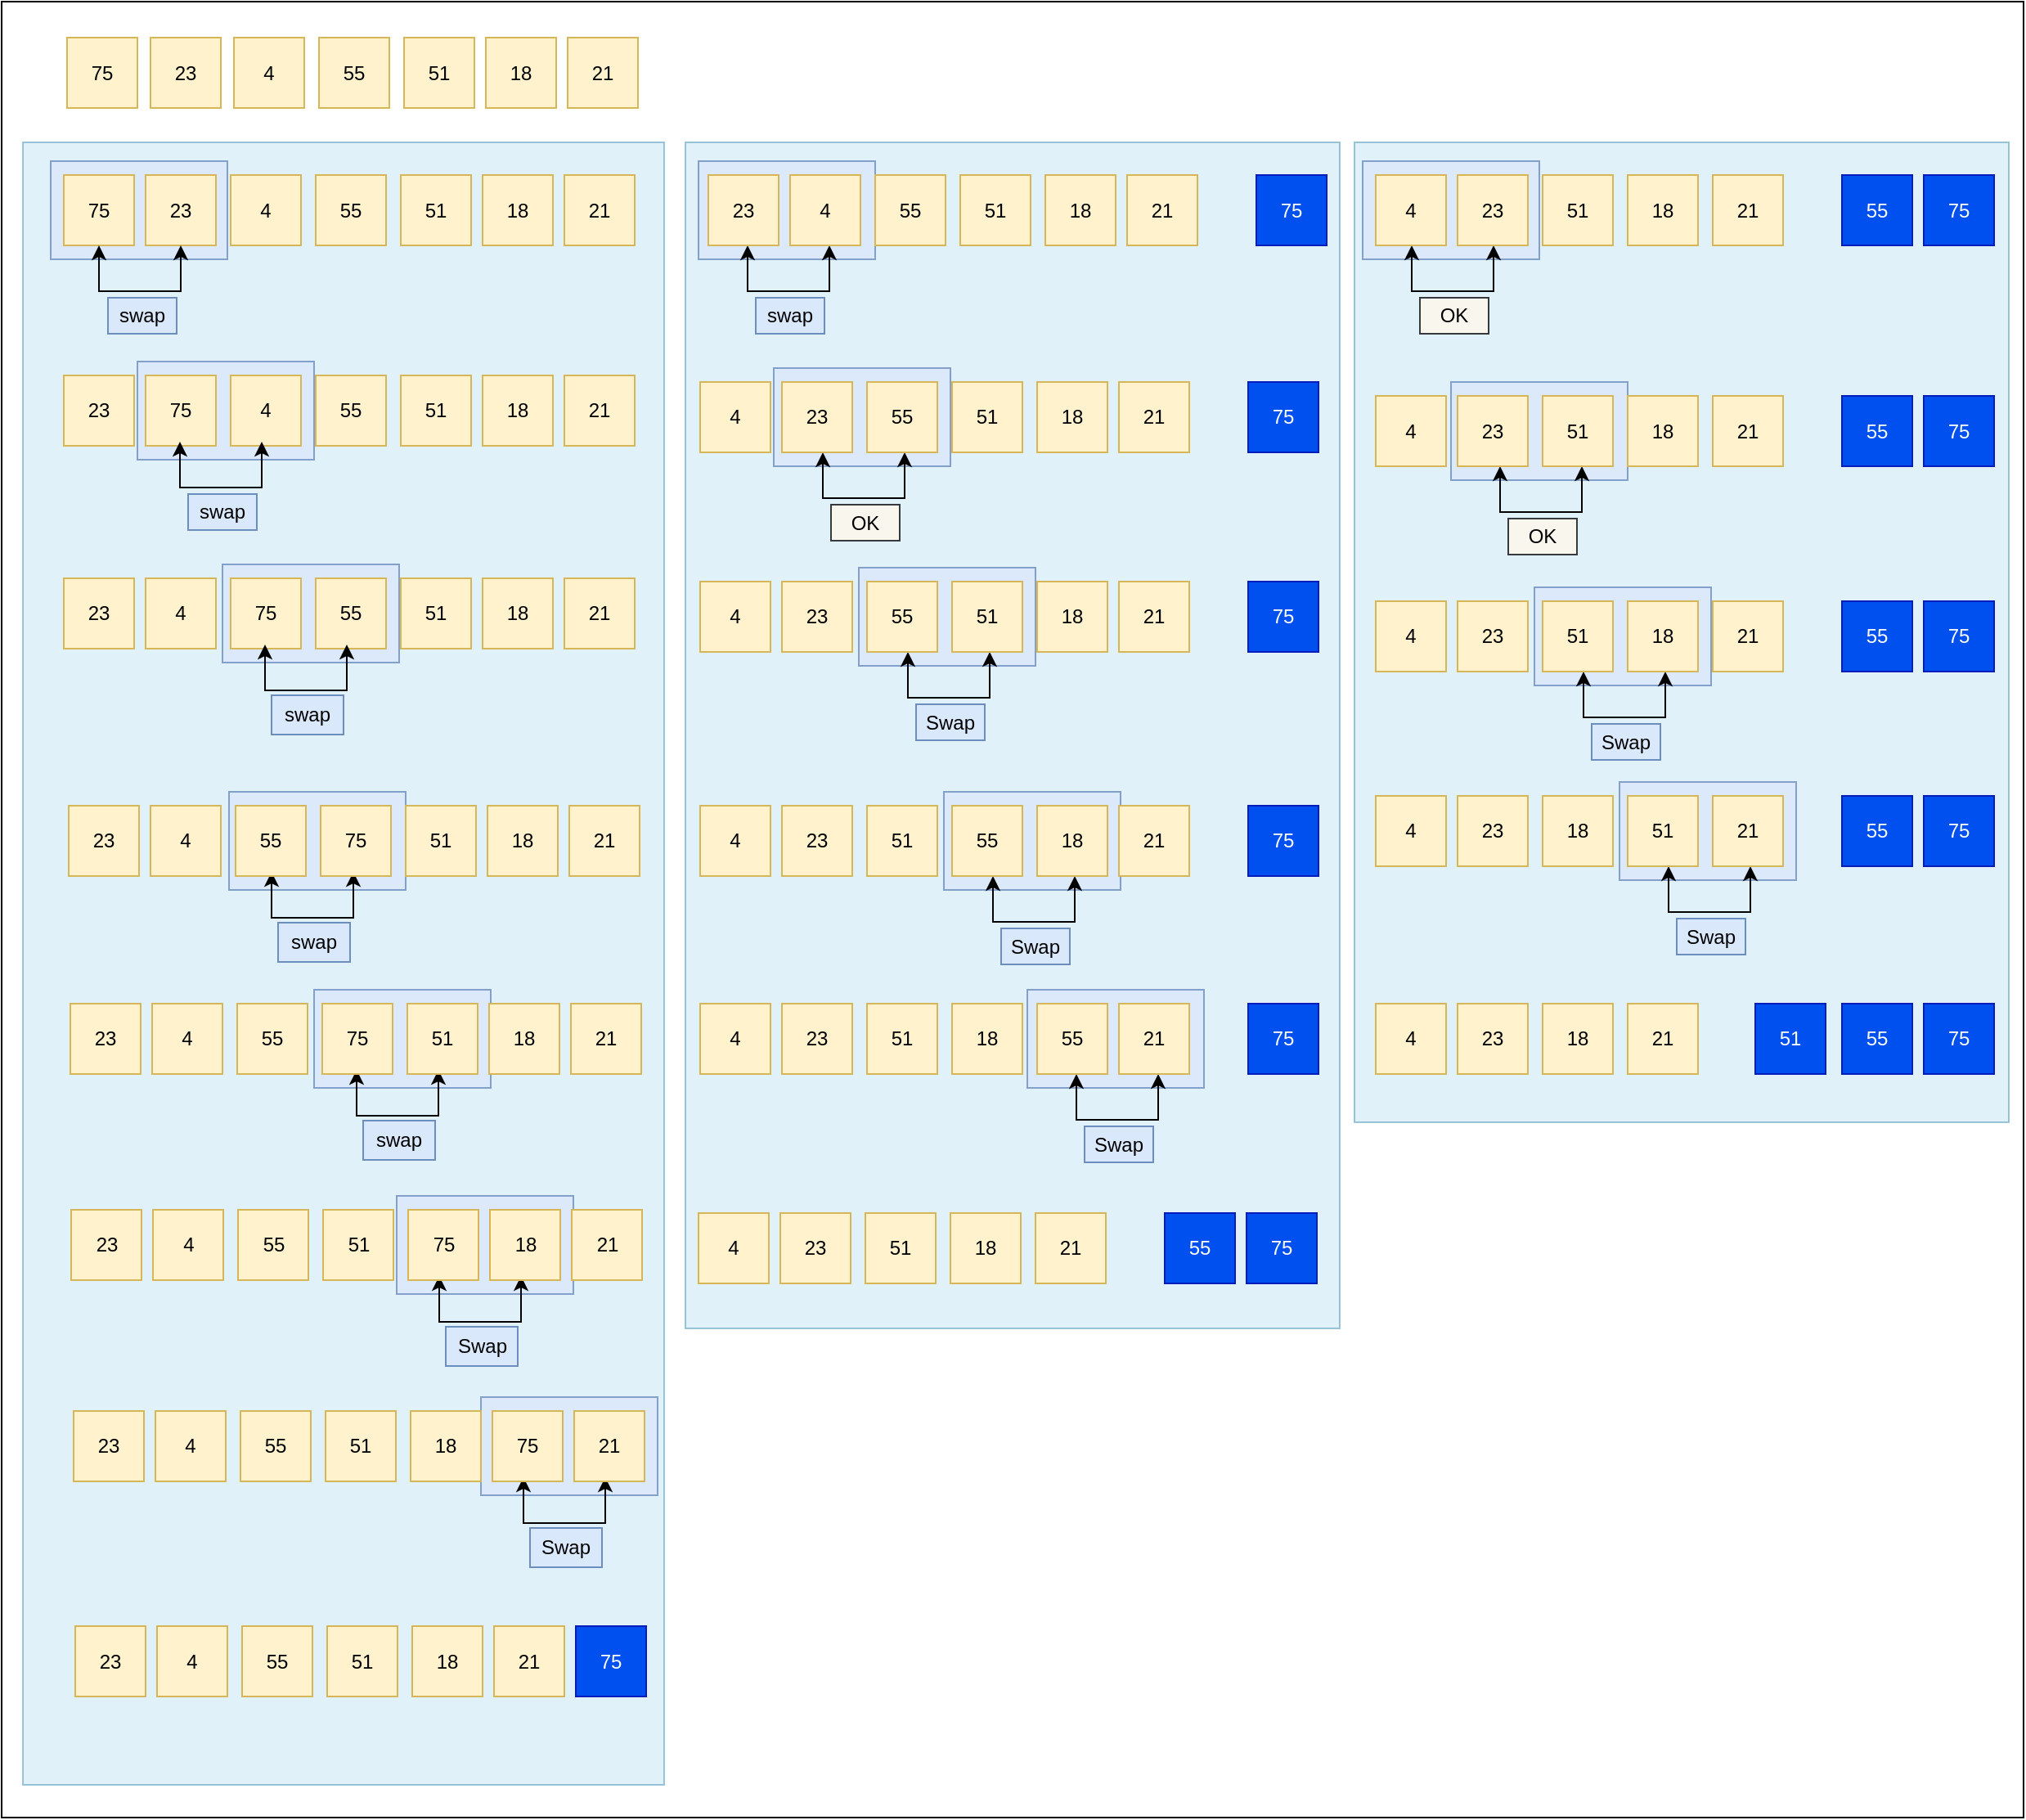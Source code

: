<mxfile pages="13">
    <diagram id="yTPvugp6HD0sUuJe5g3x" name="Bubble Sort">
        <mxGraphModel dx="1351" dy="779" grid="0" gridSize="10" guides="1" tooltips="1" connect="1" arrows="1" fold="1" page="0" pageScale="1" pageWidth="850" pageHeight="1100" math="0" shadow="0">
            <root>
                <mxCell id="0"/>
                <mxCell id="1" parent="0"/>
                <mxCell id="230" value="" style="rounded=0;whiteSpace=wrap;html=1;" parent="1" vertex="1">
                    <mxGeometry x="14" y="122" width="1236" height="1110" as="geometry"/>
                </mxCell>
                <mxCell id="229" value="" style="rounded=0;whiteSpace=wrap;html=1;fillColor=#b1ddf0;strokeColor=#10739e;opacity=40;" parent="1" vertex="1">
                    <mxGeometry x="841" y="208" width="400" height="599" as="geometry"/>
                </mxCell>
                <mxCell id="185" value="" style="rounded=0;whiteSpace=wrap;html=1;fillColor=#dae8fc;strokeColor=#6c8ebf;opacity=80;strokeWidth=1;" parent="1" vertex="1">
                    <mxGeometry x="846" y="219.5" width="108" height="60" as="geometry"/>
                </mxCell>
                <mxCell id="186" value="" style="edgeStyle=elbowEdgeStyle;rounded=0;elbow=vertical;html=1;labelBackgroundColor=#ffffff;startArrow=classic;startFill=1;startSize=6;endArrow=classic;endFill=1;endSize=6;jettySize=auto;orthogonalLoop=1;strokeWidth=1;fontSize=14;" parent="1" edge="1">
                    <mxGeometry width="60" height="60" relative="1" as="geometry">
                        <mxPoint x="876" y="271" as="sourcePoint"/>
                        <mxPoint x="926" y="271" as="targetPoint"/>
                        <Array as="points">
                            <mxPoint x="902" y="299"/>
                        </Array>
                    </mxGeometry>
                </mxCell>
                <mxCell id="187" value="OK" style="text;html=1;align=center;verticalAlign=middle;whiteSpace=wrap;rounded=0;fillColor=#f9f7ed;strokeColor=#36393d;" parent="1" vertex="1">
                    <mxGeometry x="881" y="303" width="42" height="22" as="geometry"/>
                </mxCell>
                <mxCell id="177" value="" style="rounded=0;whiteSpace=wrap;html=1;fillColor=#b1ddf0;strokeColor=#10739e;opacity=40;" parent="1" vertex="1">
                    <mxGeometry x="432" y="208" width="400" height="725" as="geometry"/>
                </mxCell>
                <mxCell id="123" value="" style="rounded=0;whiteSpace=wrap;html=1;fillColor=#dae8fc;strokeColor=#6c8ebf;opacity=80;strokeWidth=1;" parent="1" vertex="1">
                    <mxGeometry x="440" y="219.5" width="108" height="60" as="geometry"/>
                </mxCell>
                <mxCell id="124" value="" style="edgeStyle=elbowEdgeStyle;rounded=0;elbow=vertical;html=1;labelBackgroundColor=#ffffff;startArrow=classic;startFill=1;startSize=6;endArrow=classic;endFill=1;endSize=6;jettySize=auto;orthogonalLoop=1;strokeWidth=1;fontSize=14;" parent="1" edge="1">
                    <mxGeometry width="60" height="60" relative="1" as="geometry">
                        <mxPoint x="470" y="271" as="sourcePoint"/>
                        <mxPoint x="520" y="271" as="targetPoint"/>
                        <Array as="points">
                            <mxPoint x="496" y="299"/>
                        </Array>
                    </mxGeometry>
                </mxCell>
                <mxCell id="125" value="swap" style="text;html=1;align=center;verticalAlign=middle;whiteSpace=wrap;rounded=0;fillColor=#dae8fc;strokeColor=#6c8ebf;" parent="1" vertex="1">
                    <mxGeometry x="475" y="303" width="42" height="22" as="geometry"/>
                </mxCell>
                <mxCell id="113" value="" style="rounded=0;whiteSpace=wrap;html=1;fillColor=#b1ddf0;strokeColor=#10739e;opacity=40;" parent="1" vertex="1">
                    <mxGeometry x="27" y="208" width="392" height="1004" as="geometry"/>
                </mxCell>
                <mxCell id="67" value="" style="group" parent="1" vertex="1" connectable="0">
                    <mxGeometry x="153" y="605" width="108" height="104" as="geometry"/>
                </mxCell>
                <mxCell id="55" value="" style="rounded=0;whiteSpace=wrap;html=1;fillColor=#dae8fc;strokeColor=#6c8ebf;opacity=80;strokeWidth=1;" parent="67" vertex="1">
                    <mxGeometry width="108" height="60" as="geometry"/>
                </mxCell>
                <mxCell id="63" value="" style="edgeStyle=elbowEdgeStyle;rounded=0;elbow=vertical;html=1;labelBackgroundColor=#ffffff;startArrow=classic;startFill=1;startSize=6;endArrow=classic;endFill=1;endSize=6;jettySize=auto;orthogonalLoop=1;strokeWidth=1;fontSize=14;" parent="67" edge="1">
                    <mxGeometry width="60" height="60" relative="1" as="geometry">
                        <mxPoint x="26" y="49" as="sourcePoint"/>
                        <mxPoint x="76" y="49" as="targetPoint"/>
                        <Array as="points">
                            <mxPoint x="52" y="77"/>
                        </Array>
                    </mxGeometry>
                </mxCell>
                <mxCell id="64" value="swap" style="text;html=1;align=center;verticalAlign=middle;whiteSpace=wrap;rounded=0;fillColor=#dae8fc;strokeColor=#6c8ebf;" parent="67" vertex="1">
                    <mxGeometry x="30" y="80" width="44" height="24" as="geometry"/>
                </mxCell>
                <mxCell id="2" value="75" style="whiteSpace=wrap;html=1;aspect=fixed;fillColor=#fff2cc;strokeColor=#d6b656;" parent="1" vertex="1">
                    <mxGeometry x="54" y="144" width="43" height="43" as="geometry"/>
                </mxCell>
                <mxCell id="3" value="23" style="whiteSpace=wrap;html=1;aspect=fixed;fillColor=#fff2cc;strokeColor=#d6b656;" parent="1" vertex="1">
                    <mxGeometry x="105" y="144" width="43" height="43" as="geometry"/>
                </mxCell>
                <mxCell id="4" value="4" style="whiteSpace=wrap;html=1;aspect=fixed;fillColor=#fff2cc;strokeColor=#d6b656;" parent="1" vertex="1">
                    <mxGeometry x="156" y="144" width="43" height="43" as="geometry"/>
                </mxCell>
                <mxCell id="5" value="55" style="whiteSpace=wrap;html=1;aspect=fixed;fillColor=#fff2cc;strokeColor=#d6b656;" parent="1" vertex="1">
                    <mxGeometry x="208" y="144" width="43" height="43" as="geometry"/>
                </mxCell>
                <mxCell id="6" value="51" style="whiteSpace=wrap;html=1;aspect=fixed;fillColor=#fff2cc;strokeColor=#d6b656;" parent="1" vertex="1">
                    <mxGeometry x="260" y="144" width="43" height="43" as="geometry"/>
                </mxCell>
                <mxCell id="7" value="18" style="whiteSpace=wrap;html=1;aspect=fixed;fillColor=#fff2cc;strokeColor=#d6b656;" parent="1" vertex="1">
                    <mxGeometry x="310" y="144" width="43" height="43" as="geometry"/>
                </mxCell>
                <mxCell id="8" value="21" style="whiteSpace=wrap;html=1;aspect=fixed;fillColor=#fff2cc;strokeColor=#d6b656;" parent="1" vertex="1">
                    <mxGeometry x="360" y="144" width="43" height="43" as="geometry"/>
                </mxCell>
                <mxCell id="9" value="" style="rounded=0;whiteSpace=wrap;html=1;fillColor=#dae8fc;strokeColor=#6c8ebf;opacity=80;strokeWidth=1;" parent="1" vertex="1">
                    <mxGeometry x="44" y="219.5" width="108" height="60" as="geometry"/>
                </mxCell>
                <mxCell id="10" value="75" style="whiteSpace=wrap;html=1;aspect=fixed;fillColor=#fff2cc;strokeColor=#d6b656;" parent="1" vertex="1">
                    <mxGeometry x="52" y="228" width="43" height="43" as="geometry"/>
                </mxCell>
                <mxCell id="11" value="23" style="whiteSpace=wrap;html=1;aspect=fixed;fillColor=#fff2cc;strokeColor=#d6b656;" parent="1" vertex="1">
                    <mxGeometry x="102" y="228" width="43" height="43" as="geometry"/>
                </mxCell>
                <mxCell id="12" value="4" style="whiteSpace=wrap;html=1;aspect=fixed;fillColor=#fff2cc;strokeColor=#d6b656;" parent="1" vertex="1">
                    <mxGeometry x="154" y="228" width="43" height="43" as="geometry"/>
                </mxCell>
                <mxCell id="13" value="55" style="whiteSpace=wrap;html=1;aspect=fixed;fillColor=#fff2cc;strokeColor=#d6b656;" parent="1" vertex="1">
                    <mxGeometry x="206" y="228" width="43" height="43" as="geometry"/>
                </mxCell>
                <mxCell id="14" value="51" style="whiteSpace=wrap;html=1;aspect=fixed;fillColor=#fff2cc;strokeColor=#d6b656;" parent="1" vertex="1">
                    <mxGeometry x="258" y="228" width="43" height="43" as="geometry"/>
                </mxCell>
                <mxCell id="15" value="18" style="whiteSpace=wrap;html=1;aspect=fixed;fillColor=#fff2cc;strokeColor=#d6b656;" parent="1" vertex="1">
                    <mxGeometry x="308" y="228" width="43" height="43" as="geometry"/>
                </mxCell>
                <mxCell id="16" value="21" style="whiteSpace=wrap;html=1;aspect=fixed;fillColor=#fff2cc;strokeColor=#d6b656;" parent="1" vertex="1">
                    <mxGeometry x="358" y="228" width="43" height="43" as="geometry"/>
                </mxCell>
                <mxCell id="19" value="" style="edgeStyle=elbowEdgeStyle;rounded=0;elbow=vertical;html=1;labelBackgroundColor=#ffffff;startArrow=classic;startFill=1;startSize=6;endArrow=classic;endFill=1;endSize=6;jettySize=auto;orthogonalLoop=1;strokeWidth=1;fontSize=14;" parent="1" source="10" target="11" edge="1">
                    <mxGeometry width="60" height="60" relative="1" as="geometry">
                        <mxPoint x="59" y="423" as="sourcePoint"/>
                        <mxPoint x="113" y="320" as="targetPoint"/>
                        <Array as="points">
                            <mxPoint x="100" y="299"/>
                        </Array>
                    </mxGeometry>
                </mxCell>
                <mxCell id="20" value="swap" style="text;html=1;align=center;verticalAlign=middle;whiteSpace=wrap;rounded=0;fillColor=#dae8fc;strokeColor=#6c8ebf;" parent="1" vertex="1">
                    <mxGeometry x="79" y="303" width="42" height="22" as="geometry"/>
                </mxCell>
                <mxCell id="21" value="" style="rounded=0;whiteSpace=wrap;html=1;fillColor=#dae8fc;strokeColor=#6c8ebf;opacity=80;strokeWidth=1;" parent="1" vertex="1">
                    <mxGeometry x="97" y="342" width="108" height="60" as="geometry"/>
                </mxCell>
                <mxCell id="22" value="23" style="whiteSpace=wrap;html=1;aspect=fixed;fillColor=#fff2cc;strokeColor=#d6b656;" parent="1" vertex="1">
                    <mxGeometry x="52" y="350.5" width="43" height="43" as="geometry"/>
                </mxCell>
                <mxCell id="23" value="75" style="whiteSpace=wrap;html=1;aspect=fixed;fillColor=#fff2cc;strokeColor=#d6b656;" parent="1" vertex="1">
                    <mxGeometry x="102" y="350.5" width="43" height="43" as="geometry"/>
                </mxCell>
                <mxCell id="24" value="4" style="whiteSpace=wrap;html=1;aspect=fixed;fillColor=#fff2cc;strokeColor=#d6b656;" parent="1" vertex="1">
                    <mxGeometry x="154" y="350.5" width="43" height="43" as="geometry"/>
                </mxCell>
                <mxCell id="25" value="55" style="whiteSpace=wrap;html=1;aspect=fixed;fillColor=#fff2cc;strokeColor=#d6b656;" parent="1" vertex="1">
                    <mxGeometry x="206" y="350.5" width="43" height="43" as="geometry"/>
                </mxCell>
                <mxCell id="26" value="51" style="whiteSpace=wrap;html=1;aspect=fixed;fillColor=#fff2cc;strokeColor=#d6b656;" parent="1" vertex="1">
                    <mxGeometry x="258" y="350.5" width="43" height="43" as="geometry"/>
                </mxCell>
                <mxCell id="27" value="18" style="whiteSpace=wrap;html=1;aspect=fixed;fillColor=#fff2cc;strokeColor=#d6b656;" parent="1" vertex="1">
                    <mxGeometry x="308" y="350.5" width="43" height="43" as="geometry"/>
                </mxCell>
                <mxCell id="28" value="21" style="whiteSpace=wrap;html=1;aspect=fixed;fillColor=#fff2cc;strokeColor=#d6b656;" parent="1" vertex="1">
                    <mxGeometry x="358" y="350.5" width="43" height="43" as="geometry"/>
                </mxCell>
                <mxCell id="31" value="" style="edgeStyle=elbowEdgeStyle;rounded=0;elbow=vertical;html=1;labelBackgroundColor=#ffffff;startArrow=classic;startFill=1;startSize=6;endArrow=classic;endFill=1;endSize=6;jettySize=auto;orthogonalLoop=1;strokeWidth=1;fontSize=14;" parent="1" edge="1">
                    <mxGeometry width="60" height="60" relative="1" as="geometry">
                        <mxPoint x="123" y="391" as="sourcePoint"/>
                        <mxPoint x="173" y="391" as="targetPoint"/>
                        <Array as="points">
                            <mxPoint x="149" y="419"/>
                        </Array>
                    </mxGeometry>
                </mxCell>
                <mxCell id="32" value="swap" style="text;html=1;align=center;verticalAlign=middle;whiteSpace=wrap;rounded=0;fillColor=#dae8fc;strokeColor=#6c8ebf;" parent="1" vertex="1">
                    <mxGeometry x="128" y="423" width="42" height="22" as="geometry"/>
                </mxCell>
                <mxCell id="44" value="" style="rounded=0;whiteSpace=wrap;html=1;fillColor=#dae8fc;strokeColor=#6c8ebf;opacity=80;strokeWidth=1;" parent="1" vertex="1">
                    <mxGeometry x="149" y="466" width="108" height="60" as="geometry"/>
                </mxCell>
                <mxCell id="45" value="23" style="whiteSpace=wrap;html=1;aspect=fixed;fillColor=#fff2cc;strokeColor=#d6b656;" parent="1" vertex="1">
                    <mxGeometry x="52" y="474.5" width="43" height="43" as="geometry"/>
                </mxCell>
                <mxCell id="46" value="4" style="whiteSpace=wrap;html=1;aspect=fixed;fillColor=#fff2cc;strokeColor=#d6b656;" parent="1" vertex="1">
                    <mxGeometry x="102" y="474.5" width="43" height="43" as="geometry"/>
                </mxCell>
                <mxCell id="47" value="75" style="whiteSpace=wrap;html=1;aspect=fixed;fillColor=#fff2cc;strokeColor=#d6b656;" parent="1" vertex="1">
                    <mxGeometry x="154" y="474.5" width="43" height="43" as="geometry"/>
                </mxCell>
                <mxCell id="48" value="55" style="whiteSpace=wrap;html=1;aspect=fixed;fillColor=#fff2cc;strokeColor=#d6b656;" parent="1" vertex="1">
                    <mxGeometry x="206" y="474.5" width="43" height="43" as="geometry"/>
                </mxCell>
                <mxCell id="49" value="51" style="whiteSpace=wrap;html=1;aspect=fixed;fillColor=#fff2cc;strokeColor=#d6b656;" parent="1" vertex="1">
                    <mxGeometry x="258" y="474.5" width="43" height="43" as="geometry"/>
                </mxCell>
                <mxCell id="50" value="18" style="whiteSpace=wrap;html=1;aspect=fixed;fillColor=#fff2cc;strokeColor=#d6b656;" parent="1" vertex="1">
                    <mxGeometry x="308" y="474.5" width="43" height="43" as="geometry"/>
                </mxCell>
                <mxCell id="51" value="21" style="whiteSpace=wrap;html=1;aspect=fixed;fillColor=#fff2cc;strokeColor=#d6b656;" parent="1" vertex="1">
                    <mxGeometry x="358" y="474.5" width="43" height="43" as="geometry"/>
                </mxCell>
                <mxCell id="52" value="" style="edgeStyle=elbowEdgeStyle;rounded=0;elbow=vertical;html=1;labelBackgroundColor=#ffffff;startArrow=classic;startFill=1;startSize=6;endArrow=classic;endFill=1;endSize=6;jettySize=auto;orthogonalLoop=1;strokeWidth=1;fontSize=14;" parent="1" edge="1">
                    <mxGeometry width="60" height="60" relative="1" as="geometry">
                        <mxPoint x="175" y="515" as="sourcePoint"/>
                        <mxPoint x="225" y="515" as="targetPoint"/>
                        <Array as="points">
                            <mxPoint x="201" y="543"/>
                        </Array>
                    </mxGeometry>
                </mxCell>
                <mxCell id="53" value="swap" style="text;html=1;align=center;verticalAlign=middle;whiteSpace=wrap;rounded=0;fillColor=#dae8fc;strokeColor=#6c8ebf;" parent="1" vertex="1">
                    <mxGeometry x="179" y="546" width="44" height="24" as="geometry"/>
                </mxCell>
                <mxCell id="56" value="23" style="whiteSpace=wrap;html=1;aspect=fixed;fillColor=#fff2cc;strokeColor=#d6b656;" parent="1" vertex="1">
                    <mxGeometry x="55" y="613.5" width="43" height="43" as="geometry"/>
                </mxCell>
                <mxCell id="57" value="4" style="whiteSpace=wrap;html=1;aspect=fixed;fillColor=#fff2cc;strokeColor=#d6b656;" parent="1" vertex="1">
                    <mxGeometry x="105" y="613.5" width="43" height="43" as="geometry"/>
                </mxCell>
                <mxCell id="58" value="55" style="whiteSpace=wrap;html=1;aspect=fixed;fillColor=#fff2cc;strokeColor=#d6b656;" parent="1" vertex="1">
                    <mxGeometry x="157" y="613.5" width="43" height="43" as="geometry"/>
                </mxCell>
                <mxCell id="59" value="75" style="whiteSpace=wrap;html=1;aspect=fixed;fillColor=#fff2cc;strokeColor=#d6b656;" parent="1" vertex="1">
                    <mxGeometry x="209" y="613.5" width="43" height="43" as="geometry"/>
                </mxCell>
                <mxCell id="60" value="51" style="whiteSpace=wrap;html=1;aspect=fixed;fillColor=#fff2cc;strokeColor=#d6b656;" parent="1" vertex="1">
                    <mxGeometry x="261" y="613.5" width="43" height="43" as="geometry"/>
                </mxCell>
                <mxCell id="61" value="18" style="whiteSpace=wrap;html=1;aspect=fixed;fillColor=#fff2cc;strokeColor=#d6b656;" parent="1" vertex="1">
                    <mxGeometry x="311" y="613.5" width="43" height="43" as="geometry"/>
                </mxCell>
                <mxCell id="62" value="21" style="whiteSpace=wrap;html=1;aspect=fixed;fillColor=#fff2cc;strokeColor=#d6b656;" parent="1" vertex="1">
                    <mxGeometry x="361" y="613.5" width="43" height="43" as="geometry"/>
                </mxCell>
                <mxCell id="68" value="" style="group" parent="1" vertex="1" connectable="0">
                    <mxGeometry x="154" y="726" width="108" height="104" as="geometry"/>
                </mxCell>
                <mxCell id="69" value="" style="rounded=0;whiteSpace=wrap;html=1;fillColor=#dae8fc;strokeColor=#6c8ebf;opacity=80;strokeWidth=1;" parent="68" vertex="1">
                    <mxGeometry x="51" width="108" height="60" as="geometry"/>
                </mxCell>
                <mxCell id="70" value="" style="edgeStyle=elbowEdgeStyle;rounded=0;elbow=vertical;html=1;labelBackgroundColor=#ffffff;startArrow=classic;startFill=1;startSize=6;endArrow=classic;endFill=1;endSize=6;jettySize=auto;orthogonalLoop=1;strokeWidth=1;fontSize=14;" parent="68" edge="1">
                    <mxGeometry width="60" height="60" relative="1" as="geometry">
                        <mxPoint x="77" y="49" as="sourcePoint"/>
                        <mxPoint x="127" y="49" as="targetPoint"/>
                        <Array as="points">
                            <mxPoint x="103" y="77"/>
                        </Array>
                    </mxGeometry>
                </mxCell>
                <mxCell id="71" value="swap" style="text;html=1;align=center;verticalAlign=middle;whiteSpace=wrap;rounded=0;fillColor=#dae8fc;strokeColor=#6c8ebf;" parent="68" vertex="1">
                    <mxGeometry x="81" y="80" width="44" height="24" as="geometry"/>
                </mxCell>
                <mxCell id="72" value="23" style="whiteSpace=wrap;html=1;aspect=fixed;fillColor=#fff2cc;strokeColor=#d6b656;" parent="1" vertex="1">
                    <mxGeometry x="56" y="734.5" width="43" height="43" as="geometry"/>
                </mxCell>
                <mxCell id="73" value="4" style="whiteSpace=wrap;html=1;aspect=fixed;fillColor=#fff2cc;strokeColor=#d6b656;" parent="1" vertex="1">
                    <mxGeometry x="106" y="734.5" width="43" height="43" as="geometry"/>
                </mxCell>
                <mxCell id="74" value="55" style="whiteSpace=wrap;html=1;aspect=fixed;fillColor=#fff2cc;strokeColor=#d6b656;" parent="1" vertex="1">
                    <mxGeometry x="158" y="734.5" width="43" height="43" as="geometry"/>
                </mxCell>
                <mxCell id="75" value="75" style="whiteSpace=wrap;html=1;aspect=fixed;fillColor=#fff2cc;strokeColor=#d6b656;" parent="1" vertex="1">
                    <mxGeometry x="210" y="734.5" width="43" height="43" as="geometry"/>
                </mxCell>
                <mxCell id="76" value="51" style="whiteSpace=wrap;html=1;aspect=fixed;fillColor=#fff2cc;strokeColor=#d6b656;" parent="1" vertex="1">
                    <mxGeometry x="262" y="734.5" width="43" height="43" as="geometry"/>
                </mxCell>
                <mxCell id="77" value="18" style="whiteSpace=wrap;html=1;aspect=fixed;fillColor=#fff2cc;strokeColor=#d6b656;" parent="1" vertex="1">
                    <mxGeometry x="312" y="734.5" width="43" height="43" as="geometry"/>
                </mxCell>
                <mxCell id="78" value="21" style="whiteSpace=wrap;html=1;aspect=fixed;fillColor=#fff2cc;strokeColor=#d6b656;" parent="1" vertex="1">
                    <mxGeometry x="362" y="734.5" width="43" height="43" as="geometry"/>
                </mxCell>
                <mxCell id="79" value="" style="group;movable=1;resizable=1;rotatable=1;deletable=1;editable=1;locked=0;connectable=1;" parent="1" vertex="1" connectable="0">
                    <mxGeometry x="154.5" y="852" width="108" height="104" as="geometry"/>
                </mxCell>
                <mxCell id="80" value="" style="rounded=0;whiteSpace=wrap;html=1;fillColor=#dae8fc;strokeColor=#6c8ebf;opacity=80;strokeWidth=1;" parent="79" vertex="1">
                    <mxGeometry x="101" width="108" height="60" as="geometry"/>
                </mxCell>
                <mxCell id="81" value="" style="edgeStyle=elbowEdgeStyle;rounded=0;elbow=vertical;html=1;labelBackgroundColor=#ffffff;startArrow=classic;startFill=1;startSize=6;endArrow=classic;endFill=1;endSize=6;jettySize=auto;orthogonalLoop=1;strokeWidth=1;fontSize=14;" parent="79" edge="1">
                    <mxGeometry width="60" height="60" relative="1" as="geometry">
                        <mxPoint x="127" y="49" as="sourcePoint"/>
                        <mxPoint x="177" y="49" as="targetPoint"/>
                        <Array as="points">
                            <mxPoint x="153" y="77"/>
                        </Array>
                    </mxGeometry>
                </mxCell>
                <mxCell id="82" value="Swap" style="text;html=1;align=center;verticalAlign=middle;whiteSpace=wrap;rounded=0;fillColor=#dae8fc;strokeColor=#6c8ebf;" parent="79" vertex="1">
                    <mxGeometry x="131" y="80" width="44" height="24" as="geometry"/>
                </mxCell>
                <mxCell id="83" value="23" style="whiteSpace=wrap;html=1;aspect=fixed;fillColor=#fff2cc;strokeColor=#d6b656;" parent="1" vertex="1">
                    <mxGeometry x="56.5" y="860.5" width="43" height="43" as="geometry"/>
                </mxCell>
                <mxCell id="84" value="4" style="whiteSpace=wrap;html=1;aspect=fixed;fillColor=#fff2cc;strokeColor=#d6b656;" parent="1" vertex="1">
                    <mxGeometry x="106.5" y="860.5" width="43" height="43" as="geometry"/>
                </mxCell>
                <mxCell id="85" value="55" style="whiteSpace=wrap;html=1;aspect=fixed;fillColor=#fff2cc;strokeColor=#d6b656;" parent="1" vertex="1">
                    <mxGeometry x="158.5" y="860.5" width="43" height="43" as="geometry"/>
                </mxCell>
                <mxCell id="86" value="51" style="whiteSpace=wrap;html=1;aspect=fixed;fillColor=#fff2cc;strokeColor=#d6b656;" parent="1" vertex="1">
                    <mxGeometry x="210.5" y="860.5" width="43" height="43" as="geometry"/>
                </mxCell>
                <mxCell id="87" value="75" style="whiteSpace=wrap;html=1;aspect=fixed;fillColor=#fff2cc;strokeColor=#d6b656;" parent="1" vertex="1">
                    <mxGeometry x="262.5" y="860.5" width="43" height="43" as="geometry"/>
                </mxCell>
                <mxCell id="88" value="18" style="whiteSpace=wrap;html=1;aspect=fixed;fillColor=#fff2cc;strokeColor=#d6b656;" parent="1" vertex="1">
                    <mxGeometry x="312.5" y="860.5" width="43" height="43" as="geometry"/>
                </mxCell>
                <mxCell id="89" value="21" style="whiteSpace=wrap;html=1;aspect=fixed;fillColor=#fff2cc;strokeColor=#d6b656;" parent="1" vertex="1">
                    <mxGeometry x="362.5" y="860.5" width="43" height="43" as="geometry"/>
                </mxCell>
                <mxCell id="90" value="" style="group;movable=1;resizable=1;rotatable=1;deletable=1;editable=1;locked=0;connectable=1;" parent="1" vertex="1" connectable="0">
                    <mxGeometry x="206" y="975" width="108" height="104" as="geometry"/>
                </mxCell>
                <mxCell id="91" value="" style="rounded=0;whiteSpace=wrap;html=1;fillColor=#dae8fc;strokeColor=#6c8ebf;opacity=80;strokeWidth=1;" parent="90" vertex="1">
                    <mxGeometry x="101" width="108" height="60" as="geometry"/>
                </mxCell>
                <mxCell id="92" value="" style="edgeStyle=elbowEdgeStyle;rounded=0;elbow=vertical;html=1;labelBackgroundColor=#ffffff;startArrow=classic;startFill=1;startSize=6;endArrow=classic;endFill=1;endSize=6;jettySize=auto;orthogonalLoop=1;strokeWidth=1;fontSize=14;" parent="90" edge="1">
                    <mxGeometry width="60" height="60" relative="1" as="geometry">
                        <mxPoint x="127" y="49" as="sourcePoint"/>
                        <mxPoint x="177" y="49" as="targetPoint"/>
                        <Array as="points">
                            <mxPoint x="153" y="77"/>
                        </Array>
                    </mxGeometry>
                </mxCell>
                <mxCell id="93" value="Swap" style="text;html=1;align=center;verticalAlign=middle;whiteSpace=wrap;rounded=0;fillColor=#dae8fc;strokeColor=#6c8ebf;" parent="90" vertex="1">
                    <mxGeometry x="131" y="80" width="44" height="24" as="geometry"/>
                </mxCell>
                <mxCell id="94" value="23" style="whiteSpace=wrap;html=1;aspect=fixed;fillColor=#fff2cc;strokeColor=#d6b656;" parent="1" vertex="1">
                    <mxGeometry x="58" y="983.5" width="43" height="43" as="geometry"/>
                </mxCell>
                <mxCell id="95" value="4" style="whiteSpace=wrap;html=1;aspect=fixed;fillColor=#fff2cc;strokeColor=#d6b656;" parent="1" vertex="1">
                    <mxGeometry x="108" y="983.5" width="43" height="43" as="geometry"/>
                </mxCell>
                <mxCell id="96" value="55" style="whiteSpace=wrap;html=1;aspect=fixed;fillColor=#fff2cc;strokeColor=#d6b656;" parent="1" vertex="1">
                    <mxGeometry x="160" y="983.5" width="43" height="43" as="geometry"/>
                </mxCell>
                <mxCell id="97" value="51" style="whiteSpace=wrap;html=1;aspect=fixed;fillColor=#fff2cc;strokeColor=#d6b656;" parent="1" vertex="1">
                    <mxGeometry x="212" y="983.5" width="43" height="43" as="geometry"/>
                </mxCell>
                <mxCell id="98" value="18" style="whiteSpace=wrap;html=1;aspect=fixed;fillColor=#fff2cc;strokeColor=#d6b656;" parent="1" vertex="1">
                    <mxGeometry x="264" y="983.5" width="43" height="43" as="geometry"/>
                </mxCell>
                <mxCell id="99" value="75" style="whiteSpace=wrap;html=1;aspect=fixed;fillColor=#fff2cc;strokeColor=#d6b656;" parent="1" vertex="1">
                    <mxGeometry x="314" y="983.5" width="43" height="43" as="geometry"/>
                </mxCell>
                <mxCell id="100" value="21" style="whiteSpace=wrap;html=1;aspect=fixed;fillColor=#fff2cc;strokeColor=#d6b656;" parent="1" vertex="1">
                    <mxGeometry x="364" y="983.5" width="43" height="43" as="geometry"/>
                </mxCell>
                <mxCell id="105" value="23" style="whiteSpace=wrap;html=1;aspect=fixed;fillColor=#fff2cc;strokeColor=#d6b656;" parent="1" vertex="1">
                    <mxGeometry x="59" y="1115" width="43" height="43" as="geometry"/>
                </mxCell>
                <mxCell id="106" value="4" style="whiteSpace=wrap;html=1;aspect=fixed;fillColor=#fff2cc;strokeColor=#d6b656;" parent="1" vertex="1">
                    <mxGeometry x="109" y="1115" width="43" height="43" as="geometry"/>
                </mxCell>
                <mxCell id="107" value="55" style="whiteSpace=wrap;html=1;aspect=fixed;fillColor=#fff2cc;strokeColor=#d6b656;" parent="1" vertex="1">
                    <mxGeometry x="161" y="1115" width="43" height="43" as="geometry"/>
                </mxCell>
                <mxCell id="108" value="51" style="whiteSpace=wrap;html=1;aspect=fixed;fillColor=#fff2cc;strokeColor=#d6b656;" parent="1" vertex="1">
                    <mxGeometry x="213" y="1115" width="43" height="43" as="geometry"/>
                </mxCell>
                <mxCell id="109" value="18" style="whiteSpace=wrap;html=1;aspect=fixed;fillColor=#fff2cc;strokeColor=#d6b656;" parent="1" vertex="1">
                    <mxGeometry x="265" y="1115" width="43" height="43" as="geometry"/>
                </mxCell>
                <mxCell id="110" value="21" style="whiteSpace=wrap;html=1;aspect=fixed;fillColor=#fff2cc;strokeColor=#d6b656;" parent="1" vertex="1">
                    <mxGeometry x="315" y="1115" width="43" height="43" as="geometry"/>
                </mxCell>
                <mxCell id="111" value="75" style="whiteSpace=wrap;html=1;aspect=fixed;fillColor=#0050ef;strokeColor=#001DBC;fontColor=#ffffff;" parent="1" vertex="1">
                    <mxGeometry x="365" y="1115" width="43" height="43" as="geometry"/>
                </mxCell>
                <mxCell id="114" value="23" style="whiteSpace=wrap;html=1;aspect=fixed;fillColor=#fff2cc;strokeColor=#d6b656;" parent="1" vertex="1">
                    <mxGeometry x="446" y="228" width="43" height="43" as="geometry"/>
                </mxCell>
                <mxCell id="115" value="4" style="whiteSpace=wrap;html=1;aspect=fixed;fillColor=#fff2cc;strokeColor=#d6b656;" parent="1" vertex="1">
                    <mxGeometry x="496" y="228" width="43" height="43" as="geometry"/>
                </mxCell>
                <mxCell id="116" value="55" style="whiteSpace=wrap;html=1;aspect=fixed;fillColor=#fff2cc;strokeColor=#d6b656;" parent="1" vertex="1">
                    <mxGeometry x="548" y="228" width="43" height="43" as="geometry"/>
                </mxCell>
                <mxCell id="117" value="51" style="whiteSpace=wrap;html=1;aspect=fixed;fillColor=#fff2cc;strokeColor=#d6b656;" parent="1" vertex="1">
                    <mxGeometry x="600" y="228" width="43" height="43" as="geometry"/>
                </mxCell>
                <mxCell id="118" value="18" style="whiteSpace=wrap;html=1;aspect=fixed;fillColor=#fff2cc;strokeColor=#d6b656;" parent="1" vertex="1">
                    <mxGeometry x="652" y="228" width="43" height="43" as="geometry"/>
                </mxCell>
                <mxCell id="119" value="21" style="whiteSpace=wrap;html=1;aspect=fixed;fillColor=#fff2cc;strokeColor=#d6b656;" parent="1" vertex="1">
                    <mxGeometry x="702" y="228" width="43" height="43" as="geometry"/>
                </mxCell>
                <mxCell id="120" value="75" style="whiteSpace=wrap;html=1;aspect=fixed;fillColor=#0050ef;strokeColor=#001DBC;fontColor=#ffffff;" parent="1" vertex="1">
                    <mxGeometry x="781" y="228" width="43" height="43" as="geometry"/>
                </mxCell>
                <mxCell id="126" value="" style="rounded=0;whiteSpace=wrap;html=1;fillColor=#dae8fc;strokeColor=#6c8ebf;opacity=80;strokeWidth=1;" parent="1" vertex="1">
                    <mxGeometry x="486" y="346" width="108" height="60" as="geometry"/>
                </mxCell>
                <mxCell id="127" value="" style="edgeStyle=elbowEdgeStyle;rounded=0;elbow=vertical;html=1;labelBackgroundColor=#ffffff;startArrow=classic;startFill=1;startSize=6;endArrow=classic;endFill=1;endSize=6;jettySize=auto;orthogonalLoop=1;strokeWidth=1;fontSize=14;" parent="1" edge="1">
                    <mxGeometry width="60" height="60" relative="1" as="geometry">
                        <mxPoint x="516" y="397.5" as="sourcePoint"/>
                        <mxPoint x="566" y="397.5" as="targetPoint"/>
                        <Array as="points">
                            <mxPoint x="542" y="425.5"/>
                        </Array>
                    </mxGeometry>
                </mxCell>
                <mxCell id="128" value="OK" style="text;html=1;align=center;verticalAlign=middle;whiteSpace=wrap;rounded=0;fillColor=#f9f7ed;strokeColor=#36393d;" parent="1" vertex="1">
                    <mxGeometry x="521" y="429.5" width="42" height="22" as="geometry"/>
                </mxCell>
                <mxCell id="129" value="4" style="whiteSpace=wrap;html=1;aspect=fixed;fillColor=#fff2cc;strokeColor=#d6b656;" parent="1" vertex="1">
                    <mxGeometry x="441" y="354.5" width="43" height="43" as="geometry"/>
                </mxCell>
                <mxCell id="130" value="23" style="whiteSpace=wrap;html=1;aspect=fixed;fillColor=#fff2cc;strokeColor=#d6b656;" parent="1" vertex="1">
                    <mxGeometry x="491" y="354.5" width="43" height="43" as="geometry"/>
                </mxCell>
                <mxCell id="131" value="55" style="whiteSpace=wrap;html=1;aspect=fixed;fillColor=#fff2cc;strokeColor=#d6b656;" parent="1" vertex="1">
                    <mxGeometry x="543" y="354.5" width="43" height="43" as="geometry"/>
                </mxCell>
                <mxCell id="132" value="51" style="whiteSpace=wrap;html=1;aspect=fixed;fillColor=#fff2cc;strokeColor=#d6b656;" parent="1" vertex="1">
                    <mxGeometry x="595" y="354.5" width="43" height="43" as="geometry"/>
                </mxCell>
                <mxCell id="133" value="18" style="whiteSpace=wrap;html=1;aspect=fixed;fillColor=#fff2cc;strokeColor=#d6b656;" parent="1" vertex="1">
                    <mxGeometry x="647" y="354.5" width="43" height="43" as="geometry"/>
                </mxCell>
                <mxCell id="134" value="21" style="whiteSpace=wrap;html=1;aspect=fixed;fillColor=#fff2cc;strokeColor=#d6b656;" parent="1" vertex="1">
                    <mxGeometry x="697" y="354.5" width="43" height="43" as="geometry"/>
                </mxCell>
                <mxCell id="135" value="75" style="whiteSpace=wrap;html=1;aspect=fixed;fillColor=#0050ef;strokeColor=#001DBC;fontColor=#ffffff;" parent="1" vertex="1">
                    <mxGeometry x="776" y="354.5" width="43" height="43" as="geometry"/>
                </mxCell>
                <mxCell id="137" value="" style="rounded=0;whiteSpace=wrap;html=1;fillColor=#dae8fc;strokeColor=#6c8ebf;opacity=80;strokeWidth=1;" parent="1" vertex="1">
                    <mxGeometry x="538" y="468" width="108" height="60" as="geometry"/>
                </mxCell>
                <mxCell id="138" value="" style="edgeStyle=elbowEdgeStyle;rounded=0;elbow=vertical;html=1;labelBackgroundColor=#ffffff;startArrow=classic;startFill=1;startSize=6;endArrow=classic;endFill=1;endSize=6;jettySize=auto;orthogonalLoop=1;strokeWidth=1;fontSize=14;" parent="1" edge="1">
                    <mxGeometry width="60" height="60" relative="1" as="geometry">
                        <mxPoint x="568" y="519.5" as="sourcePoint"/>
                        <mxPoint x="618" y="519.5" as="targetPoint"/>
                        <Array as="points">
                            <mxPoint x="594" y="547.5"/>
                        </Array>
                    </mxGeometry>
                </mxCell>
                <mxCell id="139" value="Swap" style="text;html=1;align=center;verticalAlign=middle;whiteSpace=wrap;rounded=0;fillColor=#dae8fc;strokeColor=#6c8ebf;" parent="1" vertex="1">
                    <mxGeometry x="573" y="551.5" width="42" height="22" as="geometry"/>
                </mxCell>
                <mxCell id="140" value="4" style="whiteSpace=wrap;html=1;aspect=fixed;fillColor=#fff2cc;strokeColor=#d6b656;" parent="1" vertex="1">
                    <mxGeometry x="441" y="476.5" width="43" height="43" as="geometry"/>
                </mxCell>
                <mxCell id="141" value="23" style="whiteSpace=wrap;html=1;aspect=fixed;fillColor=#fff2cc;strokeColor=#d6b656;" parent="1" vertex="1">
                    <mxGeometry x="491" y="476.5" width="43" height="43" as="geometry"/>
                </mxCell>
                <mxCell id="142" value="55" style="whiteSpace=wrap;html=1;aspect=fixed;fillColor=#fff2cc;strokeColor=#d6b656;" parent="1" vertex="1">
                    <mxGeometry x="543" y="476.5" width="43" height="43" as="geometry"/>
                </mxCell>
                <mxCell id="143" value="51" style="whiteSpace=wrap;html=1;aspect=fixed;fillColor=#fff2cc;strokeColor=#d6b656;" parent="1" vertex="1">
                    <mxGeometry x="595" y="476.5" width="43" height="43" as="geometry"/>
                </mxCell>
                <mxCell id="144" value="18" style="whiteSpace=wrap;html=1;aspect=fixed;fillColor=#fff2cc;strokeColor=#d6b656;" parent="1" vertex="1">
                    <mxGeometry x="647" y="476.5" width="43" height="43" as="geometry"/>
                </mxCell>
                <mxCell id="145" value="21" style="whiteSpace=wrap;html=1;aspect=fixed;fillColor=#fff2cc;strokeColor=#d6b656;" parent="1" vertex="1">
                    <mxGeometry x="697" y="476.5" width="43" height="43" as="geometry"/>
                </mxCell>
                <mxCell id="146" value="75" style="whiteSpace=wrap;html=1;aspect=fixed;fillColor=#0050ef;strokeColor=#001DBC;fontColor=#ffffff;" parent="1" vertex="1">
                    <mxGeometry x="776" y="476.5" width="43" height="43" as="geometry"/>
                </mxCell>
                <mxCell id="147" value="" style="rounded=0;whiteSpace=wrap;html=1;fillColor=#dae8fc;strokeColor=#6c8ebf;opacity=80;strokeWidth=1;" parent="1" vertex="1">
                    <mxGeometry x="590" y="605" width="108" height="60" as="geometry"/>
                </mxCell>
                <mxCell id="148" value="" style="edgeStyle=elbowEdgeStyle;rounded=0;elbow=vertical;html=1;labelBackgroundColor=#ffffff;startArrow=classic;startFill=1;startSize=6;endArrow=classic;endFill=1;endSize=6;jettySize=auto;orthogonalLoop=1;strokeWidth=1;fontSize=14;" parent="1" edge="1">
                    <mxGeometry width="60" height="60" relative="1" as="geometry">
                        <mxPoint x="620" y="656.5" as="sourcePoint"/>
                        <mxPoint x="670" y="656.5" as="targetPoint"/>
                        <Array as="points">
                            <mxPoint x="646" y="684.5"/>
                        </Array>
                    </mxGeometry>
                </mxCell>
                <mxCell id="149" value="Swap" style="text;html=1;align=center;verticalAlign=middle;whiteSpace=wrap;rounded=0;fillColor=#dae8fc;strokeColor=#6c8ebf;" parent="1" vertex="1">
                    <mxGeometry x="625" y="688.5" width="42" height="22" as="geometry"/>
                </mxCell>
                <mxCell id="150" value="4" style="whiteSpace=wrap;html=1;aspect=fixed;fillColor=#fff2cc;strokeColor=#d6b656;" parent="1" vertex="1">
                    <mxGeometry x="441" y="613.5" width="43" height="43" as="geometry"/>
                </mxCell>
                <mxCell id="151" value="23" style="whiteSpace=wrap;html=1;aspect=fixed;fillColor=#fff2cc;strokeColor=#d6b656;" parent="1" vertex="1">
                    <mxGeometry x="491" y="613.5" width="43" height="43" as="geometry"/>
                </mxCell>
                <mxCell id="152" value="51" style="whiteSpace=wrap;html=1;aspect=fixed;fillColor=#fff2cc;strokeColor=#d6b656;" parent="1" vertex="1">
                    <mxGeometry x="543" y="613.5" width="43" height="43" as="geometry"/>
                </mxCell>
                <mxCell id="153" value="55" style="whiteSpace=wrap;html=1;aspect=fixed;fillColor=#fff2cc;strokeColor=#d6b656;" parent="1" vertex="1">
                    <mxGeometry x="595" y="613.5" width="43" height="43" as="geometry"/>
                </mxCell>
                <mxCell id="154" value="18" style="whiteSpace=wrap;html=1;aspect=fixed;fillColor=#fff2cc;strokeColor=#d6b656;" parent="1" vertex="1">
                    <mxGeometry x="647" y="613.5" width="43" height="43" as="geometry"/>
                </mxCell>
                <mxCell id="155" value="21" style="whiteSpace=wrap;html=1;aspect=fixed;fillColor=#fff2cc;strokeColor=#d6b656;" parent="1" vertex="1">
                    <mxGeometry x="697" y="613.5" width="43" height="43" as="geometry"/>
                </mxCell>
                <mxCell id="156" value="75" style="whiteSpace=wrap;html=1;aspect=fixed;fillColor=#0050ef;strokeColor=#001DBC;fontColor=#ffffff;" parent="1" vertex="1">
                    <mxGeometry x="776" y="613.5" width="43" height="43" as="geometry"/>
                </mxCell>
                <mxCell id="157" value="" style="rounded=0;whiteSpace=wrap;html=1;fillColor=#dae8fc;strokeColor=#6c8ebf;opacity=80;strokeWidth=1;" parent="1" vertex="1">
                    <mxGeometry x="641" y="726" width="108" height="60" as="geometry"/>
                </mxCell>
                <mxCell id="158" value="" style="edgeStyle=elbowEdgeStyle;rounded=0;elbow=vertical;html=1;labelBackgroundColor=#ffffff;startArrow=classic;startFill=1;startSize=6;endArrow=classic;endFill=1;endSize=6;jettySize=auto;orthogonalLoop=1;strokeWidth=1;fontSize=14;" parent="1" edge="1">
                    <mxGeometry width="60" height="60" relative="1" as="geometry">
                        <mxPoint x="671" y="777.5" as="sourcePoint"/>
                        <mxPoint x="721" y="777.5" as="targetPoint"/>
                        <Array as="points">
                            <mxPoint x="697" y="805.5"/>
                        </Array>
                    </mxGeometry>
                </mxCell>
                <mxCell id="159" value="Swap" style="text;html=1;align=center;verticalAlign=middle;whiteSpace=wrap;rounded=0;fillColor=#dae8fc;strokeColor=#6c8ebf;" parent="1" vertex="1">
                    <mxGeometry x="676" y="809.5" width="42" height="22" as="geometry"/>
                </mxCell>
                <mxCell id="160" value="4" style="whiteSpace=wrap;html=1;aspect=fixed;fillColor=#fff2cc;strokeColor=#d6b656;" parent="1" vertex="1">
                    <mxGeometry x="441" y="734.5" width="43" height="43" as="geometry"/>
                </mxCell>
                <mxCell id="161" value="23" style="whiteSpace=wrap;html=1;aspect=fixed;fillColor=#fff2cc;strokeColor=#d6b656;" parent="1" vertex="1">
                    <mxGeometry x="491" y="734.5" width="43" height="43" as="geometry"/>
                </mxCell>
                <mxCell id="162" value="51" style="whiteSpace=wrap;html=1;aspect=fixed;fillColor=#fff2cc;strokeColor=#d6b656;" parent="1" vertex="1">
                    <mxGeometry x="543" y="734.5" width="43" height="43" as="geometry"/>
                </mxCell>
                <mxCell id="163" value="18" style="whiteSpace=wrap;html=1;aspect=fixed;fillColor=#fff2cc;strokeColor=#d6b656;" parent="1" vertex="1">
                    <mxGeometry x="595" y="734.5" width="43" height="43" as="geometry"/>
                </mxCell>
                <mxCell id="164" value="55" style="whiteSpace=wrap;html=1;aspect=fixed;fillColor=#fff2cc;strokeColor=#d6b656;" parent="1" vertex="1">
                    <mxGeometry x="647" y="734.5" width="43" height="43" as="geometry"/>
                </mxCell>
                <mxCell id="165" value="21" style="whiteSpace=wrap;html=1;aspect=fixed;fillColor=#fff2cc;strokeColor=#d6b656;" parent="1" vertex="1">
                    <mxGeometry x="697" y="734.5" width="43" height="43" as="geometry"/>
                </mxCell>
                <mxCell id="166" value="75" style="whiteSpace=wrap;html=1;aspect=fixed;fillColor=#0050ef;strokeColor=#001DBC;fontColor=#ffffff;" parent="1" vertex="1">
                    <mxGeometry x="776" y="734.5" width="43" height="43" as="geometry"/>
                </mxCell>
                <mxCell id="170" value="4" style="whiteSpace=wrap;html=1;aspect=fixed;fillColor=#fff2cc;strokeColor=#d6b656;" parent="1" vertex="1">
                    <mxGeometry x="440" y="862.5" width="43" height="43" as="geometry"/>
                </mxCell>
                <mxCell id="171" value="23" style="whiteSpace=wrap;html=1;aspect=fixed;fillColor=#fff2cc;strokeColor=#d6b656;" parent="1" vertex="1">
                    <mxGeometry x="490" y="862.5" width="43" height="43" as="geometry"/>
                </mxCell>
                <mxCell id="172" value="51" style="whiteSpace=wrap;html=1;aspect=fixed;fillColor=#fff2cc;strokeColor=#d6b656;" parent="1" vertex="1">
                    <mxGeometry x="542" y="862.5" width="43" height="43" as="geometry"/>
                </mxCell>
                <mxCell id="173" value="18" style="whiteSpace=wrap;html=1;aspect=fixed;fillColor=#fff2cc;strokeColor=#d6b656;" parent="1" vertex="1">
                    <mxGeometry x="594" y="862.5" width="43" height="43" as="geometry"/>
                </mxCell>
                <mxCell id="174" value="21" style="whiteSpace=wrap;html=1;aspect=fixed;fillColor=#fff2cc;strokeColor=#d6b656;" parent="1" vertex="1">
                    <mxGeometry x="646" y="862.5" width="43" height="43" as="geometry"/>
                </mxCell>
                <mxCell id="175" value="55" style="whiteSpace=wrap;html=1;aspect=fixed;fillColor=#0050ef;strokeColor=#001DBC;fontColor=#ffffff;" parent="1" vertex="1">
                    <mxGeometry x="725" y="862.5" width="43" height="43" as="geometry"/>
                </mxCell>
                <mxCell id="176" value="75" style="whiteSpace=wrap;html=1;aspect=fixed;fillColor=#0050ef;strokeColor=#001DBC;fontColor=#ffffff;" parent="1" vertex="1">
                    <mxGeometry x="775" y="862.5" width="43" height="43" as="geometry"/>
                </mxCell>
                <mxCell id="178" value="4" style="whiteSpace=wrap;html=1;aspect=fixed;fillColor=#fff2cc;strokeColor=#d6b656;" parent="1" vertex="1">
                    <mxGeometry x="854" y="228" width="43" height="43" as="geometry"/>
                </mxCell>
                <mxCell id="179" value="23" style="whiteSpace=wrap;html=1;aspect=fixed;fillColor=#fff2cc;strokeColor=#d6b656;" parent="1" vertex="1">
                    <mxGeometry x="904" y="228" width="43" height="43" as="geometry"/>
                </mxCell>
                <mxCell id="180" value="51" style="whiteSpace=wrap;html=1;aspect=fixed;fillColor=#fff2cc;strokeColor=#d6b656;" parent="1" vertex="1">
                    <mxGeometry x="956" y="228" width="43" height="43" as="geometry"/>
                </mxCell>
                <mxCell id="181" value="18" style="whiteSpace=wrap;html=1;aspect=fixed;fillColor=#fff2cc;strokeColor=#d6b656;" parent="1" vertex="1">
                    <mxGeometry x="1008" y="228" width="43" height="43" as="geometry"/>
                </mxCell>
                <mxCell id="182" value="21" style="whiteSpace=wrap;html=1;aspect=fixed;fillColor=#fff2cc;strokeColor=#d6b656;" parent="1" vertex="1">
                    <mxGeometry x="1060" y="228" width="43" height="43" as="geometry"/>
                </mxCell>
                <mxCell id="183" value="55" style="whiteSpace=wrap;html=1;aspect=fixed;fillColor=#0050ef;strokeColor=#001DBC;fontColor=#ffffff;" parent="1" vertex="1">
                    <mxGeometry x="1139" y="228" width="43" height="43" as="geometry"/>
                </mxCell>
                <mxCell id="184" value="75" style="whiteSpace=wrap;html=1;aspect=fixed;fillColor=#0050ef;strokeColor=#001DBC;fontColor=#ffffff;" parent="1" vertex="1">
                    <mxGeometry x="1189" y="228" width="43" height="43" as="geometry"/>
                </mxCell>
                <mxCell id="188" value="" style="rounded=0;whiteSpace=wrap;html=1;fillColor=#dae8fc;strokeColor=#6c8ebf;opacity=80;strokeWidth=1;" parent="1" vertex="1">
                    <mxGeometry x="900" y="354.5" width="108" height="60" as="geometry"/>
                </mxCell>
                <mxCell id="189" value="" style="edgeStyle=elbowEdgeStyle;rounded=0;elbow=vertical;html=1;labelBackgroundColor=#ffffff;startArrow=classic;startFill=1;startSize=6;endArrow=classic;endFill=1;endSize=6;jettySize=auto;orthogonalLoop=1;strokeWidth=1;fontSize=14;" parent="1" edge="1">
                    <mxGeometry width="60" height="60" relative="1" as="geometry">
                        <mxPoint x="930" y="406" as="sourcePoint"/>
                        <mxPoint x="980" y="406" as="targetPoint"/>
                        <Array as="points">
                            <mxPoint x="956" y="434"/>
                        </Array>
                    </mxGeometry>
                </mxCell>
                <mxCell id="190" value="OK" style="text;html=1;align=center;verticalAlign=middle;whiteSpace=wrap;rounded=0;fillColor=#f9f7ed;strokeColor=#36393d;" parent="1" vertex="1">
                    <mxGeometry x="935" y="438" width="42" height="22" as="geometry"/>
                </mxCell>
                <mxCell id="191" value="4" style="whiteSpace=wrap;html=1;aspect=fixed;fillColor=#fff2cc;strokeColor=#d6b656;" parent="1" vertex="1">
                    <mxGeometry x="854" y="363" width="43" height="43" as="geometry"/>
                </mxCell>
                <mxCell id="192" value="23" style="whiteSpace=wrap;html=1;aspect=fixed;fillColor=#fff2cc;strokeColor=#d6b656;" parent="1" vertex="1">
                    <mxGeometry x="904" y="363" width="43" height="43" as="geometry"/>
                </mxCell>
                <mxCell id="193" value="51" style="whiteSpace=wrap;html=1;aspect=fixed;fillColor=#fff2cc;strokeColor=#d6b656;" parent="1" vertex="1">
                    <mxGeometry x="956" y="363" width="43" height="43" as="geometry"/>
                </mxCell>
                <mxCell id="194" value="18" style="whiteSpace=wrap;html=1;aspect=fixed;fillColor=#fff2cc;strokeColor=#d6b656;" parent="1" vertex="1">
                    <mxGeometry x="1008" y="363" width="43" height="43" as="geometry"/>
                </mxCell>
                <mxCell id="195" value="21" style="whiteSpace=wrap;html=1;aspect=fixed;fillColor=#fff2cc;strokeColor=#d6b656;" parent="1" vertex="1">
                    <mxGeometry x="1060" y="363" width="43" height="43" as="geometry"/>
                </mxCell>
                <mxCell id="196" value="55" style="whiteSpace=wrap;html=1;aspect=fixed;fillColor=#0050ef;strokeColor=#001DBC;fontColor=#ffffff;" parent="1" vertex="1">
                    <mxGeometry x="1139" y="363" width="43" height="43" as="geometry"/>
                </mxCell>
                <mxCell id="197" value="75" style="whiteSpace=wrap;html=1;aspect=fixed;fillColor=#0050ef;strokeColor=#001DBC;fontColor=#ffffff;" parent="1" vertex="1">
                    <mxGeometry x="1189" y="363" width="43" height="43" as="geometry"/>
                </mxCell>
                <mxCell id="198" value="" style="rounded=0;whiteSpace=wrap;html=1;fillColor=#dae8fc;strokeColor=#6c8ebf;opacity=80;strokeWidth=1;" parent="1" vertex="1">
                    <mxGeometry x="951" y="480" width="108" height="60" as="geometry"/>
                </mxCell>
                <mxCell id="199" value="" style="edgeStyle=elbowEdgeStyle;rounded=0;elbow=vertical;html=1;labelBackgroundColor=#ffffff;startArrow=classic;startFill=1;startSize=6;endArrow=classic;endFill=1;endSize=6;jettySize=auto;orthogonalLoop=1;strokeWidth=1;fontSize=14;" parent="1" edge="1">
                    <mxGeometry width="60" height="60" relative="1" as="geometry">
                        <mxPoint x="981" y="531.5" as="sourcePoint"/>
                        <mxPoint x="1031" y="531.5" as="targetPoint"/>
                        <Array as="points">
                            <mxPoint x="1007" y="559.5"/>
                        </Array>
                    </mxGeometry>
                </mxCell>
                <mxCell id="200" value="Swap" style="text;html=1;align=center;verticalAlign=middle;whiteSpace=wrap;rounded=0;fillColor=#dae8fc;strokeColor=#6c8ebf;" parent="1" vertex="1">
                    <mxGeometry x="986" y="563.5" width="42" height="22" as="geometry"/>
                </mxCell>
                <mxCell id="201" value="4" style="whiteSpace=wrap;html=1;aspect=fixed;fillColor=#fff2cc;strokeColor=#d6b656;" parent="1" vertex="1">
                    <mxGeometry x="854" y="488.5" width="43" height="43" as="geometry"/>
                </mxCell>
                <mxCell id="202" value="23" style="whiteSpace=wrap;html=1;aspect=fixed;fillColor=#fff2cc;strokeColor=#d6b656;" parent="1" vertex="1">
                    <mxGeometry x="904" y="488.5" width="43" height="43" as="geometry"/>
                </mxCell>
                <mxCell id="203" value="51" style="whiteSpace=wrap;html=1;aspect=fixed;fillColor=#fff2cc;strokeColor=#d6b656;" parent="1" vertex="1">
                    <mxGeometry x="956" y="488.5" width="43" height="43" as="geometry"/>
                </mxCell>
                <mxCell id="204" value="18" style="whiteSpace=wrap;html=1;aspect=fixed;fillColor=#fff2cc;strokeColor=#d6b656;" parent="1" vertex="1">
                    <mxGeometry x="1008" y="488.5" width="43" height="43" as="geometry"/>
                </mxCell>
                <mxCell id="205" value="21" style="whiteSpace=wrap;html=1;aspect=fixed;fillColor=#fff2cc;strokeColor=#d6b656;" parent="1" vertex="1">
                    <mxGeometry x="1060" y="488.5" width="43" height="43" as="geometry"/>
                </mxCell>
                <mxCell id="206" value="55" style="whiteSpace=wrap;html=1;aspect=fixed;fillColor=#0050ef;strokeColor=#001DBC;fontColor=#ffffff;" parent="1" vertex="1">
                    <mxGeometry x="1139" y="488.5" width="43" height="43" as="geometry"/>
                </mxCell>
                <mxCell id="207" value="75" style="whiteSpace=wrap;html=1;aspect=fixed;fillColor=#0050ef;strokeColor=#001DBC;fontColor=#ffffff;" parent="1" vertex="1">
                    <mxGeometry x="1189" y="488.5" width="43" height="43" as="geometry"/>
                </mxCell>
                <mxCell id="208" value="" style="rounded=0;whiteSpace=wrap;html=1;fillColor=#dae8fc;strokeColor=#6c8ebf;opacity=80;strokeWidth=1;" parent="1" vertex="1">
                    <mxGeometry x="1003" y="599" width="108" height="60" as="geometry"/>
                </mxCell>
                <mxCell id="209" value="" style="edgeStyle=elbowEdgeStyle;rounded=0;elbow=vertical;html=1;labelBackgroundColor=#ffffff;startArrow=classic;startFill=1;startSize=6;endArrow=classic;endFill=1;endSize=6;jettySize=auto;orthogonalLoop=1;strokeWidth=1;fontSize=14;" parent="1" edge="1">
                    <mxGeometry width="60" height="60" relative="1" as="geometry">
                        <mxPoint x="1033" y="650.5" as="sourcePoint"/>
                        <mxPoint x="1083" y="650.5" as="targetPoint"/>
                        <Array as="points">
                            <mxPoint x="1059" y="678.5"/>
                        </Array>
                    </mxGeometry>
                </mxCell>
                <mxCell id="210" value="Swap" style="text;html=1;align=center;verticalAlign=middle;whiteSpace=wrap;rounded=0;fillColor=#dae8fc;strokeColor=#6c8ebf;" parent="1" vertex="1">
                    <mxGeometry x="1038" y="682.5" width="42" height="22" as="geometry"/>
                </mxCell>
                <mxCell id="211" value="4" style="whiteSpace=wrap;html=1;aspect=fixed;fillColor=#fff2cc;strokeColor=#d6b656;" parent="1" vertex="1">
                    <mxGeometry x="854" y="607.5" width="43" height="43" as="geometry"/>
                </mxCell>
                <mxCell id="212" value="23" style="whiteSpace=wrap;html=1;aspect=fixed;fillColor=#fff2cc;strokeColor=#d6b656;" parent="1" vertex="1">
                    <mxGeometry x="904" y="607.5" width="43" height="43" as="geometry"/>
                </mxCell>
                <mxCell id="213" value="18" style="whiteSpace=wrap;html=1;aspect=fixed;fillColor=#fff2cc;strokeColor=#d6b656;" parent="1" vertex="1">
                    <mxGeometry x="956" y="607.5" width="43" height="43" as="geometry"/>
                </mxCell>
                <mxCell id="214" value="51" style="whiteSpace=wrap;html=1;aspect=fixed;fillColor=#fff2cc;strokeColor=#d6b656;" parent="1" vertex="1">
                    <mxGeometry x="1008" y="607.5" width="43" height="43" as="geometry"/>
                </mxCell>
                <mxCell id="215" value="21" style="whiteSpace=wrap;html=1;aspect=fixed;fillColor=#fff2cc;strokeColor=#d6b656;" parent="1" vertex="1">
                    <mxGeometry x="1060" y="607.5" width="43" height="43" as="geometry"/>
                </mxCell>
                <mxCell id="216" value="55" style="whiteSpace=wrap;html=1;aspect=fixed;fillColor=#0050ef;strokeColor=#001DBC;fontColor=#ffffff;" parent="1" vertex="1">
                    <mxGeometry x="1139" y="607.5" width="43" height="43" as="geometry"/>
                </mxCell>
                <mxCell id="217" value="75" style="whiteSpace=wrap;html=1;aspect=fixed;fillColor=#0050ef;strokeColor=#001DBC;fontColor=#ffffff;" parent="1" vertex="1">
                    <mxGeometry x="1189" y="607.5" width="43" height="43" as="geometry"/>
                </mxCell>
                <mxCell id="222" value="4" style="whiteSpace=wrap;html=1;aspect=fixed;fillColor=#fff2cc;strokeColor=#d6b656;" parent="1" vertex="1">
                    <mxGeometry x="854" y="734.5" width="43" height="43" as="geometry"/>
                </mxCell>
                <mxCell id="223" value="23" style="whiteSpace=wrap;html=1;aspect=fixed;fillColor=#fff2cc;strokeColor=#d6b656;" parent="1" vertex="1">
                    <mxGeometry x="904" y="734.5" width="43" height="43" as="geometry"/>
                </mxCell>
                <mxCell id="224" value="18" style="whiteSpace=wrap;html=1;aspect=fixed;fillColor=#fff2cc;strokeColor=#d6b656;" parent="1" vertex="1">
                    <mxGeometry x="956" y="734.5" width="43" height="43" as="geometry"/>
                </mxCell>
                <mxCell id="225" value="21" style="whiteSpace=wrap;html=1;aspect=fixed;fillColor=#fff2cc;strokeColor=#d6b656;" parent="1" vertex="1">
                    <mxGeometry x="1008" y="734.5" width="43" height="43" as="geometry"/>
                </mxCell>
                <mxCell id="226" value="51" style="whiteSpace=wrap;html=1;aspect=fixed;fillColor=#0050ef;strokeColor=#001DBC;fontColor=#ffffff;" parent="1" vertex="1">
                    <mxGeometry x="1086" y="734.5" width="43" height="43" as="geometry"/>
                </mxCell>
                <mxCell id="227" value="55" style="whiteSpace=wrap;html=1;aspect=fixed;fillColor=#0050ef;strokeColor=#001DBC;fontColor=#ffffff;" parent="1" vertex="1">
                    <mxGeometry x="1139" y="734.5" width="43" height="43" as="geometry"/>
                </mxCell>
                <mxCell id="228" value="75" style="whiteSpace=wrap;html=1;aspect=fixed;fillColor=#0050ef;strokeColor=#001DBC;fontColor=#ffffff;" parent="1" vertex="1">
                    <mxGeometry x="1189" y="734.5" width="43" height="43" as="geometry"/>
                </mxCell>
            </root>
        </mxGraphModel>
    </diagram>
    <diagram id="69ufNf5ygvjQeMrV4dts" name="Selection Sort">
        <mxGraphModel dx="1431" dy="1275" grid="0" gridSize="10" guides="1" tooltips="1" connect="1" arrows="1" fold="1" page="0" pageScale="1" pageWidth="850" pageHeight="1100" math="0" shadow="0">
            <root>
                <mxCell id="0"/>
                <mxCell id="1" parent="0"/>
                <mxCell id="Es7oI3rtUjiUIFjh0X6a-1" value="" style="rounded=0;whiteSpace=wrap;html=1;" parent="1" vertex="1">
                    <mxGeometry x="9" y="-31" width="961" height="865" as="geometry"/>
                </mxCell>
                <mxCell id="klr9L2TyB-5pZGDeOg0W-3" value="" style="rounded=0;whiteSpace=wrap;html=1;fillColor=#b1ddf0;strokeColor=#10739e;opacity=40;" parent="1" vertex="1">
                    <mxGeometry x="650" y="197" width="306" height="405" as="geometry"/>
                </mxCell>
                <mxCell id="klr9L2TyB-5pZGDeOg0W-2" value="" style="rounded=0;whiteSpace=wrap;html=1;fillColor=#b1ddf0;strokeColor=#10739e;opacity=40;" parent="1" vertex="1">
                    <mxGeometry x="338" y="197" width="306" height="489" as="geometry"/>
                </mxCell>
                <mxCell id="klr9L2TyB-5pZGDeOg0W-1" value="" style="rounded=0;whiteSpace=wrap;html=1;fillColor=#b1ddf0;strokeColor=#10739e;opacity=40;" parent="1" vertex="1">
                    <mxGeometry x="27" y="197" width="306" height="609" as="geometry"/>
                </mxCell>
                <mxCell id="4oexA-puEiqscy_g1efu-2" value="75" style="whiteSpace=wrap;html=1;aspect=fixed;fillColor=#fff2cc;strokeColor=#d6b656;" parent="1" vertex="1">
                    <mxGeometry x="54" y="144" width="43" height="43" as="geometry"/>
                </mxCell>
                <mxCell id="4oexA-puEiqscy_g1efu-3" value="23" style="whiteSpace=wrap;html=1;aspect=fixed;fillColor=#fff2cc;strokeColor=#d6b656;" parent="1" vertex="1">
                    <mxGeometry x="105" y="144" width="43" height="43" as="geometry"/>
                </mxCell>
                <mxCell id="4oexA-puEiqscy_g1efu-4" value="4" style="whiteSpace=wrap;html=1;aspect=fixed;fillColor=#fff2cc;strokeColor=#d6b656;" parent="1" vertex="1">
                    <mxGeometry x="156" y="144" width="43" height="43" as="geometry"/>
                </mxCell>
                <mxCell id="4oexA-puEiqscy_g1efu-5" value="55" style="whiteSpace=wrap;html=1;aspect=fixed;fillColor=#fff2cc;strokeColor=#d6b656;" parent="1" vertex="1">
                    <mxGeometry x="208" y="144" width="43" height="43" as="geometry"/>
                </mxCell>
                <mxCell id="4oexA-puEiqscy_g1efu-6" value="51" style="whiteSpace=wrap;html=1;aspect=fixed;fillColor=#fff2cc;strokeColor=#d6b656;" parent="1" vertex="1">
                    <mxGeometry x="260" y="144" width="43" height="43" as="geometry"/>
                </mxCell>
                <mxCell id="cXQinplKuQ0wKPWLuJlZ-1" value="75" style="whiteSpace=wrap;html=1;aspect=fixed;fillColor=#d5e8d4;strokeColor=#82b366;" parent="1" vertex="1">
                    <mxGeometry x="54" y="204" width="43" height="43" as="geometry"/>
                </mxCell>
                <mxCell id="cXQinplKuQ0wKPWLuJlZ-2" value="Current Minimum" style="text;html=1;align=center;verticalAlign=middle;resizable=0;points=[];autosize=1;strokeColor=none;fillColor=none;" parent="1" vertex="1">
                    <mxGeometry x="94" y="212.5" width="110" height="26" as="geometry"/>
                </mxCell>
                <mxCell id="cXQinplKuQ0wKPWLuJlZ-3" value="75" style="whiteSpace=wrap;html=1;aspect=fixed;fillColor=#d5e8d4;strokeColor=#82b366;" parent="1" vertex="1">
                    <mxGeometry x="54" y="269" width="43" height="43" as="geometry"/>
                </mxCell>
                <mxCell id="cXQinplKuQ0wKPWLuJlZ-4" value="23" style="whiteSpace=wrap;html=1;aspect=fixed;fillColor=#dae8fc;strokeColor=#6c8ebf;" parent="1" vertex="1">
                    <mxGeometry x="105" y="269" width="43" height="43" as="geometry"/>
                </mxCell>
                <mxCell id="cXQinplKuQ0wKPWLuJlZ-5" value="4" style="whiteSpace=wrap;html=1;aspect=fixed;fillColor=#fff2cc;strokeColor=#d6b656;" parent="1" vertex="1">
                    <mxGeometry x="156" y="269" width="43" height="43" as="geometry"/>
                </mxCell>
                <mxCell id="cXQinplKuQ0wKPWLuJlZ-6" value="55" style="whiteSpace=wrap;html=1;aspect=fixed;fillColor=#fff2cc;strokeColor=#d6b656;" parent="1" vertex="1">
                    <mxGeometry x="208" y="269" width="43" height="43" as="geometry"/>
                </mxCell>
                <mxCell id="cXQinplKuQ0wKPWLuJlZ-7" value="51" style="whiteSpace=wrap;html=1;aspect=fixed;fillColor=#fff2cc;strokeColor=#d6b656;" parent="1" vertex="1">
                    <mxGeometry x="260" y="269" width="43" height="43" as="geometry"/>
                </mxCell>
                <mxCell id="aQVNDOK0nN6xxJJ5upHs-1" value="" style="edgeStyle=elbowEdgeStyle;rounded=0;elbow=vertical;html=1;labelBackgroundColor=#ffffff;startArrow=classic;startFill=1;startSize=6;endArrow=classic;endFill=1;endSize=6;jettySize=auto;orthogonalLoop=1;strokeWidth=1;fontSize=14;" parent="1" edge="1">
                    <mxGeometry width="60" height="60" relative="1" as="geometry">
                        <mxPoint x="77" y="309" as="sourcePoint"/>
                        <mxPoint x="127" y="309" as="targetPoint"/>
                        <Array as="points">
                            <mxPoint x="103" y="337"/>
                        </Array>
                    </mxGeometry>
                </mxCell>
                <mxCell id="aQVNDOK0nN6xxJJ5upHs-2" value="Swap" style="text;html=1;align=center;verticalAlign=middle;whiteSpace=wrap;rounded=0;fillColor=#dae8fc;strokeColor=#6c8ebf;" parent="1" vertex="1">
                    <mxGeometry x="76" y="341" width="52" height="22" as="geometry"/>
                </mxCell>
                <mxCell id="aQVNDOK0nN6xxJJ5upHs-5" value="23" style="whiteSpace=wrap;html=1;aspect=fixed;fillColor=#d5e8d4;strokeColor=#82b366;" parent="1" vertex="1">
                    <mxGeometry x="54" y="388" width="43" height="43" as="geometry"/>
                </mxCell>
                <mxCell id="aQVNDOK0nN6xxJJ5upHs-6" value="75" style="whiteSpace=wrap;html=1;aspect=fixed;fillColor=#fff2cc;strokeColor=#d6b656;" parent="1" vertex="1">
                    <mxGeometry x="105" y="388" width="43" height="43" as="geometry"/>
                </mxCell>
                <mxCell id="aQVNDOK0nN6xxJJ5upHs-7" value="4" style="whiteSpace=wrap;html=1;aspect=fixed;fillColor=#dae8fc;strokeColor=#6c8ebf;" parent="1" vertex="1">
                    <mxGeometry x="156" y="388" width="43" height="43" as="geometry"/>
                </mxCell>
                <mxCell id="aQVNDOK0nN6xxJJ5upHs-8" value="55" style="whiteSpace=wrap;html=1;aspect=fixed;fillColor=#fff2cc;strokeColor=#d6b656;" parent="1" vertex="1">
                    <mxGeometry x="208" y="388" width="43" height="43" as="geometry"/>
                </mxCell>
                <mxCell id="aQVNDOK0nN6xxJJ5upHs-9" value="51" style="whiteSpace=wrap;html=1;aspect=fixed;fillColor=#fff2cc;strokeColor=#d6b656;" parent="1" vertex="1">
                    <mxGeometry x="260" y="388" width="43" height="43" as="geometry"/>
                </mxCell>
                <mxCell id="aQVNDOK0nN6xxJJ5upHs-10" value="" style="edgeStyle=elbowEdgeStyle;rounded=0;elbow=vertical;html=1;labelBackgroundColor=#ffffff;startArrow=classic;startFill=1;startSize=6;endArrow=classic;endFill=1;endSize=6;jettySize=auto;orthogonalLoop=1;strokeWidth=1;fontSize=14;" parent="1" target="aQVNDOK0nN6xxJJ5upHs-7" edge="1">
                    <mxGeometry width="60" height="60" relative="1" as="geometry">
                        <mxPoint x="77" y="428" as="sourcePoint"/>
                        <mxPoint x="127" y="428" as="targetPoint"/>
                        <Array as="points">
                            <mxPoint x="103" y="456"/>
                        </Array>
                    </mxGeometry>
                </mxCell>
                <mxCell id="aQVNDOK0nN6xxJJ5upHs-11" value="Swap" style="text;html=1;align=center;verticalAlign=middle;whiteSpace=wrap;rounded=0;fillColor=#dae8fc;strokeColor=#6c8ebf;" parent="1" vertex="1">
                    <mxGeometry x="104" y="462" width="52" height="22" as="geometry"/>
                </mxCell>
                <mxCell id="aQVNDOK0nN6xxJJ5upHs-12" value="4" style="whiteSpace=wrap;html=1;aspect=fixed;fillColor=#d5e8d4;strokeColor=#82b366;" parent="1" vertex="1">
                    <mxGeometry x="57" y="505" width="43" height="43" as="geometry"/>
                </mxCell>
                <mxCell id="aQVNDOK0nN6xxJJ5upHs-13" value="75" style="whiteSpace=wrap;html=1;aspect=fixed;fillColor=#fff2cc;strokeColor=#d6b656;" parent="1" vertex="1">
                    <mxGeometry x="108" y="505" width="43" height="43" as="geometry"/>
                </mxCell>
                <mxCell id="aQVNDOK0nN6xxJJ5upHs-14" value="23" style="whiteSpace=wrap;html=1;aspect=fixed;fillColor=#fff2cc;strokeColor=#d6b656;" parent="1" vertex="1">
                    <mxGeometry x="159" y="505" width="43" height="43" as="geometry"/>
                </mxCell>
                <mxCell id="aQVNDOK0nN6xxJJ5upHs-15" value="55" style="whiteSpace=wrap;html=1;aspect=fixed;fillColor=#dae8fc;strokeColor=#6c8ebf;" parent="1" vertex="1">
                    <mxGeometry x="211" y="505" width="43" height="43" as="geometry"/>
                </mxCell>
                <mxCell id="aQVNDOK0nN6xxJJ5upHs-16" value="51" style="whiteSpace=wrap;html=1;aspect=fixed;fillColor=#fff2cc;strokeColor=#d6b656;" parent="1" vertex="1">
                    <mxGeometry x="263" y="505" width="43" height="43" as="geometry"/>
                </mxCell>
                <mxCell id="aQVNDOK0nN6xxJJ5upHs-17" value="" style="edgeStyle=elbowEdgeStyle;rounded=0;elbow=vertical;html=1;labelBackgroundColor=#ffffff;startArrow=classic;startFill=1;startSize=6;endArrow=classic;endFill=1;endSize=6;jettySize=auto;orthogonalLoop=1;strokeWidth=1;fontSize=14;" parent="1" target="aQVNDOK0nN6xxJJ5upHs-15" edge="1">
                    <mxGeometry width="60" height="60" relative="1" as="geometry">
                        <mxPoint x="80" y="545" as="sourcePoint"/>
                        <mxPoint x="130" y="545" as="targetPoint"/>
                        <Array as="points">
                            <mxPoint x="106" y="573"/>
                        </Array>
                    </mxGeometry>
                </mxCell>
                <mxCell id="aQVNDOK0nN6xxJJ5upHs-18" value="OK" style="text;html=1;align=center;verticalAlign=middle;whiteSpace=wrap;rounded=0;fillColor=#d5e8d4;strokeColor=#82b366;" parent="1" vertex="1">
                    <mxGeometry x="134" y="578" width="52" height="22" as="geometry"/>
                </mxCell>
                <mxCell id="aQVNDOK0nN6xxJJ5upHs-19" value="4" style="whiteSpace=wrap;html=1;aspect=fixed;fillColor=#d5e8d4;strokeColor=#82b366;" parent="1" vertex="1">
                    <mxGeometry x="57" y="624" width="43" height="43" as="geometry"/>
                </mxCell>
                <mxCell id="aQVNDOK0nN6xxJJ5upHs-20" value="75" style="whiteSpace=wrap;html=1;aspect=fixed;fillColor=#fff2cc;strokeColor=#d6b656;" parent="1" vertex="1">
                    <mxGeometry x="108" y="624" width="43" height="43" as="geometry"/>
                </mxCell>
                <mxCell id="aQVNDOK0nN6xxJJ5upHs-21" value="23" style="whiteSpace=wrap;html=1;aspect=fixed;fillColor=#fff2cc;strokeColor=#d6b656;" parent="1" vertex="1">
                    <mxGeometry x="159" y="624" width="43" height="43" as="geometry"/>
                </mxCell>
                <mxCell id="aQVNDOK0nN6xxJJ5upHs-22" value="55" style="whiteSpace=wrap;html=1;aspect=fixed;fillColor=#fff2cc;strokeColor=#d6b656;" parent="1" vertex="1">
                    <mxGeometry x="211" y="624" width="43" height="43" as="geometry"/>
                </mxCell>
                <mxCell id="aQVNDOK0nN6xxJJ5upHs-23" value="51" style="whiteSpace=wrap;html=1;aspect=fixed;fillColor=#dae8fc;strokeColor=#6c8ebf;" parent="1" vertex="1">
                    <mxGeometry x="263" y="624" width="43" height="43" as="geometry"/>
                </mxCell>
                <mxCell id="aQVNDOK0nN6xxJJ5upHs-24" value="" style="edgeStyle=elbowEdgeStyle;rounded=0;elbow=vertical;html=1;labelBackgroundColor=#ffffff;startArrow=classic;startFill=1;startSize=6;endArrow=classic;endFill=1;endSize=6;jettySize=auto;orthogonalLoop=1;strokeWidth=1;fontSize=14;" parent="1" target="aQVNDOK0nN6xxJJ5upHs-23" edge="1">
                    <mxGeometry width="60" height="60" relative="1" as="geometry">
                        <mxPoint x="80" y="664" as="sourcePoint"/>
                        <mxPoint x="130" y="664" as="targetPoint"/>
                        <Array as="points">
                            <mxPoint x="106" y="692"/>
                        </Array>
                    </mxGeometry>
                </mxCell>
                <mxCell id="aQVNDOK0nN6xxJJ5upHs-25" value="OK" style="text;html=1;align=center;verticalAlign=middle;whiteSpace=wrap;rounded=0;fillColor=#d5e8d4;strokeColor=#82b366;" parent="1" vertex="1">
                    <mxGeometry x="134" y="697" width="52" height="22" as="geometry"/>
                </mxCell>
                <mxCell id="aQVNDOK0nN6xxJJ5upHs-26" value="4" style="whiteSpace=wrap;html=1;aspect=fixed;fillColor=#60a917;strokeColor=#2D7600;fontColor=#ffffff;" parent="1" vertex="1">
                    <mxGeometry x="61" y="739" width="43" height="43" as="geometry"/>
                </mxCell>
                <mxCell id="aQVNDOK0nN6xxJJ5upHs-27" value="75" style="whiteSpace=wrap;html=1;aspect=fixed;fillColor=#fff2cc;strokeColor=#d6b656;" parent="1" vertex="1">
                    <mxGeometry x="112" y="739" width="43" height="43" as="geometry"/>
                </mxCell>
                <mxCell id="aQVNDOK0nN6xxJJ5upHs-28" value="23" style="whiteSpace=wrap;html=1;aspect=fixed;fillColor=#fff2cc;strokeColor=#d6b656;" parent="1" vertex="1">
                    <mxGeometry x="163" y="739" width="43" height="43" as="geometry"/>
                </mxCell>
                <mxCell id="aQVNDOK0nN6xxJJ5upHs-29" value="55" style="whiteSpace=wrap;html=1;aspect=fixed;fillColor=#fff2cc;strokeColor=#d6b656;" parent="1" vertex="1">
                    <mxGeometry x="215" y="739" width="43" height="43" as="geometry"/>
                </mxCell>
                <mxCell id="aQVNDOK0nN6xxJJ5upHs-30" value="51" style="whiteSpace=wrap;html=1;aspect=fixed;fillColor=#fff2cc;strokeColor=#d6b656;" parent="1" vertex="1">
                    <mxGeometry x="267" y="739" width="43" height="43" as="geometry"/>
                </mxCell>
                <mxCell id="aQVNDOK0nN6xxJJ5upHs-33" value="4" style="whiteSpace=wrap;html=1;aspect=fixed;fillColor=#60a917;strokeColor=#2D7600;fontColor=#ffffff;" parent="1" vertex="1">
                    <mxGeometry x="352" y="269" width="43" height="43" as="geometry"/>
                </mxCell>
                <mxCell id="aQVNDOK0nN6xxJJ5upHs-34" value="75" style="whiteSpace=wrap;html=1;aspect=fixed;fillColor=#d5e8d4;strokeColor=#82b366;" parent="1" vertex="1">
                    <mxGeometry x="425" y="269" width="43" height="43" as="geometry"/>
                </mxCell>
                <mxCell id="aQVNDOK0nN6xxJJ5upHs-35" value="23" style="whiteSpace=wrap;html=1;aspect=fixed;fillColor=#dae8fc;strokeColor=#6c8ebf;" parent="1" vertex="1">
                    <mxGeometry x="476" y="269" width="43" height="43" as="geometry"/>
                </mxCell>
                <mxCell id="aQVNDOK0nN6xxJJ5upHs-36" value="55" style="whiteSpace=wrap;html=1;aspect=fixed;fillColor=#fff2cc;strokeColor=#d6b656;" parent="1" vertex="1">
                    <mxGeometry x="528" y="269" width="43" height="43" as="geometry"/>
                </mxCell>
                <mxCell id="aQVNDOK0nN6xxJJ5upHs-37" value="51" style="whiteSpace=wrap;html=1;aspect=fixed;fillColor=#fff2cc;strokeColor=#d6b656;" parent="1" vertex="1">
                    <mxGeometry x="580" y="269" width="43" height="43" as="geometry"/>
                </mxCell>
                <mxCell id="aQVNDOK0nN6xxJJ5upHs-38" value="" style="edgeStyle=elbowEdgeStyle;rounded=0;elbow=vertical;html=1;labelBackgroundColor=#ffffff;startArrow=classic;startFill=1;startSize=6;endArrow=classic;endFill=1;endSize=6;jettySize=auto;orthogonalLoop=1;strokeWidth=1;fontSize=14;" parent="1" edge="1">
                    <mxGeometry width="60" height="60" relative="1" as="geometry">
                        <mxPoint x="449" y="309" as="sourcePoint"/>
                        <mxPoint x="499" y="309" as="targetPoint"/>
                        <Array as="points">
                            <mxPoint x="475" y="337"/>
                        </Array>
                    </mxGeometry>
                </mxCell>
                <mxCell id="aQVNDOK0nN6xxJJ5upHs-39" value="Swap" style="text;html=1;align=center;verticalAlign=middle;whiteSpace=wrap;rounded=0;fillColor=#dae8fc;strokeColor=#6c8ebf;" parent="1" vertex="1">
                    <mxGeometry x="448" y="341" width="52" height="22" as="geometry"/>
                </mxCell>
                <mxCell id="aQVNDOK0nN6xxJJ5upHs-40" value="4" style="whiteSpace=wrap;html=1;aspect=fixed;fillColor=#60a917;strokeColor=#2D7600;fontColor=#ffffff;" parent="1" vertex="1">
                    <mxGeometry x="352" y="388" width="43" height="43" as="geometry"/>
                </mxCell>
                <mxCell id="aQVNDOK0nN6xxJJ5upHs-41" value="23" style="whiteSpace=wrap;html=1;aspect=fixed;fillColor=#d5e8d4;strokeColor=#82b366;" parent="1" vertex="1">
                    <mxGeometry x="425" y="388" width="43" height="43" as="geometry"/>
                </mxCell>
                <mxCell id="aQVNDOK0nN6xxJJ5upHs-42" value="75" style="whiteSpace=wrap;html=1;aspect=fixed;fillColor=#fff2cc;strokeColor=#d6b656;" parent="1" vertex="1">
                    <mxGeometry x="476" y="388" width="43" height="43" as="geometry"/>
                </mxCell>
                <mxCell id="aQVNDOK0nN6xxJJ5upHs-43" value="55" style="whiteSpace=wrap;html=1;aspect=fixed;fillColor=#dae8fc;strokeColor=#6c8ebf;" parent="1" vertex="1">
                    <mxGeometry x="528" y="388" width="43" height="43" as="geometry"/>
                </mxCell>
                <mxCell id="aQVNDOK0nN6xxJJ5upHs-44" value="51" style="whiteSpace=wrap;html=1;aspect=fixed;fillColor=#fff2cc;strokeColor=#d6b656;" parent="1" vertex="1">
                    <mxGeometry x="580" y="388" width="43" height="43" as="geometry"/>
                </mxCell>
                <mxCell id="aQVNDOK0nN6xxJJ5upHs-45" value="" style="edgeStyle=elbowEdgeStyle;rounded=0;elbow=vertical;html=1;labelBackgroundColor=#ffffff;startArrow=classic;startFill=1;startSize=6;endArrow=classic;endFill=1;endSize=6;jettySize=auto;orthogonalLoop=1;strokeWidth=1;fontSize=14;" parent="1" target="aQVNDOK0nN6xxJJ5upHs-43" edge="1">
                    <mxGeometry width="60" height="60" relative="1" as="geometry">
                        <mxPoint x="449" y="428" as="sourcePoint"/>
                        <mxPoint x="499" y="428" as="targetPoint"/>
                        <Array as="points">
                            <mxPoint x="475" y="456"/>
                        </Array>
                    </mxGeometry>
                </mxCell>
                <mxCell id="aQVNDOK0nN6xxJJ5upHs-46" value="OK" style="text;html=1;align=center;verticalAlign=middle;whiteSpace=wrap;rounded=0;fillColor=#d5e8d4;strokeColor=#82b366;" parent="1" vertex="1">
                    <mxGeometry x="476" y="460" width="52" height="22" as="geometry"/>
                </mxCell>
                <mxCell id="aQVNDOK0nN6xxJJ5upHs-47" value="4" style="whiteSpace=wrap;html=1;aspect=fixed;fillColor=#60a917;strokeColor=#2D7600;fontColor=#ffffff;" parent="1" vertex="1">
                    <mxGeometry x="352" y="505" width="43" height="43" as="geometry"/>
                </mxCell>
                <mxCell id="aQVNDOK0nN6xxJJ5upHs-48" value="23" style="whiteSpace=wrap;html=1;aspect=fixed;fillColor=#d5e8d4;strokeColor=#82b366;" parent="1" vertex="1">
                    <mxGeometry x="425" y="505" width="43" height="43" as="geometry"/>
                </mxCell>
                <mxCell id="aQVNDOK0nN6xxJJ5upHs-49" value="75" style="whiteSpace=wrap;html=1;aspect=fixed;fillColor=#fff2cc;strokeColor=#d6b656;" parent="1" vertex="1">
                    <mxGeometry x="476" y="505" width="43" height="43" as="geometry"/>
                </mxCell>
                <mxCell id="aQVNDOK0nN6xxJJ5upHs-50" value="55" style="whiteSpace=wrap;html=1;aspect=fixed;fillColor=#fff2cc;strokeColor=#d6b656;" parent="1" vertex="1">
                    <mxGeometry x="528" y="505" width="43" height="43" as="geometry"/>
                </mxCell>
                <mxCell id="aQVNDOK0nN6xxJJ5upHs-51" value="51" style="whiteSpace=wrap;html=1;aspect=fixed;fillColor=#dae8fc;strokeColor=#6c8ebf;" parent="1" vertex="1">
                    <mxGeometry x="580" y="505" width="43" height="43" as="geometry"/>
                </mxCell>
                <mxCell id="aQVNDOK0nN6xxJJ5upHs-52" value="" style="edgeStyle=elbowEdgeStyle;rounded=0;elbow=vertical;html=1;labelBackgroundColor=#ffffff;startArrow=classic;startFill=1;startSize=6;endArrow=classic;endFill=1;endSize=6;jettySize=auto;orthogonalLoop=1;strokeWidth=1;fontSize=14;" parent="1" target="aQVNDOK0nN6xxJJ5upHs-51" edge="1">
                    <mxGeometry width="60" height="60" relative="1" as="geometry">
                        <mxPoint x="449" y="545" as="sourcePoint"/>
                        <mxPoint x="499" y="545" as="targetPoint"/>
                        <Array as="points">
                            <mxPoint x="475" y="573"/>
                        </Array>
                    </mxGeometry>
                </mxCell>
                <mxCell id="aQVNDOK0nN6xxJJ5upHs-53" value="OK" style="text;html=1;align=center;verticalAlign=middle;whiteSpace=wrap;rounded=0;fillColor=#d5e8d4;strokeColor=#82b366;" parent="1" vertex="1">
                    <mxGeometry x="497" y="578" width="52" height="22" as="geometry"/>
                </mxCell>
                <mxCell id="aQVNDOK0nN6xxJJ5upHs-54" value="4" style="whiteSpace=wrap;html=1;aspect=fixed;fillColor=#60a917;strokeColor=#2D7600;fontColor=#ffffff;" parent="1" vertex="1">
                    <mxGeometry x="348" y="624" width="43" height="43" as="geometry"/>
                </mxCell>
                <mxCell id="aQVNDOK0nN6xxJJ5upHs-55" value="23" style="whiteSpace=wrap;html=1;aspect=fixed;fillColor=#60a917;strokeColor=#2D7600;fontColor=#ffffff;" parent="1" vertex="1">
                    <mxGeometry x="399" y="624" width="43" height="43" as="geometry"/>
                </mxCell>
                <mxCell id="aQVNDOK0nN6xxJJ5upHs-56" value="75" style="whiteSpace=wrap;html=1;aspect=fixed;fillColor=#fff2cc;strokeColor=#d6b656;" parent="1" vertex="1">
                    <mxGeometry x="472" y="624" width="43" height="43" as="geometry"/>
                </mxCell>
                <mxCell id="aQVNDOK0nN6xxJJ5upHs-57" value="55" style="whiteSpace=wrap;html=1;aspect=fixed;fillColor=#fff2cc;strokeColor=#d6b656;" parent="1" vertex="1">
                    <mxGeometry x="524" y="624" width="43" height="43" as="geometry"/>
                </mxCell>
                <mxCell id="aQVNDOK0nN6xxJJ5upHs-58" value="51" style="whiteSpace=wrap;html=1;aspect=fixed;fillColor=#dae8fc;strokeColor=#6c8ebf;" parent="1" vertex="1">
                    <mxGeometry x="576" y="624" width="43" height="43" as="geometry"/>
                </mxCell>
                <mxCell id="aQVNDOK0nN6xxJJ5upHs-61" value="4" style="whiteSpace=wrap;html=1;aspect=fixed;fillColor=#60a917;strokeColor=#2D7600;fontColor=#ffffff;" parent="1" vertex="1">
                    <mxGeometry x="672" y="269" width="43" height="43" as="geometry"/>
                </mxCell>
                <mxCell id="aQVNDOK0nN6xxJJ5upHs-62" value="23" style="whiteSpace=wrap;html=1;aspect=fixed;fillColor=#60a917;strokeColor=#2D7600;fontColor=#ffffff;" parent="1" vertex="1">
                    <mxGeometry x="723" y="269" width="43" height="43" as="geometry"/>
                </mxCell>
                <mxCell id="aQVNDOK0nN6xxJJ5upHs-63" value="75" style="whiteSpace=wrap;html=1;aspect=fixed;fillColor=#d5e8d4;strokeColor=#82b366;" parent="1" vertex="1">
                    <mxGeometry x="796" y="269" width="43" height="43" as="geometry"/>
                </mxCell>
                <mxCell id="aQVNDOK0nN6xxJJ5upHs-64" value="55" style="whiteSpace=wrap;html=1;aspect=fixed;fillColor=#dae8fc;strokeColor=#6c8ebf;" parent="1" vertex="1">
                    <mxGeometry x="848" y="269" width="43" height="43" as="geometry"/>
                </mxCell>
                <mxCell id="aQVNDOK0nN6xxJJ5upHs-65" value="51" style="whiteSpace=wrap;html=1;aspect=fixed;fillColor=#fff2cc;strokeColor=#d6b656;" parent="1" vertex="1">
                    <mxGeometry x="900" y="269" width="43" height="43" as="geometry"/>
                </mxCell>
                <mxCell id="aQVNDOK0nN6xxJJ5upHs-66" value="" style="edgeStyle=elbowEdgeStyle;rounded=0;elbow=vertical;html=1;labelBackgroundColor=#ffffff;startArrow=classic;startFill=1;startSize=6;endArrow=classic;endFill=1;endSize=6;jettySize=auto;orthogonalLoop=1;strokeWidth=1;fontSize=14;" parent="1" edge="1">
                    <mxGeometry width="60" height="60" relative="1" as="geometry">
                        <mxPoint x="821" y="312" as="sourcePoint"/>
                        <mxPoint x="871" y="312" as="targetPoint"/>
                        <Array as="points">
                            <mxPoint x="847" y="340"/>
                        </Array>
                    </mxGeometry>
                </mxCell>
                <mxCell id="aQVNDOK0nN6xxJJ5upHs-67" value="Swap" style="text;html=1;align=center;verticalAlign=middle;whiteSpace=wrap;rounded=0;fillColor=#dae8fc;strokeColor=#6c8ebf;" parent="1" vertex="1">
                    <mxGeometry x="820" y="344" width="52" height="22" as="geometry"/>
                </mxCell>
                <mxCell id="aQVNDOK0nN6xxJJ5upHs-68" value="4" style="whiteSpace=wrap;html=1;aspect=fixed;fillColor=#60a917;strokeColor=#2D7600;fontColor=#ffffff;" parent="1" vertex="1">
                    <mxGeometry x="672" y="390" width="43" height="43" as="geometry"/>
                </mxCell>
                <mxCell id="aQVNDOK0nN6xxJJ5upHs-69" value="23" style="whiteSpace=wrap;html=1;aspect=fixed;fillColor=#60a917;strokeColor=#2D7600;fontColor=#ffffff;" parent="1" vertex="1">
                    <mxGeometry x="723" y="390" width="43" height="43" as="geometry"/>
                </mxCell>
                <mxCell id="aQVNDOK0nN6xxJJ5upHs-70" value="55" style="whiteSpace=wrap;html=1;aspect=fixed;fillColor=#d5e8d4;strokeColor=#82b366;" parent="1" vertex="1">
                    <mxGeometry x="796" y="390" width="43" height="43" as="geometry"/>
                </mxCell>
                <mxCell id="aQVNDOK0nN6xxJJ5upHs-71" value="75" style="whiteSpace=wrap;html=1;aspect=fixed;fillColor=#fff2cc;strokeColor=#d6b656;" parent="1" vertex="1">
                    <mxGeometry x="848" y="390" width="43" height="43" as="geometry"/>
                </mxCell>
                <mxCell id="aQVNDOK0nN6xxJJ5upHs-72" value="51" style="whiteSpace=wrap;html=1;aspect=fixed;fillColor=#dae8fc;strokeColor=#6c8ebf;" parent="1" vertex="1">
                    <mxGeometry x="900" y="390" width="43" height="43" as="geometry"/>
                </mxCell>
                <mxCell id="aQVNDOK0nN6xxJJ5upHs-73" value="" style="edgeStyle=elbowEdgeStyle;rounded=0;elbow=vertical;html=1;labelBackgroundColor=#ffffff;startArrow=classic;startFill=1;startSize=6;endArrow=classic;endFill=1;endSize=6;jettySize=auto;orthogonalLoop=1;strokeWidth=1;fontSize=14;entryX=0.75;entryY=1;entryDx=0;entryDy=0;" parent="1" target="aQVNDOK0nN6xxJJ5upHs-72" edge="1">
                    <mxGeometry width="60" height="60" relative="1" as="geometry">
                        <mxPoint x="821" y="433" as="sourcePoint"/>
                        <mxPoint x="871" y="433" as="targetPoint"/>
                        <Array as="points">
                            <mxPoint x="847" y="461"/>
                        </Array>
                    </mxGeometry>
                </mxCell>
                <mxCell id="aQVNDOK0nN6xxJJ5upHs-74" value="Swap" style="text;html=1;align=center;verticalAlign=middle;whiteSpace=wrap;rounded=0;fillColor=#dae8fc;strokeColor=#6c8ebf;" parent="1" vertex="1">
                    <mxGeometry x="848" y="464" width="52" height="22" as="geometry"/>
                </mxCell>
                <mxCell id="aQVNDOK0nN6xxJJ5upHs-76" value="4" style="whiteSpace=wrap;html=1;aspect=fixed;fillColor=#60a917;strokeColor=#2D7600;fontColor=#ffffff;" parent="1" vertex="1">
                    <mxGeometry x="672" y="514" width="43" height="43" as="geometry"/>
                </mxCell>
                <mxCell id="aQVNDOK0nN6xxJJ5upHs-77" value="23" style="whiteSpace=wrap;html=1;aspect=fixed;fillColor=#60a917;strokeColor=#2D7600;fontColor=#ffffff;" parent="1" vertex="1">
                    <mxGeometry x="723" y="514" width="43" height="43" as="geometry"/>
                </mxCell>
                <mxCell id="aQVNDOK0nN6xxJJ5upHs-78" value="51" style="whiteSpace=wrap;html=1;aspect=fixed;fillColor=#60a917;strokeColor=#2D7600;fontColor=#ffffff;" parent="1" vertex="1">
                    <mxGeometry x="777" y="514" width="43" height="43" as="geometry"/>
                </mxCell>
                <mxCell id="aQVNDOK0nN6xxJJ5upHs-79" value="75" style="whiteSpace=wrap;html=1;aspect=fixed;fillColor=#fff2cc;strokeColor=#d6b656;" parent="1" vertex="1">
                    <mxGeometry x="848" y="514" width="43" height="43" as="geometry"/>
                </mxCell>
                <mxCell id="aQVNDOK0nN6xxJJ5upHs-80" value="55" style="whiteSpace=wrap;html=1;aspect=fixed;fillColor=#fff2cc;strokeColor=#d6b656;" parent="1" vertex="1">
                    <mxGeometry x="900" y="514" width="43" height="43" as="geometry"/>
                </mxCell>
                <mxCell id="klr9L2TyB-5pZGDeOg0W-4" value="75" style="whiteSpace=wrap;html=1;aspect=fixed;fillColor=#d5e8d4;strokeColor=#82b366;" parent="1" vertex="1">
                    <mxGeometry x="356" y="204" width="43" height="43" as="geometry"/>
                </mxCell>
                <mxCell id="klr9L2TyB-5pZGDeOg0W-5" value="Current Minimum" style="text;html=1;align=center;verticalAlign=middle;resizable=0;points=[];autosize=1;strokeColor=none;fillColor=none;" parent="1" vertex="1">
                    <mxGeometry x="396" y="212.5" width="110" height="26" as="geometry"/>
                </mxCell>
                <mxCell id="klr9L2TyB-5pZGDeOg0W-6" value="75" style="whiteSpace=wrap;html=1;aspect=fixed;fillColor=#d5e8d4;strokeColor=#82b366;" parent="1" vertex="1">
                    <mxGeometry x="672" y="207" width="43" height="43" as="geometry"/>
                </mxCell>
                <mxCell id="klr9L2TyB-5pZGDeOg0W-7" value="Current Minimum" style="text;html=1;align=center;verticalAlign=middle;resizable=0;points=[];autosize=1;strokeColor=none;fillColor=none;" parent="1" vertex="1">
                    <mxGeometry x="712" y="215.5" width="110" height="26" as="geometry"/>
                </mxCell>
                <mxCell id="D8PKf71M13Df14ALHlN8-4" value="" style="group" vertex="1" connectable="0" parent="1">
                    <mxGeometry x="511" y="-19" width="445" height="208" as="geometry"/>
                </mxCell>
                <mxCell id="D8PKf71M13Df14ALHlN8-1" value="&lt;b&gt;&lt;font style=&quot;font-size: 15px;&quot;&gt;1.&amp;nbsp;&lt;/font&gt;&lt;/b&gt;&lt;b style=&quot;background-color: transparent; color: light-dark(rgb(0, 0, 0), rgb(255, 255, 255));&quot;&gt;&lt;font style=&quot;font-size: 15px;&quot;&gt;Start på index=0&lt;/font&gt;&lt;/b&gt;&lt;div&gt;&lt;div&gt;&lt;b&gt;&lt;font style=&quot;font-size: 15px;&quot;&gt;&lt;span style=&quot;white-space: pre;&quot;&gt;&#x9;&lt;/span&gt;- Se gjennom hele listen for å finne det minste elementet&lt;/font&gt;&lt;/b&gt;&lt;/div&gt;&lt;div&gt;&lt;b&gt;&lt;font style=&quot;font-size: 15px;&quot;&gt;&lt;span style=&quot;white-space: pre;&quot;&gt;&#x9;&lt;/span&gt;- Bytt med det første elementet&lt;/font&gt;&lt;/b&gt;&lt;/div&gt;&lt;/div&gt;" style="text;html=1;align=left;verticalAlign=middle;whiteSpace=wrap;rounded=0;fillColor=#cce5ff;strokeColor=#36393d;" vertex="1" parent="D8PKf71M13Df14ALHlN8-4">
                    <mxGeometry width="445" height="73" as="geometry"/>
                </mxCell>
                <mxCell id="D8PKf71M13Df14ALHlN8-2" value="&lt;span style=&quot;font-size: 15px;&quot;&gt;&lt;b&gt;2. Flytt til neste posisjon&lt;/b&gt;&lt;/span&gt;&lt;div&gt;&lt;span style=&quot;font-size: 15px;&quot;&gt;&lt;b&gt;&lt;span style=&quot;white-space: pre;&quot;&gt;&#x9;&lt;/span&gt;- overse første element (allerede på plass)&lt;/b&gt;&lt;/span&gt;&lt;/div&gt;&lt;div&gt;&lt;span style=&quot;font-size: 15px;&quot;&gt;&lt;b&gt;&lt;span style=&quot;white-space: pre;&quot;&gt;&#x9;&lt;/span&gt;- finn det minste element av gjenstående elementer&lt;/b&gt;&lt;/span&gt;&lt;/div&gt;&lt;div&gt;&lt;span style=&quot;font-size: 15px;&quot;&gt;&lt;b&gt;&lt;span style=&quot;white-space: pre;&quot;&gt;&#x9;&lt;/span&gt;- bytt med det andre element&lt;/b&gt;&lt;/span&gt;&lt;span style=&quot;background-color: transparent; color: light-dark(rgb(0, 0, 0), rgb(255, 255, 255)); white-space: pre;&quot;&gt;&#x9;&lt;/span&gt;&lt;/div&gt;" style="text;html=1;align=left;verticalAlign=middle;whiteSpace=wrap;rounded=0;fillColor=#eeeeee;strokeColor=#36393d;" vertex="1" parent="D8PKf71M13Df14ALHlN8-4">
                    <mxGeometry y="74" width="444" height="81" as="geometry"/>
                </mxCell>
                <mxCell id="D8PKf71M13Df14ALHlN8-3" value="&lt;span style=&quot;font-size: 15px;&quot;&gt;&lt;b&gt;3. Repeter&lt;/b&gt;&lt;/span&gt;&lt;div&gt;&lt;span style=&quot;font-size: 15px;&quot;&gt;&lt;b&gt;&lt;span style=&quot;white-space: pre;&quot;&gt;&#x9;&lt;/span&gt;- Fortsett å finne minste gjenståande tall og bytt&lt;/b&gt;&lt;/span&gt;&lt;/div&gt;&lt;div&gt;&lt;br&gt;&lt;/div&gt;" style="text;html=1;align=left;verticalAlign=middle;whiteSpace=wrap;rounded=0;fillColor=#f9f7ed;strokeColor=#36393d;" vertex="1" parent="D8PKf71M13Df14ALHlN8-4">
                    <mxGeometry y="155" width="444" height="53" as="geometry"/>
                </mxCell>
            </root>
        </mxGraphModel>
    </diagram>
    <diagram id="h_CAjOlFUqNp1674ZVO6" name="Insertion Sort">
        <mxGraphModel dx="1431" dy="875" grid="0" gridSize="10" guides="1" tooltips="1" connect="1" arrows="1" fold="1" page="0" pageScale="1" pageWidth="1169" pageHeight="827" math="0" shadow="0">
            <root>
                <mxCell id="0"/>
                <mxCell id="1" parent="0"/>
                <mxCell id="7YUyJf4rlOQp7UYsxCUD-95" value="" style="rounded=0;whiteSpace=wrap;html=1;" parent="1" vertex="1">
                    <mxGeometry x="160.5" y="25" width="1203.5" height="902" as="geometry"/>
                </mxCell>
                <mxCell id="7YUyJf4rlOQp7UYsxCUD-94" value="" style="rounded=0;whiteSpace=wrap;html=1;fillColor=#1ba1e2;fontColor=#ffffff;strokeColor=#006EAF;opacity=20;" parent="1" vertex="1">
                    <mxGeometry x="182.5" y="103" width="294.5" height="170" as="geometry"/>
                </mxCell>
                <mxCell id="7YUyJf4rlOQp7UYsxCUD-93" value="" style="rounded=0;whiteSpace=wrap;html=1;fillColor=#1ba1e2;fontColor=#ffffff;strokeColor=#006EAF;opacity=20;" parent="1" vertex="1">
                    <mxGeometry x="182.5" y="624" width="1159.5" height="174" as="geometry"/>
                </mxCell>
                <mxCell id="7YUyJf4rlOQp7UYsxCUD-92" value="" style="rounded=0;whiteSpace=wrap;html=1;fillColor=#1ba1e2;fontColor=#ffffff;strokeColor=#006EAF;opacity=20;" parent="1" vertex="1">
                    <mxGeometry x="182.5" y="448" width="884.5" height="174" as="geometry"/>
                </mxCell>
                <mxCell id="7YUyJf4rlOQp7UYsxCUD-91" value="" style="rounded=0;whiteSpace=wrap;html=1;fillColor=#1ba1e2;fontColor=#ffffff;strokeColor=#006EAF;opacity=20;" parent="1" vertex="1">
                    <mxGeometry x="182.5" y="273" width="566.5" height="170" as="geometry"/>
                </mxCell>
                <mxCell id="QkLlFfSRUwyPU032oITg-1" value="75" style="whiteSpace=wrap;html=1;aspect=fixed;fillColor=#fff2cc;strokeColor=#d6b656;" parent="1" vertex="1">
                    <mxGeometry x="197" y="51" width="43" height="43" as="geometry"/>
                </mxCell>
                <mxCell id="QkLlFfSRUwyPU032oITg-2" value="23" style="whiteSpace=wrap;html=1;aspect=fixed;fillColor=#fff2cc;strokeColor=#d6b656;" parent="1" vertex="1">
                    <mxGeometry x="248" y="51" width="43" height="43" as="geometry"/>
                </mxCell>
                <mxCell id="QkLlFfSRUwyPU032oITg-3" value="4" style="whiteSpace=wrap;html=1;aspect=fixed;fillColor=#fff2cc;strokeColor=#d6b656;" parent="1" vertex="1">
                    <mxGeometry x="299" y="51" width="43" height="43" as="geometry"/>
                </mxCell>
                <mxCell id="QkLlFfSRUwyPU032oITg-4" value="55" style="whiteSpace=wrap;html=1;aspect=fixed;fillColor=#fff2cc;strokeColor=#d6b656;" parent="1" vertex="1">
                    <mxGeometry x="351" y="51" width="43" height="43" as="geometry"/>
                </mxCell>
                <mxCell id="QkLlFfSRUwyPU032oITg-5" value="51" style="whiteSpace=wrap;html=1;aspect=fixed;fillColor=#fff2cc;strokeColor=#d6b656;" parent="1" vertex="1">
                    <mxGeometry x="403" y="51" width="43" height="43" as="geometry"/>
                </mxCell>
                <mxCell id="QkLlFfSRUwyPU032oITg-6" value="75" style="whiteSpace=wrap;html=1;aspect=fixed;fillColor=#d5e8d4;strokeColor=#82b366;" parent="1" vertex="1">
                    <mxGeometry x="193" y="159" width="43" height="43" as="geometry"/>
                </mxCell>
                <mxCell id="QkLlFfSRUwyPU032oITg-7" value="23" style="whiteSpace=wrap;html=1;aspect=fixed;fillColor=#dae8fc;strokeColor=#6c8ebf;" parent="1" vertex="1">
                    <mxGeometry x="244" y="159" width="43" height="43" as="geometry"/>
                </mxCell>
                <mxCell id="QkLlFfSRUwyPU032oITg-8" value="4" style="whiteSpace=wrap;html=1;aspect=fixed;fillColor=#fff2cc;strokeColor=#d6b656;" parent="1" vertex="1">
                    <mxGeometry x="295" y="159" width="43" height="43" as="geometry"/>
                </mxCell>
                <mxCell id="QkLlFfSRUwyPU032oITg-9" value="55" style="whiteSpace=wrap;html=1;aspect=fixed;fillColor=#fff2cc;strokeColor=#d6b656;" parent="1" vertex="1">
                    <mxGeometry x="347" y="159" width="43" height="43" as="geometry"/>
                </mxCell>
                <mxCell id="QkLlFfSRUwyPU032oITg-10" value="51" style="whiteSpace=wrap;html=1;aspect=fixed;fillColor=#fff2cc;strokeColor=#d6b656;" parent="1" vertex="1">
                    <mxGeometry x="399" y="159" width="43" height="43" as="geometry"/>
                </mxCell>
                <mxCell id="ls08qeTr6QEIm2l80RS7-1" value="" style="edgeStyle=elbowEdgeStyle;rounded=0;elbow=vertical;html=1;labelBackgroundColor=#ffffff;startArrow=classic;startFill=1;startSize=6;endArrow=classic;endFill=1;endSize=6;jettySize=auto;orthogonalLoop=1;strokeWidth=1;fontSize=14;" parent="1" edge="1">
                    <mxGeometry width="60" height="60" relative="1" as="geometry">
                        <mxPoint x="218" y="202" as="sourcePoint"/>
                        <mxPoint x="268" y="202" as="targetPoint"/>
                        <Array as="points">
                            <mxPoint x="244" y="230"/>
                        </Array>
                    </mxGeometry>
                </mxCell>
                <mxCell id="7YUyJf4rlOQp7UYsxCUD-1" value="Insert Left" style="text;html=1;align=center;verticalAlign=middle;resizable=0;points=[];autosize=1;strokeColor=#6c8ebf;fillColor=#dae8fc;" parent="1" vertex="1">
                    <mxGeometry x="207" y="236" width="71" height="26" as="geometry"/>
                </mxCell>
                <mxCell id="7YUyJf4rlOQp7UYsxCUD-2" value="23" style="whiteSpace=wrap;html=1;aspect=fixed;fillColor=#d5e8d4;strokeColor=#82b366;" parent="1" vertex="1">
                    <mxGeometry x="193" y="311" width="43" height="43" as="geometry"/>
                </mxCell>
                <mxCell id="7YUyJf4rlOQp7UYsxCUD-3" value="75" style="whiteSpace=wrap;html=1;aspect=fixed;fillColor=#d5e8d4;strokeColor=#82b366;" parent="1" vertex="1">
                    <mxGeometry x="244" y="311" width="43" height="43" as="geometry"/>
                </mxCell>
                <mxCell id="7YUyJf4rlOQp7UYsxCUD-4" value="4" style="whiteSpace=wrap;html=1;aspect=fixed;fillColor=#dae8fc;strokeColor=#6c8ebf;" parent="1" vertex="1">
                    <mxGeometry x="295" y="311" width="43" height="43" as="geometry"/>
                </mxCell>
                <mxCell id="7YUyJf4rlOQp7UYsxCUD-5" value="55" style="whiteSpace=wrap;html=1;aspect=fixed;fillColor=#fff2cc;strokeColor=#d6b656;" parent="1" vertex="1">
                    <mxGeometry x="347" y="311" width="43" height="43" as="geometry"/>
                </mxCell>
                <mxCell id="7YUyJf4rlOQp7UYsxCUD-6" value="51" style="whiteSpace=wrap;html=1;aspect=fixed;fillColor=#fff2cc;strokeColor=#d6b656;" parent="1" vertex="1">
                    <mxGeometry x="399" y="311" width="43" height="43" as="geometry"/>
                </mxCell>
                <mxCell id="7YUyJf4rlOQp7UYsxCUD-7" value="" style="edgeStyle=elbowEdgeStyle;rounded=0;elbow=vertical;html=1;labelBackgroundColor=#ffffff;startArrow=classic;startFill=1;startSize=6;endArrow=classic;endFill=1;endSize=6;jettySize=auto;orthogonalLoop=1;strokeWidth=1;fontSize=14;entryX=0.5;entryY=1;entryDx=0;entryDy=0;exitX=0.5;exitY=1;exitDx=0;exitDy=0;" parent="1" source="7YUyJf4rlOQp7UYsxCUD-3" target="7YUyJf4rlOQp7UYsxCUD-4" edge="1">
                    <mxGeometry width="60" height="60" relative="1" as="geometry">
                        <mxPoint x="218" y="354" as="sourcePoint"/>
                        <mxPoint x="268" y="354" as="targetPoint"/>
                        <Array as="points">
                            <mxPoint x="244" y="382"/>
                        </Array>
                    </mxGeometry>
                </mxCell>
                <mxCell id="7YUyJf4rlOQp7UYsxCUD-8" value="Insert Left" style="text;html=1;align=center;verticalAlign=middle;resizable=0;points=[];autosize=1;strokeColor=#6c8ebf;fillColor=#dae8fc;" parent="1" vertex="1">
                    <mxGeometry x="233" y="389" width="71" height="26" as="geometry"/>
                </mxCell>
                <mxCell id="7YUyJf4rlOQp7UYsxCUD-10" value="23" style="whiteSpace=wrap;html=1;aspect=fixed;fillColor=#ffe6cc;strokeColor=#d79b00;" parent="1" vertex="1">
                    <mxGeometry x="490" y="311" width="43" height="43" as="geometry"/>
                </mxCell>
                <mxCell id="7YUyJf4rlOQp7UYsxCUD-11" value="4" style="whiteSpace=wrap;html=1;aspect=fixed;fillColor=#dae8fc;strokeColor=#6c8ebf;" parent="1" vertex="1">
                    <mxGeometry x="541" y="311" width="43" height="43" as="geometry"/>
                </mxCell>
                <mxCell id="7YUyJf4rlOQp7UYsxCUD-12" value="75" style="whiteSpace=wrap;html=1;aspect=fixed;fillColor=#fff2cc;strokeColor=#d6b656;" parent="1" vertex="1">
                    <mxGeometry x="592" y="311" width="43" height="43" as="geometry"/>
                </mxCell>
                <mxCell id="7YUyJf4rlOQp7UYsxCUD-13" value="55" style="whiteSpace=wrap;html=1;aspect=fixed;fillColor=#fff2cc;strokeColor=#d6b656;" parent="1" vertex="1">
                    <mxGeometry x="644" y="311" width="43" height="43" as="geometry"/>
                </mxCell>
                <mxCell id="7YUyJf4rlOQp7UYsxCUD-14" value="51" style="whiteSpace=wrap;html=1;aspect=fixed;fillColor=#fff2cc;strokeColor=#d6b656;" parent="1" vertex="1">
                    <mxGeometry x="696" y="311" width="43" height="43" as="geometry"/>
                </mxCell>
                <mxCell id="7YUyJf4rlOQp7UYsxCUD-15" value="" style="edgeStyle=elbowEdgeStyle;rounded=0;elbow=vertical;html=1;labelBackgroundColor=#ffffff;startArrow=classic;startFill=1;startSize=6;endArrow=classic;endFill=1;endSize=6;jettySize=auto;orthogonalLoop=1;strokeWidth=1;fontSize=14;entryX=0.5;entryY=1;entryDx=0;entryDy=0;" parent="1" target="7YUyJf4rlOQp7UYsxCUD-11" edge="1">
                    <mxGeometry width="60" height="60" relative="1" as="geometry">
                        <mxPoint x="515" y="354" as="sourcePoint"/>
                        <mxPoint x="565" y="354" as="targetPoint"/>
                        <Array as="points">
                            <mxPoint x="541" y="382"/>
                        </Array>
                    </mxGeometry>
                </mxCell>
                <mxCell id="7YUyJf4rlOQp7UYsxCUD-16" value="Insert Left" style="text;html=1;align=center;verticalAlign=middle;resizable=0;points=[];autosize=1;strokeColor=#6c8ebf;fillColor=#dae8fc;" parent="1" vertex="1">
                    <mxGeometry x="503" y="390" width="71" height="26" as="geometry"/>
                </mxCell>
                <mxCell id="7YUyJf4rlOQp7UYsxCUD-17" value="4" style="whiteSpace=wrap;html=1;aspect=fixed;fillColor=#d5e8d4;strokeColor=#82b366;" parent="1" vertex="1">
                    <mxGeometry x="199" y="488" width="43" height="43" as="geometry"/>
                </mxCell>
                <mxCell id="7YUyJf4rlOQp7UYsxCUD-18" value="23" style="whiteSpace=wrap;html=1;aspect=fixed;fillColor=#d5e8d4;strokeColor=#82b366;" parent="1" vertex="1">
                    <mxGeometry x="250" y="488" width="43" height="43" as="geometry"/>
                </mxCell>
                <mxCell id="7YUyJf4rlOQp7UYsxCUD-19" value="75" style="whiteSpace=wrap;html=1;aspect=fixed;fillColor=#d5e8d4;strokeColor=#82b366;" parent="1" vertex="1">
                    <mxGeometry x="301" y="488" width="43" height="43" as="geometry"/>
                </mxCell>
                <mxCell id="7YUyJf4rlOQp7UYsxCUD-20" value="55" style="whiteSpace=wrap;html=1;aspect=fixed;fillColor=#dae8fc;strokeColor=#6c8ebf;" parent="1" vertex="1">
                    <mxGeometry x="353" y="488" width="43" height="43" as="geometry"/>
                </mxCell>
                <mxCell id="7YUyJf4rlOQp7UYsxCUD-21" value="51" style="whiteSpace=wrap;html=1;aspect=fixed;fillColor=#fff2cc;strokeColor=#d6b656;" parent="1" vertex="1">
                    <mxGeometry x="405" y="488" width="43" height="43" as="geometry"/>
                </mxCell>
                <mxCell id="7YUyJf4rlOQp7UYsxCUD-24" value="" style="endArrow=classic;html=1;rounded=0;" parent="1" edge="1">
                    <mxGeometry width="50" height="50" relative="1" as="geometry">
                        <mxPoint x="265" y="133" as="sourcePoint"/>
                        <mxPoint x="264.726" y="159" as="targetPoint"/>
                    </mxGeometry>
                </mxCell>
                <mxCell id="7YUyJf4rlOQp7UYsxCUD-25" value="" style="endArrow=classic;html=1;rounded=0;" parent="1" target="7YUyJf4rlOQp7UYsxCUD-4" edge="1">
                    <mxGeometry width="50" height="50" relative="1" as="geometry">
                        <mxPoint x="317" y="280" as="sourcePoint"/>
                        <mxPoint x="581" y="274" as="targetPoint"/>
                    </mxGeometry>
                </mxCell>
                <mxCell id="7YUyJf4rlOQp7UYsxCUD-26" value="" style="endArrow=classic;html=1;rounded=0;" parent="1" target="7YUyJf4rlOQp7UYsxCUD-20" edge="1">
                    <mxGeometry width="50" height="50" relative="1" as="geometry">
                        <mxPoint x="375" y="450" as="sourcePoint"/>
                        <mxPoint x="539" y="412" as="targetPoint"/>
                    </mxGeometry>
                </mxCell>
                <mxCell id="7YUyJf4rlOQp7UYsxCUD-27" value="" style="edgeStyle=elbowEdgeStyle;rounded=0;elbow=vertical;html=1;labelBackgroundColor=#ffffff;startArrow=classic;startFill=1;startSize=6;endArrow=classic;endFill=1;endSize=6;jettySize=auto;orthogonalLoop=1;strokeWidth=1;fontSize=14;entryX=0.5;entryY=1;entryDx=0;entryDy=0;" parent="1" edge="1">
                    <mxGeometry width="60" height="60" relative="1" as="geometry">
                        <mxPoint x="323" y="531" as="sourcePoint"/>
                        <mxPoint x="371" y="531" as="targetPoint"/>
                        <Array as="points">
                            <mxPoint x="349" y="559"/>
                        </Array>
                    </mxGeometry>
                </mxCell>
                <mxCell id="7YUyJf4rlOQp7UYsxCUD-28" value="Insert Left" style="text;html=1;align=center;verticalAlign=middle;resizable=0;points=[];autosize=1;strokeColor=#6c8ebf;fillColor=#dae8fc;" parent="1" vertex="1">
                    <mxGeometry x="311" y="567" width="71" height="26" as="geometry"/>
                </mxCell>
                <mxCell id="7YUyJf4rlOQp7UYsxCUD-29" value="4" style="whiteSpace=wrap;html=1;aspect=fixed;fillColor=#d5e8d4;strokeColor=#82b366;" parent="1" vertex="1">
                    <mxGeometry x="490" y="490" width="43" height="43" as="geometry"/>
                </mxCell>
                <mxCell id="7YUyJf4rlOQp7UYsxCUD-30" value="23" style="whiteSpace=wrap;html=1;aspect=fixed;fillColor=#d5e8d4;strokeColor=#82b366;" parent="1" vertex="1">
                    <mxGeometry x="541" y="490" width="43" height="43" as="geometry"/>
                </mxCell>
                <mxCell id="7YUyJf4rlOQp7UYsxCUD-31" value="55" style="whiteSpace=wrap;html=1;aspect=fixed;fillColor=#dae8fc;strokeColor=#6c8ebf;" parent="1" vertex="1">
                    <mxGeometry x="592" y="490" width="43" height="43" as="geometry"/>
                </mxCell>
                <mxCell id="7YUyJf4rlOQp7UYsxCUD-32" value="75" style="whiteSpace=wrap;html=1;aspect=fixed;fillColor=#fff2cc;strokeColor=#d6b656;" parent="1" vertex="1">
                    <mxGeometry x="644" y="490" width="43" height="43" as="geometry"/>
                </mxCell>
                <mxCell id="7YUyJf4rlOQp7UYsxCUD-33" value="51" style="whiteSpace=wrap;html=1;aspect=fixed;fillColor=#fff2cc;strokeColor=#d6b656;" parent="1" vertex="1">
                    <mxGeometry x="696" y="490" width="43" height="43" as="geometry"/>
                </mxCell>
                <mxCell id="7YUyJf4rlOQp7UYsxCUD-34" value="" style="endArrow=classic;html=1;rounded=0;" parent="1" target="7YUyJf4rlOQp7UYsxCUD-32" edge="1">
                    <mxGeometry width="50" height="50" relative="1" as="geometry">
                        <mxPoint x="666" y="452" as="sourcePoint"/>
                        <mxPoint x="830" y="414" as="targetPoint"/>
                    </mxGeometry>
                </mxCell>
                <mxCell id="7YUyJf4rlOQp7UYsxCUD-38" value="" style="edgeStyle=elbowEdgeStyle;rounded=0;elbow=vertical;html=1;labelBackgroundColor=#ffffff;startArrow=classic;startFill=1;startSize=6;endArrow=classic;endFill=1;endSize=6;jettySize=auto;orthogonalLoop=1;strokeWidth=1;fontSize=14;entryX=0.5;entryY=1;entryDx=0;entryDy=0;" parent="1" edge="1">
                    <mxGeometry width="60" height="60" relative="1" as="geometry">
                        <mxPoint x="566" y="533" as="sourcePoint"/>
                        <mxPoint x="614" y="533" as="targetPoint"/>
                        <Array as="points">
                            <mxPoint x="592" y="561"/>
                        </Array>
                    </mxGeometry>
                </mxCell>
                <mxCell id="7YUyJf4rlOQp7UYsxCUD-39" value="OK" style="text;html=1;align=center;verticalAlign=middle;resizable=0;points=[];autosize=1;strokeColor=#82b366;fillColor=#d5e8d4;" parent="1" vertex="1">
                    <mxGeometry x="572" y="569" width="35" height="26" as="geometry"/>
                </mxCell>
                <mxCell id="7YUyJf4rlOQp7UYsxCUD-40" value="4" style="whiteSpace=wrap;html=1;aspect=fixed;fillColor=#d5e8d4;strokeColor=#82b366;" parent="1" vertex="1">
                    <mxGeometry x="785" y="490" width="43" height="43" as="geometry"/>
                </mxCell>
                <mxCell id="7YUyJf4rlOQp7UYsxCUD-41" value="23" style="whiteSpace=wrap;html=1;aspect=fixed;fillColor=#dae8fc;strokeColor=#6c8ebf;" parent="1" vertex="1">
                    <mxGeometry x="836" y="490" width="43" height="43" as="geometry"/>
                </mxCell>
                <mxCell id="7YUyJf4rlOQp7UYsxCUD-42" value="55" style="whiteSpace=wrap;html=1;aspect=fixed;fillColor=#fff2cc;strokeColor=#d6b656;" parent="1" vertex="1">
                    <mxGeometry x="887" y="490" width="43" height="43" as="geometry"/>
                </mxCell>
                <mxCell id="7YUyJf4rlOQp7UYsxCUD-43" value="75" style="whiteSpace=wrap;html=1;aspect=fixed;fillColor=#fff2cc;strokeColor=#d6b656;" parent="1" vertex="1">
                    <mxGeometry x="939" y="490" width="43" height="43" as="geometry"/>
                </mxCell>
                <mxCell id="7YUyJf4rlOQp7UYsxCUD-44" value="51" style="whiteSpace=wrap;html=1;aspect=fixed;fillColor=#fff2cc;strokeColor=#d6b656;" parent="1" vertex="1">
                    <mxGeometry x="991" y="490" width="43" height="43" as="geometry"/>
                </mxCell>
                <mxCell id="7YUyJf4rlOQp7UYsxCUD-45" value="" style="endArrow=classic;html=1;rounded=0;" parent="1" target="7YUyJf4rlOQp7UYsxCUD-43" edge="1">
                    <mxGeometry width="50" height="50" relative="1" as="geometry">
                        <mxPoint x="961" y="452" as="sourcePoint"/>
                        <mxPoint x="1125" y="414" as="targetPoint"/>
                    </mxGeometry>
                </mxCell>
                <mxCell id="7YUyJf4rlOQp7UYsxCUD-46" value="" style="edgeStyle=elbowEdgeStyle;rounded=0;elbow=vertical;html=1;labelBackgroundColor=#ffffff;startArrow=classic;startFill=1;startSize=6;endArrow=classic;endFill=1;endSize=6;jettySize=auto;orthogonalLoop=1;strokeWidth=1;fontSize=14;entryX=0.5;entryY=1;entryDx=0;entryDy=0;" parent="1" edge="1">
                    <mxGeometry width="60" height="60" relative="1" as="geometry">
                        <mxPoint x="809" y="533" as="sourcePoint"/>
                        <mxPoint x="857" y="533" as="targetPoint"/>
                        <Array as="points">
                            <mxPoint x="835" y="561"/>
                        </Array>
                    </mxGeometry>
                </mxCell>
                <mxCell id="7YUyJf4rlOQp7UYsxCUD-47" value="OK" style="text;html=1;align=center;verticalAlign=middle;resizable=0;points=[];autosize=1;strokeColor=#82b366;fillColor=#d5e8d4;" parent="1" vertex="1">
                    <mxGeometry x="815" y="569" width="35" height="26" as="geometry"/>
                </mxCell>
                <mxCell id="7YUyJf4rlOQp7UYsxCUD-48" value="4" style="whiteSpace=wrap;html=1;aspect=fixed;fillColor=#d5e8d4;strokeColor=#82b366;" parent="1" vertex="1">
                    <mxGeometry x="204" y="670" width="43" height="43" as="geometry"/>
                </mxCell>
                <mxCell id="7YUyJf4rlOQp7UYsxCUD-49" value="23" style="whiteSpace=wrap;html=1;aspect=fixed;fillColor=#d5e8d4;strokeColor=#82b366;" parent="1" vertex="1">
                    <mxGeometry x="255" y="670" width="43" height="43" as="geometry"/>
                </mxCell>
                <mxCell id="7YUyJf4rlOQp7UYsxCUD-50" value="55" style="whiteSpace=wrap;html=1;aspect=fixed;fillColor=#d5e8d4;strokeColor=#82b366;" parent="1" vertex="1">
                    <mxGeometry x="306" y="670" width="43" height="43" as="geometry"/>
                </mxCell>
                <mxCell id="7YUyJf4rlOQp7UYsxCUD-51" value="75" style="whiteSpace=wrap;html=1;aspect=fixed;fillColor=#d5e8d4;strokeColor=#82b366;" parent="1" vertex="1">
                    <mxGeometry x="358" y="670" width="43" height="43" as="geometry"/>
                </mxCell>
                <mxCell id="7YUyJf4rlOQp7UYsxCUD-52" value="51" style="whiteSpace=wrap;html=1;aspect=fixed;fillColor=#dae8fc;strokeColor=#6c8ebf;" parent="1" vertex="1">
                    <mxGeometry x="410" y="670" width="43" height="43" as="geometry"/>
                </mxCell>
                <mxCell id="7YUyJf4rlOQp7UYsxCUD-54" value="" style="edgeStyle=elbowEdgeStyle;rounded=0;elbow=vertical;html=1;labelBackgroundColor=#ffffff;startArrow=classic;startFill=1;startSize=6;endArrow=classic;endFill=1;endSize=6;jettySize=auto;orthogonalLoop=1;strokeWidth=1;fontSize=14;entryX=0.5;entryY=1;entryDx=0;entryDy=0;" parent="1" edge="1">
                    <mxGeometry width="60" height="60" relative="1" as="geometry">
                        <mxPoint x="385" y="713" as="sourcePoint"/>
                        <mxPoint x="433" y="713" as="targetPoint"/>
                        <Array as="points">
                            <mxPoint x="411" y="741"/>
                        </Array>
                    </mxGeometry>
                </mxCell>
                <mxCell id="7YUyJf4rlOQp7UYsxCUD-55" value="Insert Left" style="text;html=1;align=center;verticalAlign=middle;resizable=0;points=[];autosize=1;strokeColor=#6c8ebf;fillColor=#dae8fc;" parent="1" vertex="1">
                    <mxGeometry x="375" y="749" width="71" height="26" as="geometry"/>
                </mxCell>
                <mxCell id="7YUyJf4rlOQp7UYsxCUD-56" value="" style="endArrow=classic;html=1;rounded=0;" parent="1" target="7YUyJf4rlOQp7UYsxCUD-52" edge="1">
                    <mxGeometry width="50" height="50" relative="1" as="geometry">
                        <mxPoint x="432" y="634" as="sourcePoint"/>
                        <mxPoint x="657" y="747" as="targetPoint"/>
                    </mxGeometry>
                </mxCell>
                <mxCell id="7YUyJf4rlOQp7UYsxCUD-57" value="4" style="whiteSpace=wrap;html=1;aspect=fixed;fillColor=#d5e8d4;strokeColor=#82b366;" parent="1" vertex="1">
                    <mxGeometry x="490" y="674" width="43" height="43" as="geometry"/>
                </mxCell>
                <mxCell id="7YUyJf4rlOQp7UYsxCUD-58" value="23" style="whiteSpace=wrap;html=1;aspect=fixed;fillColor=#d5e8d4;strokeColor=#82b366;" parent="1" vertex="1">
                    <mxGeometry x="541" y="674" width="43" height="43" as="geometry"/>
                </mxCell>
                <mxCell id="7YUyJf4rlOQp7UYsxCUD-59" value="55" style="whiteSpace=wrap;html=1;aspect=fixed;fillColor=#d5e8d4;strokeColor=#82b366;" parent="1" vertex="1">
                    <mxGeometry x="592" y="674" width="43" height="43" as="geometry"/>
                </mxCell>
                <mxCell id="7YUyJf4rlOQp7UYsxCUD-60" value="51" style="whiteSpace=wrap;html=1;aspect=fixed;fillColor=#dae8fc;strokeColor=#6c8ebf;" parent="1" vertex="1">
                    <mxGeometry x="644" y="674" width="43" height="43" as="geometry"/>
                </mxCell>
                <mxCell id="7YUyJf4rlOQp7UYsxCUD-61" value="75" style="whiteSpace=wrap;html=1;aspect=fixed;fillColor=#fff2cc;strokeColor=#d6b656;" parent="1" vertex="1">
                    <mxGeometry x="696" y="674" width="43" height="43" as="geometry"/>
                </mxCell>
                <mxCell id="7YUyJf4rlOQp7UYsxCUD-62" value="" style="edgeStyle=elbowEdgeStyle;rounded=0;elbow=vertical;html=1;labelBackgroundColor=#ffffff;startArrow=classic;startFill=1;startSize=6;endArrow=classic;endFill=1;endSize=6;jettySize=auto;orthogonalLoop=1;strokeWidth=1;fontSize=14;entryX=0.5;entryY=1;entryDx=0;entryDy=0;" parent="1" edge="1">
                    <mxGeometry width="60" height="60" relative="1" as="geometry">
                        <mxPoint x="614" y="717" as="sourcePoint"/>
                        <mxPoint x="662" y="717" as="targetPoint"/>
                        <Array as="points">
                            <mxPoint x="640" y="745"/>
                        </Array>
                    </mxGeometry>
                </mxCell>
                <mxCell id="7YUyJf4rlOQp7UYsxCUD-63" value="Insert Left" style="text;html=1;align=center;verticalAlign=middle;resizable=0;points=[];autosize=1;strokeColor=#6c8ebf;fillColor=#dae8fc;" parent="1" vertex="1">
                    <mxGeometry x="604" y="753" width="71" height="26" as="geometry"/>
                </mxCell>
                <mxCell id="7YUyJf4rlOQp7UYsxCUD-64" value="" style="endArrow=classic;html=1;rounded=0;" parent="1" target="7YUyJf4rlOQp7UYsxCUD-61" edge="1">
                    <mxGeometry width="50" height="50" relative="1" as="geometry">
                        <mxPoint x="718" y="638" as="sourcePoint"/>
                        <mxPoint x="943" y="751" as="targetPoint"/>
                    </mxGeometry>
                </mxCell>
                <mxCell id="7YUyJf4rlOQp7UYsxCUD-66" value="4" style="whiteSpace=wrap;html=1;aspect=fixed;fillColor=#d5e8d4;strokeColor=#82b366;" parent="1" vertex="1">
                    <mxGeometry x="785" y="674" width="43" height="43" as="geometry"/>
                </mxCell>
                <mxCell id="7YUyJf4rlOQp7UYsxCUD-67" value="23" style="whiteSpace=wrap;html=1;aspect=fixed;fillColor=#d5e8d4;strokeColor=#82b366;" parent="1" vertex="1">
                    <mxGeometry x="836" y="674" width="43" height="43" as="geometry"/>
                </mxCell>
                <mxCell id="7YUyJf4rlOQp7UYsxCUD-68" value="51" style="whiteSpace=wrap;html=1;aspect=fixed;fillColor=#dae8fc;strokeColor=#6c8ebf;" parent="1" vertex="1">
                    <mxGeometry x="887" y="674" width="43" height="43" as="geometry"/>
                </mxCell>
                <mxCell id="7YUyJf4rlOQp7UYsxCUD-69" value="55" style="whiteSpace=wrap;html=1;aspect=fixed;fillColor=#fff2cc;strokeColor=#d6b656;" parent="1" vertex="1">
                    <mxGeometry x="939" y="674" width="43" height="43" as="geometry"/>
                </mxCell>
                <mxCell id="7YUyJf4rlOQp7UYsxCUD-70" value="75" style="whiteSpace=wrap;html=1;aspect=fixed;fillColor=#fff2cc;strokeColor=#d6b656;" parent="1" vertex="1">
                    <mxGeometry x="991" y="674" width="43" height="43" as="geometry"/>
                </mxCell>
                <mxCell id="7YUyJf4rlOQp7UYsxCUD-71" value="" style="edgeStyle=elbowEdgeStyle;rounded=0;elbow=vertical;html=1;labelBackgroundColor=#ffffff;startArrow=classic;startFill=1;startSize=6;endArrow=classic;endFill=1;endSize=6;jettySize=auto;orthogonalLoop=1;strokeWidth=1;fontSize=14;entryX=0.5;entryY=1;entryDx=0;entryDy=0;" parent="1" edge="1">
                    <mxGeometry width="60" height="60" relative="1" as="geometry">
                        <mxPoint x="858" y="717" as="sourcePoint"/>
                        <mxPoint x="906" y="717" as="targetPoint"/>
                        <Array as="points">
                            <mxPoint x="884" y="745"/>
                        </Array>
                    </mxGeometry>
                </mxCell>
                <mxCell id="7YUyJf4rlOQp7UYsxCUD-72" value="OK" style="text;html=1;align=center;verticalAlign=middle;resizable=0;points=[];autosize=1;strokeColor=#82b366;fillColor=#d5e8d4;" parent="1" vertex="1">
                    <mxGeometry x="866" y="753" width="35" height="26" as="geometry"/>
                </mxCell>
                <mxCell id="7YUyJf4rlOQp7UYsxCUD-73" value="" style="endArrow=classic;html=1;rounded=0;" parent="1" target="7YUyJf4rlOQp7UYsxCUD-70" edge="1">
                    <mxGeometry width="50" height="50" relative="1" as="geometry">
                        <mxPoint x="1013" y="638" as="sourcePoint"/>
                        <mxPoint x="1238" y="751" as="targetPoint"/>
                    </mxGeometry>
                </mxCell>
                <mxCell id="7YUyJf4rlOQp7UYsxCUD-75" value="4" style="whiteSpace=wrap;html=1;aspect=fixed;fillColor=#d5e8d4;strokeColor=#82b366;" parent="1" vertex="1">
                    <mxGeometry x="1077" y="674" width="43" height="43" as="geometry"/>
                </mxCell>
                <mxCell id="7YUyJf4rlOQp7UYsxCUD-76" value="23" style="whiteSpace=wrap;html=1;aspect=fixed;fillColor=#dae8fc;strokeColor=#6c8ebf;" parent="1" vertex="1">
                    <mxGeometry x="1128" y="674" width="43" height="43" as="geometry"/>
                </mxCell>
                <mxCell id="7YUyJf4rlOQp7UYsxCUD-77" value="51" style="whiteSpace=wrap;html=1;aspect=fixed;fillColor=#fff2cc;strokeColor=#d6b656;" parent="1" vertex="1">
                    <mxGeometry x="1179" y="674" width="43" height="43" as="geometry"/>
                </mxCell>
                <mxCell id="7YUyJf4rlOQp7UYsxCUD-78" value="55" style="whiteSpace=wrap;html=1;aspect=fixed;fillColor=#fff2cc;strokeColor=#d6b656;" parent="1" vertex="1">
                    <mxGeometry x="1231" y="674" width="43" height="43" as="geometry"/>
                </mxCell>
                <mxCell id="7YUyJf4rlOQp7UYsxCUD-79" value="75" style="whiteSpace=wrap;html=1;aspect=fixed;fillColor=#fff2cc;strokeColor=#d6b656;" parent="1" vertex="1">
                    <mxGeometry x="1283" y="674" width="43" height="43" as="geometry"/>
                </mxCell>
                <mxCell id="7YUyJf4rlOQp7UYsxCUD-80" value="" style="edgeStyle=elbowEdgeStyle;rounded=0;elbow=vertical;html=1;labelBackgroundColor=#ffffff;startArrow=classic;startFill=1;startSize=6;endArrow=classic;endFill=1;endSize=6;jettySize=auto;orthogonalLoop=1;strokeWidth=1;fontSize=14;entryX=0.5;entryY=1;entryDx=0;entryDy=0;" parent="1" edge="1">
                    <mxGeometry width="60" height="60" relative="1" as="geometry">
                        <mxPoint x="1097" y="717" as="sourcePoint"/>
                        <mxPoint x="1145" y="717" as="targetPoint"/>
                        <Array as="points">
                            <mxPoint x="1123" y="745"/>
                        </Array>
                    </mxGeometry>
                </mxCell>
                <mxCell id="7YUyJf4rlOQp7UYsxCUD-81" value="OK" style="text;html=1;align=center;verticalAlign=middle;resizable=0;points=[];autosize=1;strokeColor=#82b366;fillColor=#d5e8d4;" parent="1" vertex="1">
                    <mxGeometry x="1105" y="753" width="35" height="26" as="geometry"/>
                </mxCell>
                <mxCell id="7YUyJf4rlOQp7UYsxCUD-82" value="" style="endArrow=classic;html=1;rounded=0;" parent="1" target="7YUyJf4rlOQp7UYsxCUD-79" edge="1">
                    <mxGeometry width="50" height="50" relative="1" as="geometry">
                        <mxPoint x="1305" y="638" as="sourcePoint"/>
                        <mxPoint x="1530" y="751" as="targetPoint"/>
                    </mxGeometry>
                </mxCell>
                <mxCell id="7YUyJf4rlOQp7UYsxCUD-83" value="4" style="whiteSpace=wrap;html=1;aspect=fixed;fillColor=#60a917;strokeColor=#2D7600;fontColor=#ffffff;" parent="1" vertex="1">
                    <mxGeometry x="207" y="847" width="43" height="43" as="geometry"/>
                </mxCell>
                <mxCell id="7YUyJf4rlOQp7UYsxCUD-84" value="23" style="whiteSpace=wrap;html=1;aspect=fixed;fillColor=#60a917;strokeColor=#2D7600;fontColor=#ffffff;" parent="1" vertex="1">
                    <mxGeometry x="258" y="847" width="43" height="43" as="geometry"/>
                </mxCell>
                <mxCell id="7YUyJf4rlOQp7UYsxCUD-85" value="51" style="whiteSpace=wrap;html=1;aspect=fixed;fillColor=#60a917;strokeColor=#2D7600;fontColor=#ffffff;" parent="1" vertex="1">
                    <mxGeometry x="309" y="847" width="43" height="43" as="geometry"/>
                </mxCell>
                <mxCell id="7YUyJf4rlOQp7UYsxCUD-86" value="55" style="whiteSpace=wrap;html=1;aspect=fixed;fillColor=#60a917;strokeColor=#2D7600;fontColor=#ffffff;" parent="1" vertex="1">
                    <mxGeometry x="361" y="847" width="43" height="43" as="geometry"/>
                </mxCell>
                <mxCell id="7YUyJf4rlOQp7UYsxCUD-87" value="75" style="whiteSpace=wrap;html=1;aspect=fixed;fillColor=#60a917;strokeColor=#2D7600;fontColor=#ffffff;" parent="1" vertex="1">
                    <mxGeometry x="413" y="847" width="43" height="43" as="geometry"/>
                </mxCell>
                <mxCell id="3AvbTwLIwthJ_MCbqcTq-2" value="&lt;div&gt;&lt;div&gt;&lt;ol&gt;&lt;li&gt;&lt;font style=&quot;font-size: 21px;&quot;&gt;Start med at første element regnes som sortert.&lt;/font&gt;&lt;/li&gt;&lt;li&gt;&lt;font style=&quot;font-size: 21px;&quot;&gt;Ta neste element og sammenlign med elementene i den sorterte delen. Sett det inn på rett plass.&lt;/font&gt;&lt;/li&gt;&lt;li&gt;&lt;font style=&quot;font-size: 21px;&quot;&gt;Gjenta for alle elementer til hele listen er sortert.&lt;/font&gt;&lt;/li&gt;&lt;/ol&gt;&lt;/div&gt;&lt;/div&gt;&lt;div&gt;&lt;br&gt;&lt;/div&gt;" style="text;html=1;align=left;verticalAlign=middle;whiteSpace=wrap;rounded=0;fillColor=#cce5ff;strokeColor=#36393d;" vertex="1" parent="1">
                    <mxGeometry x="799" y="44" width="543" height="119" as="geometry"/>
                </mxCell>
            </root>
        </mxGraphModel>
    </diagram>
    <diagram id="YJHBYg7vr6vCmR7lwziN" name="Merge Sort">
        <mxGraphModel dx="1281" dy="1583" grid="0" gridSize="10" guides="1" tooltips="1" connect="1" arrows="1" fold="1" page="1" pageScale="1" pageWidth="1169" pageHeight="827" math="0" shadow="0">
            <root>
                <mxCell id="0"/>
                <mxCell id="1" parent="0"/>
                <mxCell id="bwCpIqMXz8cMCtYgm5lz-130" value="" style="rounded=0;whiteSpace=wrap;html=1;" parent="1" vertex="1">
                    <mxGeometry x="18" y="-758" width="1076" height="880" as="geometry"/>
                </mxCell>
                <mxCell id="bwCpIqMXz8cMCtYgm5lz-128" value="" style="rounded=0;whiteSpace=wrap;html=1;fillColor=#60a917;strokeColor=#2D7600;opacity=10;fontColor=#ffffff;" parent="1" vertex="1">
                    <mxGeometry x="674" y="-214" width="398" height="241" as="geometry"/>
                </mxCell>
                <mxCell id="bwCpIqMXz8cMCtYgm5lz-129" value="" style="rounded=0;whiteSpace=wrap;html=1;opacity=40;" parent="1" vertex="1">
                    <mxGeometry x="703" y="-81" width="342" height="78" as="geometry"/>
                </mxCell>
                <mxCell id="bwCpIqMXz8cMCtYgm5lz-77" value="" style="rounded=0;whiteSpace=wrap;html=1;fillColor=#d5e8d4;strokeColor=#82b366;opacity=30;gradientColor=#97d077;" parent="1" vertex="1">
                    <mxGeometry x="402" y="-72.5" width="107" height="60" as="geometry"/>
                </mxCell>
                <mxCell id="bwCpIqMXz8cMCtYgm5lz-64" value="" style="rounded=0;whiteSpace=wrap;html=1;fillColor=#d5e8d4;strokeColor=#82b366;opacity=30;gradientColor=#97d077;" parent="1" vertex="1">
                    <mxGeometry x="97" y="-68" width="158" height="60" as="geometry"/>
                </mxCell>
                <mxCell id="bwCpIqMXz8cMCtYgm5lz-60" value="" style="rounded=0;whiteSpace=wrap;html=1;fillColor=#d5e8d4;strokeColor=#82b366;opacity=30;gradientColor=#97d077;" parent="1" vertex="1">
                    <mxGeometry x="97" y="-157" width="107" height="60" as="geometry"/>
                </mxCell>
                <mxCell id="bwCpIqMXz8cMCtYgm5lz-43" value="" style="rounded=0;whiteSpace=wrap;html=1;fillColor=#1ba1e2;fontColor=#ffffff;strokeColor=#006EAF;opacity=30;" parent="1" vertex="1">
                    <mxGeometry x="152.5" y="-372" width="56.5" height="60" as="geometry"/>
                </mxCell>
                <mxCell id="bwCpIqMXz8cMCtYgm5lz-50" value="" style="rounded=0;whiteSpace=wrap;html=1;fillColor=#1ba1e2;fontColor=#ffffff;strokeColor=#006EAF;opacity=30;" parent="1" vertex="1">
                    <mxGeometry x="163.5" y="-700.5" width="312.5" height="60" as="geometry"/>
                </mxCell>
                <mxCell id="bwCpIqMXz8cMCtYgm5lz-46" value="" style="rounded=0;whiteSpace=wrap;html=1;fillColor=#ffcc99;strokeColor=#36393d;opacity=10;" parent="1" vertex="1">
                    <mxGeometry x="54" y="-726" width="514" height="434" as="geometry"/>
                </mxCell>
                <mxCell id="bwCpIqMXz8cMCtYgm5lz-33" value="" style="rounded=0;whiteSpace=wrap;html=1;fillColor=#a20025;fontColor=#ffffff;strokeColor=#6F0000;opacity=30;" parent="1" vertex="1">
                    <mxGeometry x="469" y="-469" width="70" height="60" as="geometry"/>
                </mxCell>
                <mxCell id="bwCpIqMXz8cMCtYgm5lz-19" value="" style="rounded=0;whiteSpace=wrap;html=1;fillColor=#a20025;fontColor=#ffffff;strokeColor=#6F0000;opacity=30;" parent="1" vertex="1">
                    <mxGeometry x="359" y="-467.5" width="62" height="60" as="geometry"/>
                </mxCell>
                <mxCell id="bwCpIqMXz8cMCtYgm5lz-30" value="" style="rounded=0;whiteSpace=wrap;html=1;fillColor=#1ba1e2;fontColor=#ffffff;strokeColor=#006EAF;opacity=30;" parent="1" vertex="1">
                    <mxGeometry x="229" y="-467.5" width="60" height="60" as="geometry"/>
                </mxCell>
                <mxCell id="bwCpIqMXz8cMCtYgm5lz-16" value="" style="rounded=0;whiteSpace=wrap;html=1;fillColor=#a20025;fontColor=#ffffff;strokeColor=#6F0000;opacity=30;" parent="1" vertex="1">
                    <mxGeometry x="387" y="-591" width="115" height="60" as="geometry"/>
                </mxCell>
                <mxCell id="bwCpIqMXz8cMCtYgm5lz-1" value="75" style="whiteSpace=wrap;html=1;aspect=fixed;fillColor=#f0a30a;strokeColor=#BD7000;fontColor=#000000;" parent="1" vertex="1">
                    <mxGeometry x="194" y="-692" width="43" height="43" as="geometry"/>
                </mxCell>
                <mxCell id="bwCpIqMXz8cMCtYgm5lz-2" value="23" style="whiteSpace=wrap;html=1;aspect=fixed;fillColor=#f0a30a;strokeColor=#BD7000;fontColor=#000000;" parent="1" vertex="1">
                    <mxGeometry x="245" y="-692" width="43" height="43" as="geometry"/>
                </mxCell>
                <mxCell id="bwCpIqMXz8cMCtYgm5lz-3" value="4" style="whiteSpace=wrap;html=1;aspect=fixed;fillColor=#f0a30a;strokeColor=#BD7000;fontColor=#000000;" parent="1" vertex="1">
                    <mxGeometry x="296" y="-692" width="43" height="43" as="geometry"/>
                </mxCell>
                <mxCell id="bwCpIqMXz8cMCtYgm5lz-4" value="55" style="whiteSpace=wrap;html=1;aspect=fixed;fillColor=#f0a30a;strokeColor=#BD7000;fontColor=#000000;" parent="1" vertex="1">
                    <mxGeometry x="348" y="-692" width="43" height="43" as="geometry"/>
                </mxCell>
                <mxCell id="bwCpIqMXz8cMCtYgm5lz-5" value="51" style="whiteSpace=wrap;html=1;aspect=fixed;fillColor=#f0a30a;strokeColor=#BD7000;fontColor=#000000;" parent="1" vertex="1">
                    <mxGeometry x="400" y="-692" width="43" height="43" as="geometry"/>
                </mxCell>
                <mxCell id="bwCpIqMXz8cMCtYgm5lz-8" value="" style="rounded=0;whiteSpace=wrap;html=1;fillColor=#1ba1e2;fontColor=#ffffff;strokeColor=#006EAF;opacity=30;" parent="1" vertex="1">
                    <mxGeometry x="115" y="-591" width="164" height="60" as="geometry"/>
                </mxCell>
                <mxCell id="bwCpIqMXz8cMCtYgm5lz-9" value="75" style="whiteSpace=wrap;html=1;aspect=fixed;fillColor=#fff2cc;strokeColor=#d6b656;" parent="1" vertex="1">
                    <mxGeometry x="122" y="-580" width="43" height="43" as="geometry"/>
                </mxCell>
                <mxCell id="bwCpIqMXz8cMCtYgm5lz-10" value="23" style="whiteSpace=wrap;html=1;aspect=fixed;fillColor=#fff2cc;strokeColor=#d6b656;" parent="1" vertex="1">
                    <mxGeometry x="173" y="-580" width="43" height="43" as="geometry"/>
                </mxCell>
                <mxCell id="bwCpIqMXz8cMCtYgm5lz-11" value="4" style="whiteSpace=wrap;html=1;aspect=fixed;fillColor=#fff2cc;strokeColor=#d6b656;" parent="1" vertex="1">
                    <mxGeometry x="224" y="-580" width="43" height="43" as="geometry"/>
                </mxCell>
                <mxCell id="bwCpIqMXz8cMCtYgm5lz-13" value="55" style="whiteSpace=wrap;html=1;aspect=fixed;fillColor=#fff2cc;strokeColor=#d6b656;" parent="1" vertex="1">
                    <mxGeometry x="398" y="-580" width="43" height="43" as="geometry"/>
                </mxCell>
                <mxCell id="bwCpIqMXz8cMCtYgm5lz-14" value="51" style="whiteSpace=wrap;html=1;aspect=fixed;fillColor=#fff2cc;strokeColor=#d6b656;" parent="1" vertex="1">
                    <mxGeometry x="448" y="-580" width="43" height="43" as="geometry"/>
                </mxCell>
                <mxCell id="bwCpIqMXz8cMCtYgm5lz-20" value="" style="rounded=0;whiteSpace=wrap;html=1;fillColor=#1ba1e2;fontColor=#ffffff;strokeColor=#006EAF;opacity=30;" parent="1" vertex="1">
                    <mxGeometry x="90" y="-467.5" width="108" height="60" as="geometry"/>
                </mxCell>
                <mxCell id="bwCpIqMXz8cMCtYgm5lz-21" value="75" style="whiteSpace=wrap;html=1;aspect=fixed;fillColor=#fff2cc;strokeColor=#d6b656;" parent="1" vertex="1">
                    <mxGeometry x="95" y="-456.5" width="43" height="43" as="geometry"/>
                </mxCell>
                <mxCell id="bwCpIqMXz8cMCtYgm5lz-22" value="23" style="whiteSpace=wrap;html=1;aspect=fixed;fillColor=#fff2cc;strokeColor=#d6b656;" parent="1" vertex="1">
                    <mxGeometry x="146" y="-456.5" width="43" height="43" as="geometry"/>
                </mxCell>
                <mxCell id="bwCpIqMXz8cMCtYgm5lz-23" value="4" style="whiteSpace=wrap;html=1;aspect=fixed;fillColor=#fff2cc;strokeColor=#d6b656;" parent="1" vertex="1">
                    <mxGeometry x="236" y="-456" width="43" height="43" as="geometry"/>
                </mxCell>
                <mxCell id="bwCpIqMXz8cMCtYgm5lz-25" value="55" style="whiteSpace=wrap;html=1;aspect=fixed;fillColor=#fff2cc;strokeColor=#d6b656;" parent="1" vertex="1">
                    <mxGeometry x="366" y="-458.5" width="45" height="45" as="geometry"/>
                </mxCell>
                <mxCell id="bwCpIqMXz8cMCtYgm5lz-27" value="51" style="whiteSpace=wrap;html=1;aspect=fixed;fillColor=#fff2cc;strokeColor=#d6b656;" parent="1" vertex="1">
                    <mxGeometry x="484" y="-460.5" width="43" height="43" as="geometry"/>
                </mxCell>
                <mxCell id="bwCpIqMXz8cMCtYgm5lz-31" value="" style="endArrow=classic;html=1;rounded=0;exitX=0.5;exitY=1;exitDx=0;exitDy=0;entryX=0.576;entryY=0.042;entryDx=0;entryDy=0;entryPerimeter=0;" parent="1" source="bwCpIqMXz8cMCtYgm5lz-8" target="bwCpIqMXz8cMCtYgm5lz-20" edge="1">
                    <mxGeometry width="50" height="50" relative="1" as="geometry">
                        <mxPoint x="555" y="-359" as="sourcePoint"/>
                        <mxPoint x="144" y="-441.5" as="targetPoint"/>
                    </mxGeometry>
                </mxCell>
                <mxCell id="bwCpIqMXz8cMCtYgm5lz-32" value="" style="endArrow=classic;html=1;rounded=0;entryX=0.5;entryY=0;entryDx=0;entryDy=0;exitX=0.5;exitY=1;exitDx=0;exitDy=0;" parent="1" source="bwCpIqMXz8cMCtYgm5lz-8" target="bwCpIqMXz8cMCtYgm5lz-30" edge="1">
                    <mxGeometry width="50" height="50" relative="1" as="geometry">
                        <mxPoint x="555" y="-359" as="sourcePoint"/>
                        <mxPoint x="605" y="-409" as="targetPoint"/>
                    </mxGeometry>
                </mxCell>
                <mxCell id="bwCpIqMXz8cMCtYgm5lz-34" value="" style="endArrow=classic;html=1;rounded=0;entryX=0.438;entryY=-0.015;entryDx=0;entryDy=0;exitX=0.5;exitY=1;exitDx=0;exitDy=0;entryPerimeter=0;" parent="1" source="bwCpIqMXz8cMCtYgm5lz-16" target="bwCpIqMXz8cMCtYgm5lz-19" edge="1">
                    <mxGeometry width="50" height="50" relative="1" as="geometry">
                        <mxPoint x="785" y="-462" as="sourcePoint"/>
                        <mxPoint x="838" y="-372" as="targetPoint"/>
                    </mxGeometry>
                </mxCell>
                <mxCell id="bwCpIqMXz8cMCtYgm5lz-35" value="" style="endArrow=classic;html=1;rounded=0;exitX=0.5;exitY=1;exitDx=0;exitDy=0;entryX=0.5;entryY=0;entryDx=0;entryDy=0;" parent="1" source="bwCpIqMXz8cMCtYgm5lz-16" target="bwCpIqMXz8cMCtYgm5lz-33" edge="1">
                    <mxGeometry width="50" height="50" relative="1" as="geometry">
                        <mxPoint x="555" y="-359" as="sourcePoint"/>
                        <mxPoint x="605" y="-409" as="targetPoint"/>
                    </mxGeometry>
                </mxCell>
                <mxCell id="bwCpIqMXz8cMCtYgm5lz-40" value="" style="rounded=0;whiteSpace=wrap;html=1;fillColor=#1ba1e2;fontColor=#ffffff;strokeColor=#006EAF;opacity=30;" parent="1" vertex="1">
                    <mxGeometry x="85" y="-372" width="52" height="60" as="geometry"/>
                </mxCell>
                <mxCell id="bwCpIqMXz8cMCtYgm5lz-41" value="75" style="whiteSpace=wrap;html=1;aspect=fixed;fillColor=#fff2cc;strokeColor=#d6b656;" parent="1" vertex="1">
                    <mxGeometry x="90" y="-361" width="43" height="43" as="geometry"/>
                </mxCell>
                <mxCell id="bwCpIqMXz8cMCtYgm5lz-42" value="23" style="whiteSpace=wrap;html=1;aspect=fixed;fillColor=#fff2cc;strokeColor=#d6b656;" parent="1" vertex="1">
                    <mxGeometry x="157" y="-361" width="43" height="43" as="geometry"/>
                </mxCell>
                <mxCell id="bwCpIqMXz8cMCtYgm5lz-44" value="" style="endArrow=classic;html=1;rounded=0;entryX=0.5;entryY=0;entryDx=0;entryDy=0;exitX=0.5;exitY=1;exitDx=0;exitDy=0;" parent="1" source="bwCpIqMXz8cMCtYgm5lz-20" target="bwCpIqMXz8cMCtYgm5lz-40" edge="1">
                    <mxGeometry width="50" height="50" relative="1" as="geometry">
                        <mxPoint x="475" y="-340" as="sourcePoint"/>
                        <mxPoint x="525" y="-390" as="targetPoint"/>
                    </mxGeometry>
                </mxCell>
                <mxCell id="bwCpIqMXz8cMCtYgm5lz-45" value="" style="endArrow=classic;html=1;rounded=0;entryX=0.5;entryY=0;entryDx=0;entryDy=0;exitX=0.5;exitY=1;exitDx=0;exitDy=0;" parent="1" source="bwCpIqMXz8cMCtYgm5lz-20" target="bwCpIqMXz8cMCtYgm5lz-43" edge="1">
                    <mxGeometry width="50" height="50" relative="1" as="geometry">
                        <mxPoint x="475" y="-340" as="sourcePoint"/>
                        <mxPoint x="525" y="-390" as="targetPoint"/>
                    </mxGeometry>
                </mxCell>
                <mxCell id="bwCpIqMXz8cMCtYgm5lz-51" value="" style="endArrow=classic;html=1;rounded=0;exitX=0.473;exitY=1.018;exitDx=0;exitDy=0;exitPerimeter=0;entryX=0.5;entryY=0;entryDx=0;entryDy=0;" parent="1" source="bwCpIqMXz8cMCtYgm5lz-50" target="bwCpIqMXz8cMCtYgm5lz-8" edge="1">
                    <mxGeometry width="50" height="50" relative="1" as="geometry">
                        <mxPoint x="311" y="-433" as="sourcePoint"/>
                        <mxPoint x="361" y="-483" as="targetPoint"/>
                    </mxGeometry>
                </mxCell>
                <mxCell id="bwCpIqMXz8cMCtYgm5lz-52" value="" style="endArrow=classic;html=1;rounded=0;entryX=0.5;entryY=0;entryDx=0;entryDy=0;exitX=0.5;exitY=1;exitDx=0;exitDy=0;" parent="1" source="bwCpIqMXz8cMCtYgm5lz-50" target="bwCpIqMXz8cMCtYgm5lz-16" edge="1">
                    <mxGeometry width="50" height="50" relative="1" as="geometry">
                        <mxPoint x="311" y="-433" as="sourcePoint"/>
                        <mxPoint x="361" y="-483" as="targetPoint"/>
                    </mxGeometry>
                </mxCell>
                <mxCell id="bwCpIqMXz8cMCtYgm5lz-53" value="" style="rounded=0;whiteSpace=wrap;html=1;fillColor=#1ba1e2;fontColor=#ffffff;strokeColor=#006EAF;opacity=30;" parent="1" vertex="1">
                    <mxGeometry x="83" y="-248" width="52" height="60" as="geometry"/>
                </mxCell>
                <mxCell id="bwCpIqMXz8cMCtYgm5lz-54" value="" style="rounded=0;whiteSpace=wrap;html=1;fillColor=#1ba1e2;fontColor=#ffffff;strokeColor=#006EAF;opacity=30;" parent="1" vertex="1">
                    <mxGeometry x="150.5" y="-248" width="56.5" height="60" as="geometry"/>
                </mxCell>
                <mxCell id="bwCpIqMXz8cMCtYgm5lz-55" value="75" style="whiteSpace=wrap;html=1;aspect=fixed;fillColor=#fff2cc;strokeColor=#d6b656;" parent="1" vertex="1">
                    <mxGeometry x="87.5" y="-239.5" width="43" height="43" as="geometry"/>
                </mxCell>
                <mxCell id="bwCpIqMXz8cMCtYgm5lz-56" value="23" style="whiteSpace=wrap;html=1;aspect=fixed;fillColor=#fff2cc;strokeColor=#d6b656;" parent="1" vertex="1">
                    <mxGeometry x="156" y="-239.5" width="43" height="43" as="geometry"/>
                </mxCell>
                <mxCell id="bwCpIqMXz8cMCtYgm5lz-57" value="" style="endArrow=classic;html=1;rounded=0;exitX=0.5;exitY=1;exitDx=0;exitDy=0;entryX=0.5;entryY=0;entryDx=0;entryDy=0;" parent="1" source="bwCpIqMXz8cMCtYgm5lz-53" target="bwCpIqMXz8cMCtYgm5lz-60" edge="1">
                    <mxGeometry width="50" height="50" relative="1" as="geometry">
                        <mxPoint x="312" y="-273" as="sourcePoint"/>
                        <mxPoint x="14" y="-143" as="targetPoint"/>
                    </mxGeometry>
                </mxCell>
                <mxCell id="bwCpIqMXz8cMCtYgm5lz-58" value="75" style="whiteSpace=wrap;html=1;aspect=fixed;fillColor=#fff2cc;strokeColor=#d6b656;" parent="1" vertex="1">
                    <mxGeometry x="150.5" y="-147" width="43" height="43" as="geometry"/>
                </mxCell>
                <mxCell id="bwCpIqMXz8cMCtYgm5lz-59" value="23" style="whiteSpace=wrap;html=1;aspect=fixed;fillColor=#fff2cc;strokeColor=#d6b656;" parent="1" vertex="1">
                    <mxGeometry x="104" y="-147" width="43" height="43" as="geometry"/>
                </mxCell>
                <mxCell id="bwCpIqMXz8cMCtYgm5lz-61" value="" style="rounded=0;whiteSpace=wrap;html=1;fillColor=#1ba1e2;fontColor=#ffffff;strokeColor=#006EAF;opacity=30;" parent="1" vertex="1">
                    <mxGeometry x="225" y="-157" width="60" height="60" as="geometry"/>
                </mxCell>
                <mxCell id="bwCpIqMXz8cMCtYgm5lz-62" value="4" style="whiteSpace=wrap;html=1;aspect=fixed;fillColor=#fff2cc;strokeColor=#d6b656;" parent="1" vertex="1">
                    <mxGeometry x="232" y="-145.5" width="43" height="43" as="geometry"/>
                </mxCell>
                <mxCell id="bwCpIqMXz8cMCtYgm5lz-63" value="" style="endArrow=classic;html=1;rounded=0;entryX=0.5;entryY=0;entryDx=0;entryDy=0;exitX=0.5;exitY=1;exitDx=0;exitDy=0;" parent="1" source="bwCpIqMXz8cMCtYgm5lz-54" target="bwCpIqMXz8cMCtYgm5lz-60" edge="1">
                    <mxGeometry width="50" height="50" relative="1" as="geometry">
                        <mxPoint x="283" y="-273" as="sourcePoint"/>
                        <mxPoint x="333" y="-323" as="targetPoint"/>
                    </mxGeometry>
                </mxCell>
                <mxCell id="bwCpIqMXz8cMCtYgm5lz-65" value="75" style="whiteSpace=wrap;html=1;aspect=fixed;fillColor=#fff2cc;strokeColor=#d6b656;" parent="1" vertex="1">
                    <mxGeometry x="200.5" y="-58" width="43" height="43" as="geometry"/>
                </mxCell>
                <mxCell id="bwCpIqMXz8cMCtYgm5lz-66" value="23" style="whiteSpace=wrap;html=1;aspect=fixed;fillColor=#fff2cc;strokeColor=#d6b656;" parent="1" vertex="1">
                    <mxGeometry x="152" y="-58" width="43" height="43" as="geometry"/>
                </mxCell>
                <mxCell id="bwCpIqMXz8cMCtYgm5lz-68" value="4" style="whiteSpace=wrap;html=1;aspect=fixed;fillColor=#fff2cc;strokeColor=#d6b656;" parent="1" vertex="1">
                    <mxGeometry x="104" y="-58" width="43" height="43" as="geometry"/>
                </mxCell>
                <mxCell id="bwCpIqMXz8cMCtYgm5lz-69" value="" style="endArrow=classic;html=1;rounded=0;entryX=0.5;entryY=0;entryDx=0;entryDy=0;exitX=0.5;exitY=1;exitDx=0;exitDy=0;" parent="1" source="bwCpIqMXz8cMCtYgm5lz-60" target="bwCpIqMXz8cMCtYgm5lz-64" edge="1">
                    <mxGeometry width="50" height="50" relative="1" as="geometry">
                        <mxPoint x="283" y="-273" as="sourcePoint"/>
                        <mxPoint x="333" y="-323" as="targetPoint"/>
                    </mxGeometry>
                </mxCell>
                <mxCell id="bwCpIqMXz8cMCtYgm5lz-70" value="" style="endArrow=classic;html=1;rounded=0;entryX=0.5;entryY=0;entryDx=0;entryDy=0;exitX=0.5;exitY=1;exitDx=0;exitDy=0;" parent="1" source="bwCpIqMXz8cMCtYgm5lz-61" target="bwCpIqMXz8cMCtYgm5lz-64" edge="1">
                    <mxGeometry width="50" height="50" relative="1" as="geometry">
                        <mxPoint x="283" y="-273" as="sourcePoint"/>
                        <mxPoint x="333" y="-323" as="targetPoint"/>
                    </mxGeometry>
                </mxCell>
                <mxCell id="bwCpIqMXz8cMCtYgm5lz-71" value="" style="rounded=0;whiteSpace=wrap;html=1;fillColor=#a20025;fontColor=#ffffff;strokeColor=#6F0000;opacity=30;" parent="1" vertex="1">
                    <mxGeometry x="470" y="-161" width="70" height="60" as="geometry"/>
                </mxCell>
                <mxCell id="bwCpIqMXz8cMCtYgm5lz-72" value="" style="rounded=0;whiteSpace=wrap;html=1;fillColor=#a20025;fontColor=#ffffff;strokeColor=#6F0000;opacity=30;" parent="1" vertex="1">
                    <mxGeometry x="382" y="-158" width="62" height="60" as="geometry"/>
                </mxCell>
                <mxCell id="bwCpIqMXz8cMCtYgm5lz-73" value="55" style="whiteSpace=wrap;html=1;aspect=fixed;fillColor=#fff2cc;strokeColor=#d6b656;" parent="1" vertex="1">
                    <mxGeometry x="392" y="-154.5" width="45" height="45" as="geometry"/>
                </mxCell>
                <mxCell id="bwCpIqMXz8cMCtYgm5lz-74" value="51" style="whiteSpace=wrap;html=1;aspect=fixed;fillColor=#fff2cc;strokeColor=#d6b656;" parent="1" vertex="1">
                    <mxGeometry x="483.5" y="-152.5" width="43" height="43" as="geometry"/>
                </mxCell>
                <mxCell id="bwCpIqMXz8cMCtYgm5lz-75" value="55" style="whiteSpace=wrap;html=1;aspect=fixed;fillColor=#fff2cc;strokeColor=#d6b656;" parent="1" vertex="1">
                    <mxGeometry x="458" y="-61.5" width="45" height="45" as="geometry"/>
                </mxCell>
                <mxCell id="bwCpIqMXz8cMCtYgm5lz-76" value="51" style="whiteSpace=wrap;html=1;aspect=fixed;fillColor=#fff2cc;strokeColor=#d6b656;" parent="1" vertex="1">
                    <mxGeometry x="408" y="-61.5" width="43" height="43" as="geometry"/>
                </mxCell>
                <mxCell id="bwCpIqMXz8cMCtYgm5lz-78" value="" style="endArrow=classic;html=1;rounded=0;entryX=0.5;entryY=0;entryDx=0;entryDy=0;exitX=0.5;exitY=1;exitDx=0;exitDy=0;" parent="1" source="bwCpIqMXz8cMCtYgm5lz-72" target="bwCpIqMXz8cMCtYgm5lz-77" edge="1">
                    <mxGeometry width="50" height="50" relative="1" as="geometry">
                        <mxPoint x="288" y="-283" as="sourcePoint"/>
                        <mxPoint x="338" y="-333" as="targetPoint"/>
                    </mxGeometry>
                </mxCell>
                <mxCell id="bwCpIqMXz8cMCtYgm5lz-79" value="" style="endArrow=classic;html=1;rounded=0;entryX=0.5;entryY=0;entryDx=0;entryDy=0;exitX=0.5;exitY=1;exitDx=0;exitDy=0;" parent="1" source="bwCpIqMXz8cMCtYgm5lz-71" target="bwCpIqMXz8cMCtYgm5lz-77" edge="1">
                    <mxGeometry width="50" height="50" relative="1" as="geometry">
                        <mxPoint x="288" y="-283" as="sourcePoint"/>
                        <mxPoint x="338" y="-333" as="targetPoint"/>
                    </mxGeometry>
                </mxCell>
                <mxCell id="bwCpIqMXz8cMCtYgm5lz-87" value="75" style="whiteSpace=wrap;html=1;aspect=fixed;fillColor=#fff2cc;strokeColor=#d6b656;" parent="1" vertex="1">
                    <mxGeometry x="398" y="39" width="43" height="43" as="geometry"/>
                </mxCell>
                <mxCell id="bwCpIqMXz8cMCtYgm5lz-88" value="23" style="whiteSpace=wrap;html=1;aspect=fixed;fillColor=#fff2cc;strokeColor=#d6b656;" parent="1" vertex="1">
                    <mxGeometry x="247" y="39" width="43" height="43" as="geometry"/>
                </mxCell>
                <mxCell id="bwCpIqMXz8cMCtYgm5lz-89" value="4" style="whiteSpace=wrap;html=1;aspect=fixed;fillColor=#fff2cc;strokeColor=#d6b656;" parent="1" vertex="1">
                    <mxGeometry x="199" y="39" width="43" height="43" as="geometry"/>
                </mxCell>
                <mxCell id="bwCpIqMXz8cMCtYgm5lz-90" value="55" style="whiteSpace=wrap;html=1;aspect=fixed;fillColor=#fff2cc;strokeColor=#d6b656;" parent="1" vertex="1">
                    <mxGeometry x="347" y="39" width="45" height="45" as="geometry"/>
                </mxCell>
                <mxCell id="bwCpIqMXz8cMCtYgm5lz-91" value="51" style="whiteSpace=wrap;html=1;aspect=fixed;fillColor=#fff2cc;strokeColor=#d6b656;" parent="1" vertex="1">
                    <mxGeometry x="296.5" y="39" width="43" height="43" as="geometry"/>
                </mxCell>
                <mxCell id="bwCpIqMXz8cMCtYgm5lz-92" value="" style="rounded=0;whiteSpace=wrap;html=1;fillColor=#d5e8d4;strokeColor=#82b366;opacity=30;gradientColor=#97d077;" parent="1" vertex="1">
                    <mxGeometry x="189.5" y="27" width="263.5" height="60" as="geometry"/>
                </mxCell>
                <mxCell id="bwCpIqMXz8cMCtYgm5lz-93" value="" style="endArrow=classic;html=1;rounded=0;exitX=0.5;exitY=1;exitDx=0;exitDy=0;" parent="1" source="bwCpIqMXz8cMCtYgm5lz-64" target="bwCpIqMXz8cMCtYgm5lz-92" edge="1">
                    <mxGeometry width="50" height="50" relative="1" as="geometry">
                        <mxPoint x="337" y="-173" as="sourcePoint"/>
                        <mxPoint x="387" y="-223" as="targetPoint"/>
                    </mxGeometry>
                </mxCell>
                <mxCell id="bwCpIqMXz8cMCtYgm5lz-95" value="" style="rounded=0;whiteSpace=wrap;html=1;fillColor=#dae8fc;gradientColor=#7ea6e0;strokeColor=#6c8ebf;opacity=10;" parent="1" vertex="1">
                    <mxGeometry x="53" y="-272" width="515" height="382" as="geometry"/>
                </mxCell>
                <mxCell id="bwCpIqMXz8cMCtYgm5lz-94" value="" style="endArrow=classic;html=1;rounded=0;exitX=0.5;exitY=1;exitDx=0;exitDy=0;entryX=0.75;entryY=0;entryDx=0;entryDy=0;" parent="1" source="bwCpIqMXz8cMCtYgm5lz-77" target="bwCpIqMXz8cMCtYgm5lz-92" edge="1">
                    <mxGeometry width="50" height="50" relative="1" as="geometry">
                        <mxPoint x="633" y="6" as="sourcePoint"/>
                        <mxPoint x="711" y="41" as="targetPoint"/>
                    </mxGeometry>
                </mxCell>
                <mxCell id="bwCpIqMXz8cMCtYgm5lz-96" value="&lt;font style=&quot;font-size: 18px;&quot;&gt;SPLIT&lt;/font&gt;" style="text;html=1;align=center;verticalAlign=middle;whiteSpace=wrap;rounded=0;" parent="1" vertex="1">
                    <mxGeometry x="62" y="-714" width="60" height="30" as="geometry"/>
                </mxCell>
                <mxCell id="bwCpIqMXz8cMCtYgm5lz-97" value="&lt;font style=&quot;font-size: 18px;&quot;&gt;MERGE&lt;/font&gt;" style="text;html=1;align=center;verticalAlign=middle;whiteSpace=wrap;rounded=0;" parent="1" vertex="1">
                    <mxGeometry x="487" y="-263" width="60" height="30" as="geometry"/>
                </mxCell>
                <mxCell id="bwCpIqMXz8cMCtYgm5lz-98" value="" style="endArrow=classic;html=1;rounded=0;exitX=0.994;exitY=0.466;exitDx=0;exitDy=0;exitPerimeter=0;" parent="1" target="bwCpIqMXz8cMCtYgm5lz-128" edge="1">
                    <mxGeometry width="50" height="50" relative="1" as="geometry">
                        <mxPoint x="564.91" y="-92.988" as="sourcePoint"/>
                        <mxPoint x="673" y="-98.5" as="targetPoint"/>
                    </mxGeometry>
                </mxCell>
                <mxCell id="bwCpIqMXz8cMCtYgm5lz-99" value="SORT" style="edgeLabel;html=1;align=center;verticalAlign=middle;resizable=0;points=[];" parent="bwCpIqMXz8cMCtYgm5lz-98" vertex="1" connectable="0">
                    <mxGeometry x="0.158" y="1" relative="1" as="geometry">
                        <mxPoint as="offset"/>
                    </mxGeometry>
                </mxCell>
                <mxCell id="bwCpIqMXz8cMCtYgm5lz-100" value="" style="rounded=0;whiteSpace=wrap;html=1;fillColor=#d5e8d4;strokeColor=#82b366;opacity=30;gradientColor=#97d077;" parent="1" vertex="1">
                    <mxGeometry x="896" y="-201.5" width="107" height="60" as="geometry"/>
                </mxCell>
                <mxCell id="bwCpIqMXz8cMCtYgm5lz-101" value="" style="rounded=0;whiteSpace=wrap;html=1;fillColor=#d5e8d4;strokeColor=#82b366;opacity=30;gradientColor=#97d077;" parent="1" vertex="1">
                    <mxGeometry x="725" y="-201.5" width="158" height="60" as="geometry"/>
                </mxCell>
                <mxCell id="bwCpIqMXz8cMCtYgm5lz-102" value="75" style="whiteSpace=wrap;html=1;aspect=fixed;fillColor=#fff2cc;strokeColor=#d6b656;" parent="1" vertex="1">
                    <mxGeometry x="828.5" y="-191.5" width="43" height="43" as="geometry"/>
                </mxCell>
                <mxCell id="bwCpIqMXz8cMCtYgm5lz-103" value="23" style="whiteSpace=wrap;html=1;aspect=fixed;fillColor=#fff2cc;strokeColor=#d6b656;" parent="1" vertex="1">
                    <mxGeometry x="780" y="-191.5" width="43" height="43" as="geometry"/>
                </mxCell>
                <mxCell id="bwCpIqMXz8cMCtYgm5lz-104" value="4" style="whiteSpace=wrap;html=1;aspect=fixed;fillColor=#fff2cc;strokeColor=#d6b656;" parent="1" vertex="1">
                    <mxGeometry x="732" y="-191.5" width="43" height="43" as="geometry"/>
                </mxCell>
                <mxCell id="bwCpIqMXz8cMCtYgm5lz-105" value="55" style="whiteSpace=wrap;html=1;aspect=fixed;fillColor=#fff2cc;strokeColor=#d6b656;" parent="1" vertex="1">
                    <mxGeometry x="952" y="-190.5" width="45" height="45" as="geometry"/>
                </mxCell>
                <mxCell id="bwCpIqMXz8cMCtYgm5lz-106" value="51" style="whiteSpace=wrap;html=1;aspect=fixed;fillColor=#fff2cc;strokeColor=#d6b656;" parent="1" vertex="1">
                    <mxGeometry x="902" y="-190.5" width="43" height="43" as="geometry"/>
                </mxCell>
                <mxCell id="bwCpIqMXz8cMCtYgm5lz-113" value="75" style="whiteSpace=wrap;html=1;aspect=fixed;fillColor=#fff2cc;strokeColor=#d6b656;" parent="1" vertex="1">
                    <mxGeometry x="978" y="-65" width="43" height="43" as="geometry"/>
                </mxCell>
                <mxCell id="bwCpIqMXz8cMCtYgm5lz-114" value="23" style="whiteSpace=wrap;html=1;aspect=fixed;fillColor=#fff2cc;strokeColor=#d6b656;" parent="1" vertex="1">
                    <mxGeometry x="780" y="-62.5" width="43" height="43" as="geometry"/>
                </mxCell>
                <mxCell id="bwCpIqMXz8cMCtYgm5lz-115" value="4" style="whiteSpace=wrap;html=1;aspect=fixed;fillColor=#fff2cc;strokeColor=#d6b656;" parent="1" vertex="1">
                    <mxGeometry x="714" y="-62.5" width="43" height="43" as="geometry"/>
                </mxCell>
                <mxCell id="bwCpIqMXz8cMCtYgm5lz-116" value="55" style="whiteSpace=wrap;html=1;aspect=fixed;fillColor=#fff2cc;strokeColor=#d6b656;" parent="1" vertex="1">
                    <mxGeometry x="907" y="-65" width="45" height="45" as="geometry"/>
                </mxCell>
                <mxCell id="bwCpIqMXz8cMCtYgm5lz-117" value="51" style="whiteSpace=wrap;html=1;aspect=fixed;fillColor=#fff2cc;strokeColor=#d6b656;" parent="1" vertex="1">
                    <mxGeometry x="840" y="-62.5" width="43" height="43" as="geometry"/>
                </mxCell>
                <mxCell id="bwCpIqMXz8cMCtYgm5lz-118" value="" style="endArrow=classic;html=1;rounded=0;" parent="1" source="bwCpIqMXz8cMCtYgm5lz-104" target="bwCpIqMXz8cMCtYgm5lz-115" edge="1">
                    <mxGeometry width="50" height="50" relative="1" as="geometry">
                        <mxPoint x="646" y="-83" as="sourcePoint"/>
                        <mxPoint x="696" y="-133" as="targetPoint"/>
                    </mxGeometry>
                </mxCell>
                <mxCell id="bwCpIqMXz8cMCtYgm5lz-123" value="1" style="edgeLabel;html=1;align=center;verticalAlign=middle;resizable=0;points=[];" parent="bwCpIqMXz8cMCtYgm5lz-118" vertex="1" connectable="0">
                    <mxGeometry x="-0.247" relative="1" as="geometry">
                        <mxPoint as="offset"/>
                    </mxGeometry>
                </mxCell>
                <mxCell id="bwCpIqMXz8cMCtYgm5lz-119" value="" style="endArrow=classic;html=1;rounded=0;" parent="1" source="bwCpIqMXz8cMCtYgm5lz-103" target="bwCpIqMXz8cMCtYgm5lz-114" edge="1">
                    <mxGeometry width="50" height="50" relative="1" as="geometry">
                        <mxPoint x="844" y="31" as="sourcePoint"/>
                        <mxPoint x="840" y="87" as="targetPoint"/>
                    </mxGeometry>
                </mxCell>
                <mxCell id="bwCpIqMXz8cMCtYgm5lz-124" value="2" style="edgeLabel;html=1;align=center;verticalAlign=middle;resizable=0;points=[];" parent="bwCpIqMXz8cMCtYgm5lz-119" vertex="1" connectable="0">
                    <mxGeometry x="-0.315" y="-1" relative="1" as="geometry">
                        <mxPoint as="offset"/>
                    </mxGeometry>
                </mxCell>
                <mxCell id="bwCpIqMXz8cMCtYgm5lz-120" value="" style="endArrow=classic;html=1;rounded=0;" parent="1" source="bwCpIqMXz8cMCtYgm5lz-106" target="bwCpIqMXz8cMCtYgm5lz-117" edge="1">
                    <mxGeometry width="50" height="50" relative="1" as="geometry">
                        <mxPoint x="646" y="-83" as="sourcePoint"/>
                        <mxPoint x="696" y="-133" as="targetPoint"/>
                    </mxGeometry>
                </mxCell>
                <mxCell id="bwCpIqMXz8cMCtYgm5lz-125" value="3" style="edgeLabel;html=1;align=center;verticalAlign=middle;resizable=0;points=[];" parent="bwCpIqMXz8cMCtYgm5lz-120" vertex="1" connectable="0">
                    <mxGeometry x="-0.006" relative="1" as="geometry">
                        <mxPoint x="-1" as="offset"/>
                    </mxGeometry>
                </mxCell>
                <mxCell id="bwCpIqMXz8cMCtYgm5lz-121" value="" style="endArrow=classic;html=1;rounded=0;" parent="1" source="bwCpIqMXz8cMCtYgm5lz-105" target="bwCpIqMXz8cMCtYgm5lz-116" edge="1">
                    <mxGeometry width="50" height="50" relative="1" as="geometry">
                        <mxPoint x="646" y="-83" as="sourcePoint"/>
                        <mxPoint x="696" y="-133" as="targetPoint"/>
                    </mxGeometry>
                </mxCell>
                <mxCell id="bwCpIqMXz8cMCtYgm5lz-126" value="4" style="edgeLabel;html=1;align=center;verticalAlign=middle;resizable=0;points=[];" parent="bwCpIqMXz8cMCtYgm5lz-121" vertex="1" connectable="0">
                    <mxGeometry x="-0.125" y="-3" relative="1" as="geometry">
                        <mxPoint as="offset"/>
                    </mxGeometry>
                </mxCell>
                <mxCell id="bwCpIqMXz8cMCtYgm5lz-122" value="" style="endArrow=classic;html=1;rounded=0;" parent="1" source="bwCpIqMXz8cMCtYgm5lz-102" target="bwCpIqMXz8cMCtYgm5lz-113" edge="1">
                    <mxGeometry width="50" height="50" relative="1" as="geometry">
                        <mxPoint x="646" y="-83" as="sourcePoint"/>
                        <mxPoint x="696" y="-133" as="targetPoint"/>
                    </mxGeometry>
                </mxCell>
                <mxCell id="bwCpIqMXz8cMCtYgm5lz-127" value="5" style="edgeLabel;html=1;align=center;verticalAlign=middle;resizable=0;points=[];" parent="bwCpIqMXz8cMCtYgm5lz-122" vertex="1" connectable="0">
                    <mxGeometry x="-0.015" y="-1" relative="1" as="geometry">
                        <mxPoint as="offset"/>
                    </mxGeometry>
                </mxCell>
            </root>
        </mxGraphModel>
    </diagram>
    <diagram id="fJfWWBKk0K56gO5796pl" name="Quick Sort">
        <mxGraphModel dx="1281" dy="756" grid="0" gridSize="10" guides="1" tooltips="1" connect="1" arrows="1" fold="1" page="0" pageScale="1" pageWidth="1169" pageHeight="827" math="0" shadow="0">
            <root>
                <mxCell id="0"/>
                <mxCell id="1" parent="0"/>
                <mxCell id="NA1RdK6oiThBU604cQk2-40" value="" style="rounded=0;whiteSpace=wrap;html=1;fillColor=#f5f5f5;fontColor=#333333;strokeColor=#666666;opacity=20;" parent="1" vertex="1">
                    <mxGeometry x="55" y="975" width="677" height="236" as="geometry"/>
                </mxCell>
                <mxCell id="NA1RdK6oiThBU604cQk2-39" value="" style="rounded=0;whiteSpace=wrap;html=1;fillColor=#e1d5e7;strokeColor=#9673a6;opacity=20;" parent="1" vertex="1">
                    <mxGeometry x="55" y="22" width="682" height="944" as="geometry"/>
                </mxCell>
                <mxCell id="NA1RdK6oiThBU604cQk2-36" value="" style="rounded=0;whiteSpace=wrap;html=1;fillColor=#a20025;strokeColor=#6F0000;opacity=30;fontColor=#ffffff;" parent="1" vertex="1">
                    <mxGeometry x="65" y="858" width="271" height="68" as="geometry"/>
                </mxCell>
                <mxCell id="NA1RdK6oiThBU604cQk2-35" value="" style="rounded=0;whiteSpace=wrap;html=1;fillColor=#dae8fc;strokeColor=#6c8ebf;" parent="1" vertex="1">
                    <mxGeometry x="339" y="1088.5" width="120" height="60" as="geometry"/>
                </mxCell>
                <mxCell id="NA1RdK6oiThBU604cQk2-32" value="" style="rounded=0;whiteSpace=wrap;html=1;fillColor=#dae8fc;strokeColor=#6c8ebf;" parent="1" vertex="1">
                    <mxGeometry x="98" y="1087" width="120" height="60" as="geometry"/>
                </mxCell>
                <mxCell id="75yyqzqNgU4CR7x74RpS-1" value="75" style="whiteSpace=wrap;html=1;aspect=fixed;fillColor=#fff2cc;strokeColor=#d6b656;" parent="1" vertex="1">
                    <mxGeometry x="75" y="55" width="43" height="43" as="geometry"/>
                </mxCell>
                <mxCell id="75yyqzqNgU4CR7x74RpS-2" value="23" style="whiteSpace=wrap;html=1;aspect=fixed;fillColor=#fff2cc;strokeColor=#d6b656;" parent="1" vertex="1">
                    <mxGeometry x="126" y="55" width="43" height="43" as="geometry"/>
                </mxCell>
                <mxCell id="75yyqzqNgU4CR7x74RpS-3" value="4" style="whiteSpace=wrap;html=1;aspect=fixed;fillColor=#fff2cc;strokeColor=#d6b656;" parent="1" vertex="1">
                    <mxGeometry x="177" y="55" width="43" height="43" as="geometry"/>
                </mxCell>
                <mxCell id="75yyqzqNgU4CR7x74RpS-4" value="55" style="whiteSpace=wrap;html=1;aspect=fixed;fillColor=#fff2cc;strokeColor=#d6b656;" parent="1" vertex="1">
                    <mxGeometry x="229" y="55" width="43" height="43" as="geometry"/>
                </mxCell>
                <mxCell id="75yyqzqNgU4CR7x74RpS-5" value="51" style="whiteSpace=wrap;html=1;aspect=fixed;fillColor=#fff2cc;strokeColor=#d6b656;" parent="1" vertex="1">
                    <mxGeometry x="281" y="55" width="43" height="43" as="geometry"/>
                </mxCell>
                <mxCell id="75yyqzqNgU4CR7x74RpS-6" value="&lt;b&gt;&lt;font style=&quot;font-size: 14px;&quot;&gt;PIVOT&lt;/font&gt;&lt;/b&gt;&lt;div&gt;&lt;b&gt;&lt;font style=&quot;font-size: 14px;&quot;&gt;1. Riktig Posisjon i sortert array&lt;/font&gt;&lt;/b&gt;&lt;/div&gt;&lt;div&gt;&lt;b&gt;&lt;font style=&quot;font-size: 14px;&quot;&gt;2. Verdier til venstre er mindre&lt;/font&gt;&lt;/b&gt;&lt;/div&gt;&lt;div&gt;&lt;b&gt;&lt;font style=&quot;font-size: 14px;&quot;&gt;3. Verdier til høyre er større&lt;/font&gt;&lt;/b&gt;&lt;/div&gt;" style="text;html=1;align=left;verticalAlign=middle;whiteSpace=wrap;rounded=0;fillColor=#fad9d5;strokeColor=#ae4132;" parent="1" vertex="1">
                    <mxGeometry x="378" y="49" width="242" height="75" as="geometry"/>
                </mxCell>
                <mxCell id="75yyqzqNgU4CR7x74RpS-7" value="75" style="whiteSpace=wrap;html=1;aspect=fixed;fillColor=#fff2cc;strokeColor=#d6b656;" parent="1" vertex="1">
                    <mxGeometry x="75" y="180" width="43" height="43" as="geometry"/>
                </mxCell>
                <mxCell id="75yyqzqNgU4CR7x74RpS-8" value="23" style="whiteSpace=wrap;html=1;aspect=fixed;fillColor=#fff2cc;strokeColor=#d6b656;" parent="1" vertex="1">
                    <mxGeometry x="126" y="180" width="43" height="43" as="geometry"/>
                </mxCell>
                <mxCell id="75yyqzqNgU4CR7x74RpS-9" value="4" style="whiteSpace=wrap;html=1;aspect=fixed;fillColor=#fff2cc;strokeColor=#d6b656;" parent="1" vertex="1">
                    <mxGeometry x="177" y="180" width="43" height="43" as="geometry"/>
                </mxCell>
                <mxCell id="75yyqzqNgU4CR7x74RpS-10" value="55" style="whiteSpace=wrap;html=1;aspect=fixed;fillColor=#fff2cc;strokeColor=#d6b656;" parent="1" vertex="1">
                    <mxGeometry x="229" y="180" width="43" height="43" as="geometry"/>
                </mxCell>
                <mxCell id="75yyqzqNgU4CR7x74RpS-11" value="51" style="whiteSpace=wrap;html=1;aspect=fixed;fillColor=#dae8fc;strokeColor=#6c8ebf;" parent="1" vertex="1">
                    <mxGeometry x="281" y="179" width="43" height="43" as="geometry"/>
                </mxCell>
                <mxCell id="75yyqzqNgU4CR7x74RpS-12" value="Pivot" style="text;html=1;align=center;verticalAlign=middle;whiteSpace=wrap;rounded=0;fillColor=#dae8fc;strokeColor=#6c8ebf;" parent="1" vertex="1">
                    <mxGeometry x="281" y="228" width="45" height="22" as="geometry"/>
                </mxCell>
                <mxCell id="75yyqzqNgU4CR7x74RpS-13" value="75" style="whiteSpace=wrap;html=1;aspect=fixed;fillColor=#fff2cc;strokeColor=#d6b656;" parent="1" vertex="1">
                    <mxGeometry x="75" y="297" width="43" height="43" as="geometry"/>
                </mxCell>
                <mxCell id="75yyqzqNgU4CR7x74RpS-14" value="23" style="whiteSpace=wrap;html=1;aspect=fixed;fillColor=#fff2cc;strokeColor=#d6b656;" parent="1" vertex="1">
                    <mxGeometry x="126" y="297" width="43" height="43" as="geometry"/>
                </mxCell>
                <mxCell id="75yyqzqNgU4CR7x74RpS-15" value="4" style="whiteSpace=wrap;html=1;aspect=fixed;fillColor=#fff2cc;strokeColor=#d6b656;" parent="1" vertex="1">
                    <mxGeometry x="177" y="297" width="43" height="43" as="geometry"/>
                </mxCell>
                <mxCell id="75yyqzqNgU4CR7x74RpS-16" value="55" style="whiteSpace=wrap;html=1;aspect=fixed;fillColor=#fff2cc;strokeColor=#d6b656;" parent="1" vertex="1">
                    <mxGeometry x="229" y="297" width="43" height="43" as="geometry"/>
                </mxCell>
                <mxCell id="75yyqzqNgU4CR7x74RpS-17" value="51" style="whiteSpace=wrap;html=1;aspect=fixed;fillColor=#dae8fc;strokeColor=#6c8ebf;" parent="1" vertex="1">
                    <mxGeometry x="281" y="297" width="43" height="43" as="geometry"/>
                </mxCell>
                <mxCell id="75yyqzqNgU4CR7x74RpS-19" value="&lt;b&gt;Velg pivot og flytt pivot til slutten av array (evt. swap)&lt;/b&gt;" style="text;html=1;align=center;verticalAlign=middle;whiteSpace=wrap;rounded=0;fillColor=#ffe6cc;strokeColor=#d79b00;" parent="1" vertex="1">
                    <mxGeometry x="378" y="186.5" width="349" height="30" as="geometry"/>
                </mxCell>
                <mxCell id="75yyqzqNgU4CR7x74RpS-20" value="&lt;b&gt;1. Fra venstre -&amp;gt; Se etter verdi som er høyere enn pivot&lt;/b&gt;&lt;div&gt;&lt;b&gt;2. Fra høyre -&amp;gt; Se etter verdi som er mindre enn pivot&lt;/b&gt;&lt;/div&gt;" style="text;html=1;align=left;verticalAlign=middle;whiteSpace=wrap;rounded=0;fillColor=#d5e8d4;strokeColor=#82b366;" parent="1" vertex="1">
                    <mxGeometry x="376" y="300" width="325" height="45" as="geometry"/>
                </mxCell>
                <mxCell id="75yyqzqNgU4CR7x74RpS-21" value="75" style="whiteSpace=wrap;html=1;aspect=fixed;fillColor=#d5e8d4;strokeColor=#82b366;" parent="1" vertex="1">
                    <mxGeometry x="78" y="421" width="43" height="43" as="geometry"/>
                </mxCell>
                <mxCell id="75yyqzqNgU4CR7x74RpS-22" value="23" style="whiteSpace=wrap;html=1;aspect=fixed;fillColor=#fff2cc;strokeColor=#d6b656;" parent="1" vertex="1">
                    <mxGeometry x="129" y="421" width="43" height="43" as="geometry"/>
                </mxCell>
                <mxCell id="75yyqzqNgU4CR7x74RpS-23" value="4" style="whiteSpace=wrap;html=1;aspect=fixed;fillColor=#f8cecc;strokeColor=#b85450;" parent="1" vertex="1">
                    <mxGeometry x="180" y="421" width="43" height="43" as="geometry"/>
                </mxCell>
                <mxCell id="75yyqzqNgU4CR7x74RpS-24" value="55" style="whiteSpace=wrap;html=1;aspect=fixed;fillColor=#fff2cc;strokeColor=#d6b656;" parent="1" vertex="1">
                    <mxGeometry x="232" y="421" width="43" height="43" as="geometry"/>
                </mxCell>
                <mxCell id="75yyqzqNgU4CR7x74RpS-25" value="51" style="whiteSpace=wrap;html=1;aspect=fixed;fillColor=#dae8fc;strokeColor=#6c8ebf;" parent="1" vertex="1">
                    <mxGeometry x="284" y="421" width="43" height="43" as="geometry"/>
                </mxCell>
                <mxCell id="NA1RdK6oiThBU604cQk2-1" value="" style="edgeStyle=elbowEdgeStyle;rounded=0;elbow=vertical;html=1;labelBackgroundColor=#ffffff;startArrow=classic;startFill=1;startSize=6;endArrow=classic;endFill=1;endSize=6;jettySize=auto;orthogonalLoop=1;strokeWidth=1;fontSize=14;exitX=0.5;exitY=1;exitDx=0;exitDy=0;" parent="1" target="75yyqzqNgU4CR7x74RpS-23" edge="1">
                    <mxGeometry width="60" height="60" relative="1" as="geometry">
                        <mxPoint x="102" y="464" as="sourcePoint"/>
                        <mxPoint x="153" y="464" as="targetPoint"/>
                        <Array as="points">
                            <mxPoint x="80" y="492"/>
                        </Array>
                    </mxGeometry>
                </mxCell>
                <mxCell id="NA1RdK6oiThBU604cQk2-3" value="Swap" style="text;html=1;align=center;verticalAlign=middle;resizable=0;points=[];autosize=1;strokeColor=#6c8ebf;fillColor=#dae8fc;" parent="1" vertex="1">
                    <mxGeometry x="131" y="498" width="48" height="26" as="geometry"/>
                </mxCell>
                <mxCell id="NA1RdK6oiThBU604cQk2-4" value="4" style="whiteSpace=wrap;html=1;aspect=fixed;fillColor=#fff2cc;strokeColor=#d6b656;" parent="1" vertex="1">
                    <mxGeometry x="78" y="563" width="43" height="43" as="geometry"/>
                </mxCell>
                <mxCell id="NA1RdK6oiThBU604cQk2-5" value="23" style="whiteSpace=wrap;html=1;aspect=fixed;fillColor=#f8cecc;strokeColor=#b85450;" parent="1" vertex="1">
                    <mxGeometry x="129" y="563" width="43" height="43" as="geometry"/>
                </mxCell>
                <mxCell id="NA1RdK6oiThBU604cQk2-6" value="75" style="whiteSpace=wrap;html=1;aspect=fixed;fillColor=#d5e8d4;strokeColor=#82b366;" parent="1" vertex="1">
                    <mxGeometry x="180" y="563" width="43" height="43" as="geometry"/>
                </mxCell>
                <mxCell id="NA1RdK6oiThBU604cQk2-7" value="55" style="whiteSpace=wrap;html=1;aspect=fixed;fillColor=#fff2cc;strokeColor=#d6b656;" parent="1" vertex="1">
                    <mxGeometry x="232" y="563" width="43" height="43" as="geometry"/>
                </mxCell>
                <mxCell id="NA1RdK6oiThBU604cQk2-8" value="51" style="whiteSpace=wrap;html=1;aspect=fixed;fillColor=#dae8fc;strokeColor=#6c8ebf;" parent="1" vertex="1">
                    <mxGeometry x="284" y="563" width="43" height="43" as="geometry"/>
                </mxCell>
                <mxCell id="NA1RdK6oiThBU604cQk2-11" value="&lt;b&gt;1. Fra venstre -&amp;gt; Se etter verdi som er høyere enn pivot&lt;/b&gt;&lt;div&gt;&lt;b&gt;2. Fra høyre -&amp;gt; Se etter verdi som er mindre enn pivot&lt;/b&gt;&lt;/div&gt;" style="text;html=1;align=left;verticalAlign=middle;whiteSpace=wrap;rounded=0;fillColor=#d5e8d4;strokeColor=#82b366;" parent="1" vertex="1">
                    <mxGeometry x="378" y="562" width="325" height="45" as="geometry"/>
                </mxCell>
                <mxCell id="NA1RdK6oiThBU604cQk2-12" value="&lt;ul&gt;&lt;li&gt;&lt;b&gt;Her er høyre index mindre enn venstre index -&amp;gt; STOP&lt;/b&gt;&lt;/li&gt;&lt;li&gt;&lt;b&gt;Swap index fra venstre med PIVOT&lt;/b&gt;&lt;/li&gt;&lt;/ul&gt;" style="text;html=1;align=left;verticalAlign=middle;whiteSpace=wrap;rounded=0;fillColor=#f5f5f5;strokeColor=#666666;fontColor=#333333;" parent="1" vertex="1">
                    <mxGeometry x="131" y="638" width="379" height="52" as="geometry"/>
                </mxCell>
                <mxCell id="NA1RdK6oiThBU604cQk2-13" value="4" style="whiteSpace=wrap;html=1;aspect=fixed;fillColor=#fff2cc;strokeColor=#d6b656;" parent="1" vertex="1">
                    <mxGeometry x="77" y="728" width="43" height="43" as="geometry"/>
                </mxCell>
                <mxCell id="NA1RdK6oiThBU604cQk2-14" value="23" style="whiteSpace=wrap;html=1;aspect=fixed;fillColor=#f8cecc;strokeColor=#b85450;" parent="1" vertex="1">
                    <mxGeometry x="128" y="728" width="43" height="43" as="geometry"/>
                </mxCell>
                <mxCell id="NA1RdK6oiThBU604cQk2-15" value="75" style="whiteSpace=wrap;html=1;aspect=fixed;fillColor=#d5e8d4;strokeColor=#82b366;" parent="1" vertex="1">
                    <mxGeometry x="179" y="728" width="43" height="43" as="geometry"/>
                </mxCell>
                <mxCell id="NA1RdK6oiThBU604cQk2-16" value="55" style="whiteSpace=wrap;html=1;aspect=fixed;fillColor=#fff2cc;strokeColor=#d6b656;" parent="1" vertex="1">
                    <mxGeometry x="231" y="728" width="43" height="43" as="geometry"/>
                </mxCell>
                <mxCell id="NA1RdK6oiThBU604cQk2-17" value="51" style="whiteSpace=wrap;html=1;aspect=fixed;fillColor=#dae8fc;strokeColor=#6c8ebf;" parent="1" vertex="1">
                    <mxGeometry x="283" y="728" width="43" height="43" as="geometry"/>
                </mxCell>
                <mxCell id="NA1RdK6oiThBU604cQk2-18" value="" style="edgeStyle=elbowEdgeStyle;rounded=0;elbow=vertical;html=1;labelBackgroundColor=#ffffff;startArrow=classic;startFill=1;startSize=6;endArrow=classic;endFill=1;endSize=6;jettySize=auto;orthogonalLoop=1;strokeWidth=1;fontSize=14;exitX=0.5;exitY=1;exitDx=0;exitDy=0;entryX=0.5;entryY=1;entryDx=0;entryDy=0;" parent="1" target="NA1RdK6oiThBU604cQk2-17" edge="1">
                    <mxGeometry width="60" height="60" relative="1" as="geometry">
                        <mxPoint x="202" y="771" as="sourcePoint"/>
                        <mxPoint x="355" y="771" as="targetPoint"/>
                        <Array as="points">
                            <mxPoint x="180" y="799"/>
                        </Array>
                    </mxGeometry>
                </mxCell>
                <mxCell id="NA1RdK6oiThBU604cQk2-19" value="Swap" style="text;html=1;align=center;verticalAlign=middle;resizable=0;points=[];autosize=1;strokeColor=#6c8ebf;fillColor=#dae8fc;" parent="1" vertex="1">
                    <mxGeometry x="228.5" y="804" width="48" height="26" as="geometry"/>
                </mxCell>
                <mxCell id="NA1RdK6oiThBU604cQk2-20" value="4" style="whiteSpace=wrap;html=1;aspect=fixed;fillColor=#fff2cc;strokeColor=#d6b656;" parent="1" vertex="1">
                    <mxGeometry x="75" y="870" width="43" height="43" as="geometry"/>
                </mxCell>
                <mxCell id="NA1RdK6oiThBU604cQk2-21" value="23" style="whiteSpace=wrap;html=1;aspect=fixed;fillColor=#fff2cc;strokeColor=#d6b656;" parent="1" vertex="1">
                    <mxGeometry x="126" y="870" width="43" height="43" as="geometry"/>
                </mxCell>
                <mxCell id="NA1RdK6oiThBU604cQk2-22" value="51" style="whiteSpace=wrap;html=1;aspect=fixed;fillColor=#dae8fc;strokeColor=#6c8ebf;" parent="1" vertex="1">
                    <mxGeometry x="177" y="870" width="43" height="43" as="geometry"/>
                </mxCell>
                <mxCell id="NA1RdK6oiThBU604cQk2-23" value="55" style="whiteSpace=wrap;html=1;aspect=fixed;fillColor=#fff2cc;strokeColor=#d6b656;" parent="1" vertex="1">
                    <mxGeometry x="229" y="870" width="43" height="43" as="geometry"/>
                </mxCell>
                <mxCell id="NA1RdK6oiThBU604cQk2-24" value="75" style="whiteSpace=wrap;html=1;aspect=fixed;fillColor=#fff2cc;strokeColor=#d6b656;" parent="1" vertex="1">
                    <mxGeometry x="281" y="870" width="43" height="43" as="geometry"/>
                </mxCell>
                <mxCell id="NA1RdK6oiThBU604cQk2-27" value="&lt;b&gt;Pivot er nå riktig plassert&lt;/b&gt;&lt;div&gt;&lt;b&gt;1. Alle verdier til høyre er større&lt;/b&gt;&lt;/div&gt;&lt;div&gt;&lt;b&gt;2. Alle verdier til venstre er mindre&lt;/b&gt;&lt;/div&gt;" style="text;html=1;align=left;verticalAlign=middle;whiteSpace=wrap;rounded=0;fillColor=#d5e8d4;strokeColor=#82b366;" parent="1" vertex="1">
                    <mxGeometry x="370" y="863" width="325" height="45" as="geometry"/>
                </mxCell>
                <mxCell id="NA1RdK6oiThBU604cQk2-28" value="4" style="whiteSpace=wrap;html=1;aspect=fixed;fillColor=#fff2cc;strokeColor=#d6b656;" parent="1" vertex="1">
                    <mxGeometry x="108" y="1097" width="43" height="43" as="geometry"/>
                </mxCell>
                <mxCell id="NA1RdK6oiThBU604cQk2-29" value="23" style="whiteSpace=wrap;html=1;aspect=fixed;fillColor=#fff2cc;strokeColor=#d6b656;" parent="1" vertex="1">
                    <mxGeometry x="159" y="1097" width="43" height="43" as="geometry"/>
                </mxCell>
                <mxCell id="NA1RdK6oiThBU604cQk2-30" value="55" style="whiteSpace=wrap;html=1;aspect=fixed;fillColor=#fff2cc;strokeColor=#d6b656;" parent="1" vertex="1">
                    <mxGeometry x="350.5" y="1100.5" width="43" height="43" as="geometry"/>
                </mxCell>
                <mxCell id="NA1RdK6oiThBU604cQk2-31" value="75" style="whiteSpace=wrap;html=1;aspect=fixed;fillColor=#fff2cc;strokeColor=#d6b656;" parent="1" vertex="1">
                    <mxGeometry x="402.5" y="1100.5" width="43" height="43" as="geometry"/>
                </mxCell>
                <mxCell id="NA1RdK6oiThBU604cQk2-37" value="" style="endArrow=classic;html=1;rounded=0;entryX=0.5;entryY=0;entryDx=0;entryDy=0;exitX=0.479;exitY=0.971;exitDx=0;exitDy=0;exitPerimeter=0;" parent="1" source="NA1RdK6oiThBU604cQk2-36" target="NA1RdK6oiThBU604cQk2-32" edge="1">
                    <mxGeometry width="50" height="50" relative="1" as="geometry">
                        <mxPoint x="308" y="865" as="sourcePoint"/>
                        <mxPoint x="358" y="815" as="targetPoint"/>
                    </mxGeometry>
                </mxCell>
                <mxCell id="NA1RdK6oiThBU604cQk2-38" value="" style="endArrow=classic;html=1;rounded=0;entryX=0.5;entryY=0;entryDx=0;entryDy=0;" parent="1" target="NA1RdK6oiThBU604cQk2-35" edge="1">
                    <mxGeometry width="50" height="50" relative="1" as="geometry">
                        <mxPoint x="192" y="925" as="sourcePoint"/>
                        <mxPoint x="481" y="1040" as="targetPoint"/>
                    </mxGeometry>
                </mxCell>
                <mxCell id="NA1RdK6oiThBU604cQk2-41" value="&lt;font style=&quot;font-size: 15px;&quot;&gt;REPEAT PROCESS&lt;/font&gt;" style="text;html=1;align=center;verticalAlign=middle;whiteSpace=wrap;rounded=0;fillColor=#dae8fc;strokeColor=#6c8ebf;" parent="1" vertex="1">
                    <mxGeometry x="69.5" y="995" width="258" height="30" as="geometry"/>
                </mxCell>
            </root>
        </mxGraphModel>
    </diagram>
    <diagram id="Z-UoRMw3MIXhdj8Exhwr" name="Heap Sort">
        <mxGraphModel dx="1351" dy="779" grid="0" gridSize="10" guides="1" tooltips="1" connect="1" arrows="1" fold="1" page="0" pageScale="1" pageWidth="1169" pageHeight="827" math="0" shadow="0">
            <root>
                <mxCell id="0"/>
                <mxCell id="1" parent="0"/>
                <mxCell id="kv80lM5ut7PlmtPH7Fl4-67" value="" style="rounded=0;whiteSpace=wrap;html=1;fillColor=#f9f7ed;strokeColor=#36393d;" parent="1" vertex="1">
                    <mxGeometry x="1022" y="284" width="789" height="883" as="geometry"/>
                </mxCell>
                <mxCell id="kv80lM5ut7PlmtPH7Fl4-60" value="" style="rounded=0;whiteSpace=wrap;html=1;" parent="1" vertex="1">
                    <mxGeometry x="1460" y="752" width="314" height="279" as="geometry"/>
                </mxCell>
                <mxCell id="kv80lM5ut7PlmtPH7Fl4-59" value="" style="rounded=0;whiteSpace=wrap;html=1;" parent="1" vertex="1">
                    <mxGeometry x="1072" y="760" width="302" height="285" as="geometry"/>
                </mxCell>
                <mxCell id="kv80lM5ut7PlmtPH7Fl4-58" value="" style="rounded=0;whiteSpace=wrap;html=1;" parent="1" vertex="1">
                    <mxGeometry x="1435" y="434" width="319" height="266" as="geometry"/>
                </mxCell>
                <mxCell id="kv80lM5ut7PlmtPH7Fl4-57" value="" style="rounded=0;whiteSpace=wrap;html=1;" parent="1" vertex="1">
                    <mxGeometry x="1042" y="376.25" width="312" height="294.75" as="geometry"/>
                </mxCell>
                <mxCell id="kv80lM5ut7PlmtPH7Fl4-54" value="" style="rounded=0;whiteSpace=wrap;html=1;fillColor=#cdeb8b;strokeColor=#36393d;opacity=20;" parent="1" vertex="1">
                    <mxGeometry x="1109" y="421" width="192" height="156" as="geometry"/>
                </mxCell>
                <mxCell id="NTwFqduLlr4eGbd_wlnr-123" value="" style="rounded=0;whiteSpace=wrap;html=1;" parent="1" vertex="1">
                    <mxGeometry x="170" y="19" width="822" height="1974" as="geometry"/>
                </mxCell>
                <mxCell id="NrkjbLuikWEITf1JQB4a-2" value="75" style="whiteSpace=wrap;html=1;aspect=fixed;fillColor=#fff2cc;strokeColor=#d6b656;" parent="1" vertex="1">
                    <mxGeometry x="190" y="140" width="43" height="43" as="geometry"/>
                </mxCell>
                <mxCell id="NrkjbLuikWEITf1JQB4a-3" value="23" style="whiteSpace=wrap;html=1;aspect=fixed;fillColor=#fff2cc;strokeColor=#d6b656;" parent="1" vertex="1">
                    <mxGeometry x="241" y="140" width="43" height="43" as="geometry"/>
                </mxCell>
                <mxCell id="NrkjbLuikWEITf1JQB4a-4" value="4" style="whiteSpace=wrap;html=1;aspect=fixed;fillColor=#fff2cc;strokeColor=#d6b656;" parent="1" vertex="1">
                    <mxGeometry x="292" y="140" width="43" height="43" as="geometry"/>
                </mxCell>
                <mxCell id="NrkjbLuikWEITf1JQB4a-5" value="55" style="whiteSpace=wrap;html=1;aspect=fixed;fillColor=#fff2cc;strokeColor=#d6b656;" parent="1" vertex="1">
                    <mxGeometry x="344" y="140" width="43" height="43" as="geometry"/>
                </mxCell>
                <mxCell id="NrkjbLuikWEITf1JQB4a-6" value="51" style="whiteSpace=wrap;html=1;aspect=fixed;fillColor=#fff2cc;strokeColor=#d6b656;" parent="1" vertex="1">
                    <mxGeometry x="396" y="140" width="43" height="43" as="geometry"/>
                </mxCell>
                <mxCell id="NrkjbLuikWEITf1JQB4a-7" value="18" style="whiteSpace=wrap;html=1;aspect=fixed;fillColor=#fff2cc;strokeColor=#d6b656;" parent="1" vertex="1">
                    <mxGeometry x="446" y="140" width="43" height="43" as="geometry"/>
                </mxCell>
                <mxCell id="NrkjbLuikWEITf1JQB4a-8" value="&lt;ol&gt;&lt;li&gt;&lt;font style=&quot;font-size: 14px;&quot;&gt;&lt;b&gt;Lag Max Heap ( En gang)&lt;/b&gt;&lt;/font&gt;&lt;/li&gt;&lt;li&gt;&lt;font style=&quot;font-size: 14px;&quot;&gt;&lt;b&gt;Fjern største element&lt;/b&gt;&lt;/font&gt;&lt;/li&gt;&lt;li&gt;&lt;font style=&quot;font-size: 14px;&quot;&gt;&lt;b&gt;Plasser element i sortert del&lt;/b&gt;&lt;/font&gt;&lt;/li&gt;&lt;/ol&gt;" style="text;html=1;align=left;verticalAlign=middle;whiteSpace=wrap;rounded=0;fillColor=#f9f7ed;strokeColor=#36393d;" parent="1" vertex="1">
                    <mxGeometry x="184" y="43" width="759" height="74" as="geometry"/>
                </mxCell>
                <mxCell id="NrkjbLuikWEITf1JQB4a-9" value="75" style="ellipse;whiteSpace=wrap;html=1;aspect=fixed;fillColor=#dae8fc;strokeColor=#6c8ebf;" parent="1" vertex="1">
                    <mxGeometry x="319.5" y="214" width="53" height="53" as="geometry"/>
                </mxCell>
                <mxCell id="NrkjbLuikWEITf1JQB4a-10" value="23" style="ellipse;whiteSpace=wrap;html=1;aspect=fixed;fillColor=#dae8fc;strokeColor=#6c8ebf;" parent="1" vertex="1">
                    <mxGeometry x="240.5" y="285" width="53" height="53" as="geometry"/>
                </mxCell>
                <mxCell id="NrkjbLuikWEITf1JQB4a-11" value="4" style="ellipse;whiteSpace=wrap;html=1;aspect=fixed;fillColor=#dae8fc;strokeColor=#6c8ebf;" parent="1" vertex="1">
                    <mxGeometry x="394.5" y="282" width="53" height="53" as="geometry"/>
                </mxCell>
                <mxCell id="NrkjbLuikWEITf1JQB4a-13" value="55" style="ellipse;whiteSpace=wrap;html=1;aspect=fixed;fillColor=#dae8fc;strokeColor=#6c8ebf;" parent="1" vertex="1">
                    <mxGeometry x="196.5" y="365" width="53" height="53" as="geometry"/>
                </mxCell>
                <mxCell id="NrkjbLuikWEITf1JQB4a-14" value="51" style="ellipse;whiteSpace=wrap;html=1;aspect=fixed;fillColor=#dae8fc;strokeColor=#6c8ebf;" parent="1" vertex="1">
                    <mxGeometry x="279.5" y="365" width="53" height="53" as="geometry"/>
                </mxCell>
                <mxCell id="NrkjbLuikWEITf1JQB4a-15" value="18" style="ellipse;whiteSpace=wrap;html=1;aspect=fixed;fillColor=#dae8fc;strokeColor=#6c8ebf;" parent="1" vertex="1">
                    <mxGeometry x="366.5" y="362" width="53" height="53" as="geometry"/>
                </mxCell>
                <mxCell id="NrkjbLuikWEITf1JQB4a-16" value="" style="endArrow=none;html=1;rounded=0;" parent="1" source="NrkjbLuikWEITf1JQB4a-10" target="NrkjbLuikWEITf1JQB4a-9" edge="1">
                    <mxGeometry width="50" height="50" relative="1" as="geometry">
                        <mxPoint x="261.5" y="613" as="sourcePoint"/>
                        <mxPoint x="311.5" y="563" as="targetPoint"/>
                    </mxGeometry>
                </mxCell>
                <mxCell id="NrkjbLuikWEITf1JQB4a-18" value="" style="endArrow=none;html=1;rounded=0;" parent="1" source="NrkjbLuikWEITf1JQB4a-13" target="NrkjbLuikWEITf1JQB4a-10" edge="1">
                    <mxGeometry width="50" height="50" relative="1" as="geometry">
                        <mxPoint x="261.5" y="613" as="sourcePoint"/>
                        <mxPoint x="311.5" y="563" as="targetPoint"/>
                    </mxGeometry>
                </mxCell>
                <mxCell id="NrkjbLuikWEITf1JQB4a-19" value="" style="endArrow=none;html=1;rounded=0;" parent="1" source="NrkjbLuikWEITf1JQB4a-14" target="NrkjbLuikWEITf1JQB4a-10" edge="1">
                    <mxGeometry width="50" height="50" relative="1" as="geometry">
                        <mxPoint x="261.5" y="613" as="sourcePoint"/>
                        <mxPoint x="311.5" y="563" as="targetPoint"/>
                    </mxGeometry>
                </mxCell>
                <mxCell id="NrkjbLuikWEITf1JQB4a-20" value="" style="endArrow=none;html=1;rounded=0;" parent="1" source="NrkjbLuikWEITf1JQB4a-11" target="NrkjbLuikWEITf1JQB4a-9" edge="1">
                    <mxGeometry width="50" height="50" relative="1" as="geometry">
                        <mxPoint x="261.5" y="613" as="sourcePoint"/>
                        <mxPoint x="311.5" y="563" as="targetPoint"/>
                    </mxGeometry>
                </mxCell>
                <mxCell id="NrkjbLuikWEITf1JQB4a-21" value="" style="endArrow=none;html=1;rounded=0;" parent="1" source="NrkjbLuikWEITf1JQB4a-15" target="NrkjbLuikWEITf1JQB4a-11" edge="1">
                    <mxGeometry width="50" height="50" relative="1" as="geometry">
                        <mxPoint x="379.5" y="404" as="sourcePoint"/>
                        <mxPoint x="311.5" y="563" as="targetPoint"/>
                    </mxGeometry>
                </mxCell>
                <mxCell id="NrkjbLuikWEITf1JQB4a-22" value="" style="shape=flexArrow;endArrow=classic;html=1;rounded=0;" parent="1" edge="1">
                    <mxGeometry width="50" height="50" relative="1" as="geometry">
                        <mxPoint x="523.5" y="343.5" as="sourcePoint"/>
                        <mxPoint x="638.5" y="343.5" as="targetPoint"/>
                    </mxGeometry>
                </mxCell>
                <mxCell id="NrkjbLuikWEITf1JQB4a-23" value="&lt;font style=&quot;font-size: 14px;&quot;&gt;&lt;b&gt;Bygg Max Heap&lt;/b&gt;&lt;/font&gt;" style="text;html=1;align=center;verticalAlign=middle;whiteSpace=wrap;rounded=0;fillColor=#f8cecc;strokeColor=#b85450;" parent="1" vertex="1">
                    <mxGeometry x="510.75" y="267" width="128.5" height="55.5" as="geometry"/>
                </mxCell>
                <mxCell id="NrkjbLuikWEITf1JQB4a-24" value="75" style="ellipse;whiteSpace=wrap;html=1;aspect=fixed;fillColor=#dae8fc;strokeColor=#6c8ebf;" parent="1" vertex="1">
                    <mxGeometry x="835.5" y="214" width="53" height="53" as="geometry"/>
                </mxCell>
                <mxCell id="NrkjbLuikWEITf1JQB4a-25" value="55" style="ellipse;whiteSpace=wrap;html=1;aspect=fixed;fillColor=#dae8fc;strokeColor=#6c8ebf;" parent="1" vertex="1">
                    <mxGeometry x="756.5" y="285" width="53" height="53" as="geometry"/>
                </mxCell>
                <mxCell id="NrkjbLuikWEITf1JQB4a-26" value="18" style="ellipse;whiteSpace=wrap;html=1;aspect=fixed;fillColor=#dae8fc;strokeColor=#6c8ebf;" parent="1" vertex="1">
                    <mxGeometry x="915.5" y="285" width="53" height="53" as="geometry"/>
                </mxCell>
                <mxCell id="NrkjbLuikWEITf1JQB4a-27" value="23" style="ellipse;whiteSpace=wrap;html=1;aspect=fixed;fillColor=#dae8fc;strokeColor=#6c8ebf;" parent="1" vertex="1">
                    <mxGeometry x="707.5" y="365" width="53" height="53" as="geometry"/>
                </mxCell>
                <mxCell id="NrkjbLuikWEITf1JQB4a-28" value="51" style="ellipse;whiteSpace=wrap;html=1;aspect=fixed;fillColor=#dae8fc;strokeColor=#6c8ebf;" parent="1" vertex="1">
                    <mxGeometry x="795.5" y="365" width="53" height="53" as="geometry"/>
                </mxCell>
                <mxCell id="NrkjbLuikWEITf1JQB4a-29" value="4" style="ellipse;whiteSpace=wrap;html=1;aspect=fixed;fillColor=#dae8fc;strokeColor=#6c8ebf;" parent="1" vertex="1">
                    <mxGeometry x="873.5" y="368" width="53" height="53" as="geometry"/>
                </mxCell>
                <mxCell id="NrkjbLuikWEITf1JQB4a-30" value="" style="endArrow=none;html=1;rounded=0;" parent="1" source="NrkjbLuikWEITf1JQB4a-25" target="NrkjbLuikWEITf1JQB4a-24" edge="1">
                    <mxGeometry width="50" height="50" relative="1" as="geometry">
                        <mxPoint x="777.5" y="613" as="sourcePoint"/>
                        <mxPoint x="827.5" y="563" as="targetPoint"/>
                    </mxGeometry>
                </mxCell>
                <mxCell id="NrkjbLuikWEITf1JQB4a-31" value="" style="endArrow=none;html=1;rounded=0;" parent="1" source="NrkjbLuikWEITf1JQB4a-27" target="NrkjbLuikWEITf1JQB4a-25" edge="1">
                    <mxGeometry width="50" height="50" relative="1" as="geometry">
                        <mxPoint x="777.5" y="613" as="sourcePoint"/>
                        <mxPoint x="827.5" y="563" as="targetPoint"/>
                    </mxGeometry>
                </mxCell>
                <mxCell id="NrkjbLuikWEITf1JQB4a-32" value="" style="endArrow=none;html=1;rounded=0;" parent="1" source="NrkjbLuikWEITf1JQB4a-28" target="NrkjbLuikWEITf1JQB4a-25" edge="1">
                    <mxGeometry width="50" height="50" relative="1" as="geometry">
                        <mxPoint x="777.5" y="613" as="sourcePoint"/>
                        <mxPoint x="827.5" y="563" as="targetPoint"/>
                    </mxGeometry>
                </mxCell>
                <mxCell id="NrkjbLuikWEITf1JQB4a-33" value="" style="endArrow=none;html=1;rounded=0;" parent="1" source="NrkjbLuikWEITf1JQB4a-26" target="NrkjbLuikWEITf1JQB4a-24" edge="1">
                    <mxGeometry width="50" height="50" relative="1" as="geometry">
                        <mxPoint x="777.5" y="613" as="sourcePoint"/>
                        <mxPoint x="827.5" y="563" as="targetPoint"/>
                    </mxGeometry>
                </mxCell>
                <mxCell id="NrkjbLuikWEITf1JQB4a-34" value="" style="endArrow=none;html=1;rounded=0;" parent="1" source="NrkjbLuikWEITf1JQB4a-29" target="NrkjbLuikWEITf1JQB4a-26" edge="1">
                    <mxGeometry width="50" height="50" relative="1" as="geometry">
                        <mxPoint x="895.5" y="404" as="sourcePoint"/>
                        <mxPoint x="827.5" y="563" as="targetPoint"/>
                    </mxGeometry>
                </mxCell>
                <mxCell id="NrkjbLuikWEITf1JQB4a-35" value="75" style="whiteSpace=wrap;html=1;aspect=fixed;fillColor=#fff2cc;strokeColor=#d6b656;" parent="1" vertex="1">
                    <mxGeometry x="184" y="534" width="43" height="43" as="geometry"/>
                </mxCell>
                <mxCell id="NrkjbLuikWEITf1JQB4a-36" value="55" style="whiteSpace=wrap;html=1;aspect=fixed;fillColor=#fff2cc;strokeColor=#d6b656;" parent="1" vertex="1">
                    <mxGeometry x="235" y="534" width="43" height="43" as="geometry"/>
                </mxCell>
                <mxCell id="NrkjbLuikWEITf1JQB4a-37" value="18" style="whiteSpace=wrap;html=1;aspect=fixed;fillColor=#fff2cc;strokeColor=#d6b656;" parent="1" vertex="1">
                    <mxGeometry x="286" y="534" width="43" height="43" as="geometry"/>
                </mxCell>
                <mxCell id="NrkjbLuikWEITf1JQB4a-38" value="23" style="whiteSpace=wrap;html=1;aspect=fixed;fillColor=#fff2cc;strokeColor=#d6b656;" parent="1" vertex="1">
                    <mxGeometry x="338" y="534" width="43" height="43" as="geometry"/>
                </mxCell>
                <mxCell id="NrkjbLuikWEITf1JQB4a-39" value="51" style="whiteSpace=wrap;html=1;aspect=fixed;fillColor=#fff2cc;strokeColor=#d6b656;" parent="1" vertex="1">
                    <mxGeometry x="390" y="534" width="43" height="43" as="geometry"/>
                </mxCell>
                <mxCell id="NrkjbLuikWEITf1JQB4a-40" value="4" style="whiteSpace=wrap;html=1;aspect=fixed;fillColor=#fff2cc;strokeColor=#d6b656;" parent="1" vertex="1">
                    <mxGeometry x="440" y="534" width="43" height="43" as="geometry"/>
                </mxCell>
                <mxCell id="NTwFqduLlr4eGbd_wlnr-1" value="" style="edgeStyle=elbowEdgeStyle;rounded=0;elbow=vertical;html=1;labelBackgroundColor=#ffffff;startArrow=classic;startFill=1;startSize=6;endArrow=classic;endFill=1;endSize=6;jettySize=auto;orthogonalLoop=1;strokeWidth=1;fontSize=14;exitX=0.5;exitY=1;exitDx=0;exitDy=0;" parent="1" edge="1">
                    <mxGeometry width="60" height="60" relative="1" as="geometry">
                        <mxPoint x="209" y="580" as="sourcePoint"/>
                        <mxPoint x="464" y="577" as="targetPoint"/>
                        <Array as="points">
                            <mxPoint x="187" y="608"/>
                        </Array>
                    </mxGeometry>
                </mxCell>
                <mxCell id="NTwFqduLlr4eGbd_wlnr-2" value="Swap" style="text;html=1;align=center;verticalAlign=middle;resizable=0;points=[];autosize=1;strokeColor=#6c8ebf;fillColor=#dae8fc;" parent="1" vertex="1">
                    <mxGeometry x="298" y="614" width="48" height="26" as="geometry"/>
                </mxCell>
                <mxCell id="NTwFqduLlr4eGbd_wlnr-3" value="4" style="whiteSpace=wrap;html=1;aspect=fixed;fillColor=#fff2cc;strokeColor=#d6b656;" parent="1" vertex="1">
                    <mxGeometry x="623" y="534" width="43" height="43" as="geometry"/>
                </mxCell>
                <mxCell id="NTwFqduLlr4eGbd_wlnr-4" value="55" style="whiteSpace=wrap;html=1;aspect=fixed;fillColor=#fff2cc;strokeColor=#d6b656;" parent="1" vertex="1">
                    <mxGeometry x="674" y="534" width="43" height="43" as="geometry"/>
                </mxCell>
                <mxCell id="NTwFqduLlr4eGbd_wlnr-5" value="18" style="whiteSpace=wrap;html=1;aspect=fixed;fillColor=#fff2cc;strokeColor=#d6b656;" parent="1" vertex="1">
                    <mxGeometry x="725" y="534" width="43" height="43" as="geometry"/>
                </mxCell>
                <mxCell id="NTwFqduLlr4eGbd_wlnr-6" value="23" style="whiteSpace=wrap;html=1;aspect=fixed;fillColor=#fff2cc;strokeColor=#d6b656;" parent="1" vertex="1">
                    <mxGeometry x="777" y="534" width="43" height="43" as="geometry"/>
                </mxCell>
                <mxCell id="NTwFqduLlr4eGbd_wlnr-7" value="51" style="whiteSpace=wrap;html=1;aspect=fixed;fillColor=#fff2cc;strokeColor=#d6b656;" parent="1" vertex="1">
                    <mxGeometry x="829" y="534" width="43" height="43" as="geometry"/>
                </mxCell>
                <mxCell id="NTwFqduLlr4eGbd_wlnr-8" value="75" style="whiteSpace=wrap;html=1;aspect=fixed;fillColor=#0050ef;strokeColor=#001DBC;fontColor=#ffffff;" parent="1" vertex="1">
                    <mxGeometry x="883.5" y="534" width="43" height="43" as="geometry"/>
                </mxCell>
                <mxCell id="NTwFqduLlr4eGbd_wlnr-11" value="" style="shape=flexArrow;endArrow=classic;html=1;rounded=0;" parent="1" edge="1">
                    <mxGeometry width="50" height="50" relative="1" as="geometry">
                        <mxPoint x="522" y="556" as="sourcePoint"/>
                        <mxPoint x="580" y="556" as="targetPoint"/>
                    </mxGeometry>
                </mxCell>
                <mxCell id="NTwFqduLlr4eGbd_wlnr-12" value="4" style="ellipse;whiteSpace=wrap;html=1;aspect=fixed;fillColor=#dae8fc;strokeColor=#6c8ebf;" parent="1" vertex="1">
                    <mxGeometry x="319.5" y="671" width="53" height="53" as="geometry"/>
                </mxCell>
                <mxCell id="NTwFqduLlr4eGbd_wlnr-13" value="55" style="ellipse;whiteSpace=wrap;html=1;aspect=fixed;fillColor=#dae8fc;strokeColor=#6c8ebf;" parent="1" vertex="1">
                    <mxGeometry x="240.5" y="742" width="53" height="53" as="geometry"/>
                </mxCell>
                <mxCell id="NTwFqduLlr4eGbd_wlnr-14" value="18" style="ellipse;whiteSpace=wrap;html=1;aspect=fixed;fillColor=#dae8fc;strokeColor=#6c8ebf;" parent="1" vertex="1">
                    <mxGeometry x="385" y="742" width="53" height="53" as="geometry"/>
                </mxCell>
                <mxCell id="NTwFqduLlr4eGbd_wlnr-15" value="23" style="ellipse;whiteSpace=wrap;html=1;aspect=fixed;fillColor=#dae8fc;strokeColor=#6c8ebf;" parent="1" vertex="1">
                    <mxGeometry x="191.5" y="822" width="53" height="53" as="geometry"/>
                </mxCell>
                <mxCell id="NTwFqduLlr4eGbd_wlnr-16" value="51" style="ellipse;whiteSpace=wrap;html=1;aspect=fixed;fillColor=#dae8fc;strokeColor=#6c8ebf;" parent="1" vertex="1">
                    <mxGeometry x="279.5" y="822" width="53" height="53" as="geometry"/>
                </mxCell>
                <mxCell id="NTwFqduLlr4eGbd_wlnr-18" value="" style="endArrow=none;html=1;rounded=0;" parent="1" source="NTwFqduLlr4eGbd_wlnr-13" target="NTwFqduLlr4eGbd_wlnr-12" edge="1">
                    <mxGeometry width="50" height="50" relative="1" as="geometry">
                        <mxPoint x="261.5" y="1070" as="sourcePoint"/>
                        <mxPoint x="311.5" y="1020" as="targetPoint"/>
                    </mxGeometry>
                </mxCell>
                <mxCell id="NTwFqduLlr4eGbd_wlnr-19" value="" style="endArrow=none;html=1;rounded=0;" parent="1" source="NTwFqduLlr4eGbd_wlnr-15" target="NTwFqduLlr4eGbd_wlnr-13" edge="1">
                    <mxGeometry width="50" height="50" relative="1" as="geometry">
                        <mxPoint x="261.5" y="1070" as="sourcePoint"/>
                        <mxPoint x="311.5" y="1020" as="targetPoint"/>
                    </mxGeometry>
                </mxCell>
                <mxCell id="NTwFqduLlr4eGbd_wlnr-20" value="" style="endArrow=none;html=1;rounded=0;" parent="1" source="NTwFqduLlr4eGbd_wlnr-16" target="NTwFqduLlr4eGbd_wlnr-13" edge="1">
                    <mxGeometry width="50" height="50" relative="1" as="geometry">
                        <mxPoint x="261.5" y="1070" as="sourcePoint"/>
                        <mxPoint x="311.5" y="1020" as="targetPoint"/>
                    </mxGeometry>
                </mxCell>
                <mxCell id="NTwFqduLlr4eGbd_wlnr-21" value="" style="endArrow=none;html=1;rounded=0;" parent="1" source="NTwFqduLlr4eGbd_wlnr-14" target="NTwFqduLlr4eGbd_wlnr-12" edge="1">
                    <mxGeometry width="50" height="50" relative="1" as="geometry">
                        <mxPoint x="261.5" y="1070" as="sourcePoint"/>
                        <mxPoint x="311.5" y="1020" as="targetPoint"/>
                    </mxGeometry>
                </mxCell>
                <mxCell id="NTwFqduLlr4eGbd_wlnr-23" value="" style="shape=flexArrow;endArrow=classic;html=1;rounded=0;" parent="1" edge="1">
                    <mxGeometry width="50" height="50" relative="1" as="geometry">
                        <mxPoint x="523" y="803.5" as="sourcePoint"/>
                        <mxPoint x="638" y="803.5" as="targetPoint"/>
                    </mxGeometry>
                </mxCell>
                <mxCell id="NTwFqduLlr4eGbd_wlnr-25" value="55" style="ellipse;whiteSpace=wrap;html=1;aspect=fixed;fillColor=#dae8fc;strokeColor=#6c8ebf;" parent="1" vertex="1">
                    <mxGeometry x="838" y="652" width="53" height="53" as="geometry"/>
                </mxCell>
                <mxCell id="NTwFqduLlr4eGbd_wlnr-26" value="51" style="ellipse;whiteSpace=wrap;html=1;aspect=fixed;fillColor=#dae8fc;strokeColor=#6c8ebf;" parent="1" vertex="1">
                    <mxGeometry x="781" y="724" width="53" height="53" as="geometry"/>
                </mxCell>
                <mxCell id="NTwFqduLlr4eGbd_wlnr-27" value="18" style="ellipse;whiteSpace=wrap;html=1;aspect=fixed;fillColor=#dae8fc;strokeColor=#6c8ebf;" parent="1" vertex="1">
                    <mxGeometry x="893" y="724" width="53" height="53" as="geometry"/>
                </mxCell>
                <mxCell id="NTwFqduLlr4eGbd_wlnr-28" value="4" style="ellipse;whiteSpace=wrap;html=1;aspect=fixed;fillColor=#dae8fc;strokeColor=#6c8ebf;" parent="1" vertex="1">
                    <mxGeometry x="733" y="793" width="53" height="53" as="geometry"/>
                </mxCell>
                <mxCell id="NTwFqduLlr4eGbd_wlnr-29" value="23" style="ellipse;whiteSpace=wrap;html=1;aspect=fixed;fillColor=#dae8fc;strokeColor=#6c8ebf;" parent="1" vertex="1">
                    <mxGeometry x="823" y="795" width="53" height="53" as="geometry"/>
                </mxCell>
                <mxCell id="NTwFqduLlr4eGbd_wlnr-30" value="" style="endArrow=none;html=1;rounded=0;" parent="1" source="NTwFqduLlr4eGbd_wlnr-26" target="NTwFqduLlr4eGbd_wlnr-25" edge="1">
                    <mxGeometry width="50" height="50" relative="1" as="geometry">
                        <mxPoint x="577" y="864" as="sourcePoint"/>
                        <mxPoint x="616" y="828" as="targetPoint"/>
                    </mxGeometry>
                </mxCell>
                <mxCell id="NTwFqduLlr4eGbd_wlnr-31" value="" style="endArrow=none;html=1;rounded=0;" parent="1" source="NTwFqduLlr4eGbd_wlnr-28" target="NTwFqduLlr4eGbd_wlnr-26" edge="1">
                    <mxGeometry width="50" height="50" relative="1" as="geometry">
                        <mxPoint x="824" y="845" as="sourcePoint"/>
                        <mxPoint x="863" y="809" as="targetPoint"/>
                    </mxGeometry>
                </mxCell>
                <mxCell id="NTwFqduLlr4eGbd_wlnr-32" value="" style="endArrow=none;html=1;rounded=0;" parent="1" source="NTwFqduLlr4eGbd_wlnr-29" target="NTwFqduLlr4eGbd_wlnr-26" edge="1">
                    <mxGeometry width="50" height="50" relative="1" as="geometry">
                        <mxPoint x="551" y="909" as="sourcePoint"/>
                        <mxPoint x="536" y="876" as="targetPoint"/>
                    </mxGeometry>
                </mxCell>
                <mxCell id="NTwFqduLlr4eGbd_wlnr-33" value="" style="endArrow=none;html=1;rounded=0;" parent="1" source="NTwFqduLlr4eGbd_wlnr-27" target="NTwFqduLlr4eGbd_wlnr-25" edge="1">
                    <mxGeometry width="50" height="50" relative="1" as="geometry">
                        <mxPoint x="956" y="901" as="sourcePoint"/>
                        <mxPoint x="941" y="868" as="targetPoint"/>
                    </mxGeometry>
                </mxCell>
                <mxCell id="NTwFqduLlr4eGbd_wlnr-34" value="55" style="whiteSpace=wrap;html=1;aspect=fixed;fillColor=#fff2cc;strokeColor=#d6b656;" parent="1" vertex="1">
                    <mxGeometry x="184" y="960" width="43" height="43" as="geometry"/>
                </mxCell>
                <mxCell id="NTwFqduLlr4eGbd_wlnr-35" value="51" style="whiteSpace=wrap;html=1;aspect=fixed;fillColor=#fff2cc;strokeColor=#d6b656;" parent="1" vertex="1">
                    <mxGeometry x="235" y="960" width="43" height="43" as="geometry"/>
                </mxCell>
                <mxCell id="NTwFqduLlr4eGbd_wlnr-36" value="18" style="whiteSpace=wrap;html=1;aspect=fixed;fillColor=#fff2cc;strokeColor=#d6b656;" parent="1" vertex="1">
                    <mxGeometry x="286" y="960" width="43" height="43" as="geometry"/>
                </mxCell>
                <mxCell id="NTwFqduLlr4eGbd_wlnr-37" value="4" style="whiteSpace=wrap;html=1;aspect=fixed;fillColor=#fff2cc;strokeColor=#d6b656;" parent="1" vertex="1">
                    <mxGeometry x="338" y="960" width="43" height="43" as="geometry"/>
                </mxCell>
                <mxCell id="NTwFqduLlr4eGbd_wlnr-38" value="23" style="whiteSpace=wrap;html=1;aspect=fixed;fillColor=#fff2cc;strokeColor=#d6b656;" parent="1" vertex="1">
                    <mxGeometry x="390" y="960" width="43" height="43" as="geometry"/>
                </mxCell>
                <mxCell id="NTwFqduLlr4eGbd_wlnr-40" value="" style="endArrow=classic;html=1;rounded=0;" parent="1" edge="1">
                    <mxGeometry width="50" height="50" relative="1" as="geometry">
                        <mxPoint x="713" y="605" as="sourcePoint"/>
                        <mxPoint x="431" y="679" as="targetPoint"/>
                    </mxGeometry>
                </mxCell>
                <mxCell id="NTwFqduLlr4eGbd_wlnr-41" value="" style="endArrow=classic;html=1;rounded=0;" parent="1" edge="1">
                    <mxGeometry width="50" height="50" relative="1" as="geometry">
                        <mxPoint x="714.5" y="848" as="sourcePoint"/>
                        <mxPoint x="393.5" y="937" as="targetPoint"/>
                    </mxGeometry>
                </mxCell>
                <mxCell id="NTwFqduLlr4eGbd_wlnr-42" value="" style="endArrow=classic;html=1;rounded=0;" parent="1" edge="1">
                    <mxGeometry width="50" height="50" relative="1" as="geometry">
                        <mxPoint x="692" y="410" as="sourcePoint"/>
                        <mxPoint x="410" y="484" as="targetPoint"/>
                    </mxGeometry>
                </mxCell>
                <mxCell id="NTwFqduLlr4eGbd_wlnr-43" value="" style="edgeStyle=elbowEdgeStyle;rounded=0;elbow=vertical;html=1;labelBackgroundColor=#ffffff;startArrow=classic;startFill=1;startSize=6;endArrow=classic;endFill=1;endSize=6;jettySize=auto;orthogonalLoop=1;strokeWidth=1;fontSize=14;exitX=0.5;exitY=1;exitDx=0;exitDy=0;entryX=0.5;entryY=1;entryDx=0;entryDy=0;" parent="1" target="NTwFqduLlr4eGbd_wlnr-38" edge="1">
                    <mxGeometry width="60" height="60" relative="1" as="geometry">
                        <mxPoint x="209" y="1006" as="sourcePoint"/>
                        <mxPoint x="464" y="1003" as="targetPoint"/>
                        <Array as="points">
                            <mxPoint x="187" y="1034"/>
                        </Array>
                    </mxGeometry>
                </mxCell>
                <mxCell id="NTwFqduLlr4eGbd_wlnr-44" value="Swap" style="text;html=1;align=center;verticalAlign=middle;resizable=0;points=[];autosize=1;strokeColor=#6c8ebf;fillColor=#dae8fc;" parent="1" vertex="1">
                    <mxGeometry x="290" y="1039" width="48" height="26" as="geometry"/>
                </mxCell>
                <mxCell id="NTwFqduLlr4eGbd_wlnr-45" value="" style="shape=flexArrow;endArrow=classic;html=1;rounded=0;" parent="1" edge="1">
                    <mxGeometry width="50" height="50" relative="1" as="geometry">
                        <mxPoint x="532" y="981" as="sourcePoint"/>
                        <mxPoint x="590" y="981" as="targetPoint"/>
                    </mxGeometry>
                </mxCell>
                <mxCell id="NTwFqduLlr4eGbd_wlnr-46" value="23" style="whiteSpace=wrap;html=1;aspect=fixed;fillColor=#fff2cc;strokeColor=#d6b656;" parent="1" vertex="1">
                    <mxGeometry x="625.5" y="960" width="43" height="43" as="geometry"/>
                </mxCell>
                <mxCell id="NTwFqduLlr4eGbd_wlnr-47" value="51" style="whiteSpace=wrap;html=1;aspect=fixed;fillColor=#fff2cc;strokeColor=#d6b656;" parent="1" vertex="1">
                    <mxGeometry x="676.5" y="960" width="43" height="43" as="geometry"/>
                </mxCell>
                <mxCell id="NTwFqduLlr4eGbd_wlnr-48" value="18" style="whiteSpace=wrap;html=1;aspect=fixed;fillColor=#fff2cc;strokeColor=#d6b656;" parent="1" vertex="1">
                    <mxGeometry x="727.5" y="960" width="43" height="43" as="geometry"/>
                </mxCell>
                <mxCell id="NTwFqduLlr4eGbd_wlnr-49" value="4" style="whiteSpace=wrap;html=1;aspect=fixed;fillColor=#fff2cc;strokeColor=#d6b656;" parent="1" vertex="1">
                    <mxGeometry x="779.5" y="960" width="43" height="43" as="geometry"/>
                </mxCell>
                <mxCell id="NTwFqduLlr4eGbd_wlnr-50" value="55" style="whiteSpace=wrap;html=1;aspect=fixed;fillColor=#0050ef;strokeColor=#001DBC;fontColor=#ffffff;" parent="1" vertex="1">
                    <mxGeometry x="831.5" y="960" width="43" height="43" as="geometry"/>
                </mxCell>
                <mxCell id="NTwFqduLlr4eGbd_wlnr-54" value="75" style="whiteSpace=wrap;html=1;aspect=fixed;fillColor=#0050ef;strokeColor=#001DBC;fontColor=#ffffff;" parent="1" vertex="1">
                    <mxGeometry x="883.5" y="960" width="43" height="43" as="geometry"/>
                </mxCell>
                <mxCell id="NTwFqduLlr4eGbd_wlnr-55" value="" style="endArrow=classic;html=1;rounded=0;" parent="1" edge="1">
                    <mxGeometry width="50" height="50" relative="1" as="geometry">
                        <mxPoint x="674" y="1039" as="sourcePoint"/>
                        <mxPoint x="392" y="1113" as="targetPoint"/>
                    </mxGeometry>
                </mxCell>
                <mxCell id="NTwFqduLlr4eGbd_wlnr-56" value="23" style="ellipse;whiteSpace=wrap;html=1;aspect=fixed;fillColor=#dae8fc;strokeColor=#6c8ebf;" parent="1" vertex="1">
                    <mxGeometry x="298.5" y="1133" width="53" height="53" as="geometry"/>
                </mxCell>
                <mxCell id="NTwFqduLlr4eGbd_wlnr-57" value="51" style="ellipse;whiteSpace=wrap;html=1;aspect=fixed;fillColor=#dae8fc;strokeColor=#6c8ebf;" parent="1" vertex="1">
                    <mxGeometry x="249.5" y="1205" width="53" height="53" as="geometry"/>
                </mxCell>
                <mxCell id="NTwFqduLlr4eGbd_wlnr-58" value="18" style="ellipse;whiteSpace=wrap;html=1;aspect=fixed;fillColor=#dae8fc;strokeColor=#6c8ebf;" parent="1" vertex="1">
                    <mxGeometry x="353.5" y="1205" width="53" height="53" as="geometry"/>
                </mxCell>
                <mxCell id="NTwFqduLlr4eGbd_wlnr-59" value="4" style="ellipse;whiteSpace=wrap;html=1;aspect=fixed;fillColor=#dae8fc;strokeColor=#6c8ebf;" parent="1" vertex="1">
                    <mxGeometry x="213" y="1274" width="53" height="53" as="geometry"/>
                </mxCell>
                <mxCell id="NTwFqduLlr4eGbd_wlnr-61" value="" style="endArrow=none;html=1;rounded=0;" parent="1" source="NTwFqduLlr4eGbd_wlnr-57" target="NTwFqduLlr4eGbd_wlnr-56" edge="1">
                    <mxGeometry width="50" height="50" relative="1" as="geometry">
                        <mxPoint x="37.5" y="1345" as="sourcePoint"/>
                        <mxPoint x="76.5" y="1309" as="targetPoint"/>
                    </mxGeometry>
                </mxCell>
                <mxCell id="NTwFqduLlr4eGbd_wlnr-62" value="" style="endArrow=none;html=1;rounded=0;" parent="1" source="NTwFqduLlr4eGbd_wlnr-59" target="NTwFqduLlr4eGbd_wlnr-57" edge="1">
                    <mxGeometry width="50" height="50" relative="1" as="geometry">
                        <mxPoint x="284.5" y="1326" as="sourcePoint"/>
                        <mxPoint x="323.5" y="1290" as="targetPoint"/>
                    </mxGeometry>
                </mxCell>
                <mxCell id="NTwFqduLlr4eGbd_wlnr-64" value="" style="endArrow=none;html=1;rounded=0;" parent="1" source="NTwFqduLlr4eGbd_wlnr-58" target="NTwFqduLlr4eGbd_wlnr-56" edge="1">
                    <mxGeometry width="50" height="50" relative="1" as="geometry">
                        <mxPoint x="416.5" y="1382" as="sourcePoint"/>
                        <mxPoint x="401.5" y="1349" as="targetPoint"/>
                    </mxGeometry>
                </mxCell>
                <mxCell id="NTwFqduLlr4eGbd_wlnr-65" value="" style="shape=flexArrow;endArrow=classic;html=1;rounded=0;" parent="1" edge="1">
                    <mxGeometry width="50" height="50" relative="1" as="geometry">
                        <mxPoint x="506" y="1231" as="sourcePoint"/>
                        <mxPoint x="621" y="1231" as="targetPoint"/>
                    </mxGeometry>
                </mxCell>
                <mxCell id="NTwFqduLlr4eGbd_wlnr-69" value="51" style="ellipse;whiteSpace=wrap;html=1;aspect=fixed;fillColor=#dae8fc;strokeColor=#6c8ebf;" parent="1" vertex="1">
                    <mxGeometry x="789.75" y="1134.5" width="53" height="53" as="geometry"/>
                </mxCell>
                <mxCell id="NTwFqduLlr4eGbd_wlnr-70" value="23" style="ellipse;whiteSpace=wrap;html=1;aspect=fixed;fillColor=#dae8fc;strokeColor=#6c8ebf;" parent="1" vertex="1">
                    <mxGeometry x="740.75" y="1206.5" width="53" height="53" as="geometry"/>
                </mxCell>
                <mxCell id="NTwFqduLlr4eGbd_wlnr-71" value="18" style="ellipse;whiteSpace=wrap;html=1;aspect=fixed;fillColor=#dae8fc;strokeColor=#6c8ebf;" parent="1" vertex="1">
                    <mxGeometry x="844.75" y="1206.5" width="53" height="53" as="geometry"/>
                </mxCell>
                <mxCell id="NTwFqduLlr4eGbd_wlnr-72" value="4" style="ellipse;whiteSpace=wrap;html=1;aspect=fixed;fillColor=#dae8fc;strokeColor=#6c8ebf;" parent="1" vertex="1">
                    <mxGeometry x="704.25" y="1275.5" width="53" height="53" as="geometry"/>
                </mxCell>
                <mxCell id="NTwFqduLlr4eGbd_wlnr-73" value="" style="endArrow=none;html=1;rounded=0;" parent="1" source="NTwFqduLlr4eGbd_wlnr-70" target="NTwFqduLlr4eGbd_wlnr-69" edge="1">
                    <mxGeometry width="50" height="50" relative="1" as="geometry">
                        <mxPoint x="528.75" y="1346.5" as="sourcePoint"/>
                        <mxPoint x="567.75" y="1310.5" as="targetPoint"/>
                    </mxGeometry>
                </mxCell>
                <mxCell id="NTwFqduLlr4eGbd_wlnr-74" value="" style="endArrow=none;html=1;rounded=0;" parent="1" source="NTwFqduLlr4eGbd_wlnr-72" target="NTwFqduLlr4eGbd_wlnr-70" edge="1">
                    <mxGeometry width="50" height="50" relative="1" as="geometry">
                        <mxPoint x="775.75" y="1327.5" as="sourcePoint"/>
                        <mxPoint x="814.75" y="1291.5" as="targetPoint"/>
                    </mxGeometry>
                </mxCell>
                <mxCell id="NTwFqduLlr4eGbd_wlnr-75" value="" style="endArrow=none;html=1;rounded=0;" parent="1" source="NTwFqduLlr4eGbd_wlnr-71" target="NTwFqduLlr4eGbd_wlnr-69" edge="1">
                    <mxGeometry width="50" height="50" relative="1" as="geometry">
                        <mxPoint x="907.75" y="1383.5" as="sourcePoint"/>
                        <mxPoint x="892.75" y="1350.5" as="targetPoint"/>
                    </mxGeometry>
                </mxCell>
                <mxCell id="NTwFqduLlr4eGbd_wlnr-76" value="51" style="whiteSpace=wrap;html=1;aspect=fixed;fillColor=#fff2cc;strokeColor=#d6b656;" parent="1" vertex="1">
                    <mxGeometry x="184" y="1413" width="43" height="43" as="geometry"/>
                </mxCell>
                <mxCell id="NTwFqduLlr4eGbd_wlnr-77" value="23" style="whiteSpace=wrap;html=1;aspect=fixed;fillColor=#fff2cc;strokeColor=#d6b656;" parent="1" vertex="1">
                    <mxGeometry x="235" y="1413" width="43" height="43" as="geometry"/>
                </mxCell>
                <mxCell id="NTwFqduLlr4eGbd_wlnr-78" value="18" style="whiteSpace=wrap;html=1;aspect=fixed;fillColor=#fff2cc;strokeColor=#d6b656;" parent="1" vertex="1">
                    <mxGeometry x="286" y="1413" width="43" height="43" as="geometry"/>
                </mxCell>
                <mxCell id="NTwFqduLlr4eGbd_wlnr-79" value="4" style="whiteSpace=wrap;html=1;aspect=fixed;fillColor=#fff2cc;strokeColor=#d6b656;" parent="1" vertex="1">
                    <mxGeometry x="338" y="1413" width="43" height="43" as="geometry"/>
                </mxCell>
                <mxCell id="NTwFqduLlr4eGbd_wlnr-80" value="55" style="whiteSpace=wrap;html=1;aspect=fixed;fillColor=#0050ef;strokeColor=#001DBC;fontColor=#ffffff;" parent="1" vertex="1">
                    <mxGeometry x="390" y="1413" width="43" height="43" as="geometry"/>
                </mxCell>
                <mxCell id="NTwFqduLlr4eGbd_wlnr-81" value="75" style="whiteSpace=wrap;html=1;aspect=fixed;fillColor=#0050ef;strokeColor=#001DBC;fontColor=#ffffff;" parent="1" vertex="1">
                    <mxGeometry x="442" y="1413" width="43" height="43" as="geometry"/>
                </mxCell>
                <mxCell id="NTwFqduLlr4eGbd_wlnr-82" value="75" style="whiteSpace=wrap;html=1;aspect=fixed;fillColor=#0050ef;strokeColor=#001DBC;fontColor=#ffffff;" parent="1" vertex="1">
                    <mxGeometry x="442" y="960" width="43" height="43" as="geometry"/>
                </mxCell>
                <mxCell id="NTwFqduLlr4eGbd_wlnr-83" value="" style="endArrow=classic;html=1;rounded=0;" parent="1" edge="1">
                    <mxGeometry width="50" height="50" relative="1" as="geometry">
                        <mxPoint x="691" y="1304" as="sourcePoint"/>
                        <mxPoint x="409" y="1378" as="targetPoint"/>
                    </mxGeometry>
                </mxCell>
                <mxCell id="NTwFqduLlr4eGbd_wlnr-84" value="" style="edgeStyle=elbowEdgeStyle;rounded=0;elbow=vertical;html=1;labelBackgroundColor=#ffffff;startArrow=classic;startFill=1;startSize=6;endArrow=classic;endFill=1;endSize=6;jettySize=auto;orthogonalLoop=1;strokeWidth=1;fontSize=14;exitX=0.5;exitY=1;exitDx=0;exitDy=0;entryX=0.5;entryY=1;entryDx=0;entryDy=0;" parent="1" target="NTwFqduLlr4eGbd_wlnr-79" edge="1">
                    <mxGeometry width="60" height="60" relative="1" as="geometry">
                        <mxPoint x="206" y="1457" as="sourcePoint"/>
                        <mxPoint x="409" y="1454" as="targetPoint"/>
                        <Array as="points">
                            <mxPoint x="184" y="1485"/>
                        </Array>
                    </mxGeometry>
                </mxCell>
                <mxCell id="NTwFqduLlr4eGbd_wlnr-85" value="Swap" style="text;html=1;align=center;verticalAlign=middle;resizable=0;points=[];autosize=1;strokeColor=#6c8ebf;fillColor=#dae8fc;" parent="1" vertex="1">
                    <mxGeometry x="266" y="1494" width="48" height="26" as="geometry"/>
                </mxCell>
                <mxCell id="NTwFqduLlr4eGbd_wlnr-86" value="" style="shape=flexArrow;endArrow=classic;html=1;rounded=0;" parent="1" edge="1">
                    <mxGeometry width="50" height="50" relative="1" as="geometry">
                        <mxPoint x="532" y="1438" as="sourcePoint"/>
                        <mxPoint x="590" y="1438" as="targetPoint"/>
                    </mxGeometry>
                </mxCell>
                <mxCell id="NTwFqduLlr4eGbd_wlnr-87" value="4" style="whiteSpace=wrap;html=1;aspect=fixed;fillColor=#fff2cc;strokeColor=#d6b656;" parent="1" vertex="1">
                    <mxGeometry x="625.5" y="1413" width="43" height="43" as="geometry"/>
                </mxCell>
                <mxCell id="NTwFqduLlr4eGbd_wlnr-88" value="23" style="whiteSpace=wrap;html=1;aspect=fixed;fillColor=#fff2cc;strokeColor=#d6b656;" parent="1" vertex="1">
                    <mxGeometry x="676.5" y="1413" width="43" height="43" as="geometry"/>
                </mxCell>
                <mxCell id="NTwFqduLlr4eGbd_wlnr-89" value="18" style="whiteSpace=wrap;html=1;aspect=fixed;fillColor=#fff2cc;strokeColor=#d6b656;" parent="1" vertex="1">
                    <mxGeometry x="727.5" y="1413" width="43" height="43" as="geometry"/>
                </mxCell>
                <mxCell id="NTwFqduLlr4eGbd_wlnr-90" value="51" style="whiteSpace=wrap;html=1;aspect=fixed;fillColor=#0050ef;strokeColor=#001DBC;fontColor=#ffffff;" parent="1" vertex="1">
                    <mxGeometry x="779.5" y="1413" width="43" height="43" as="geometry"/>
                </mxCell>
                <mxCell id="NTwFqduLlr4eGbd_wlnr-91" value="55" style="whiteSpace=wrap;html=1;aspect=fixed;fillColor=#0050ef;strokeColor=#001DBC;fontColor=#ffffff;" parent="1" vertex="1">
                    <mxGeometry x="831.5" y="1413" width="43" height="43" as="geometry"/>
                </mxCell>
                <mxCell id="NTwFqduLlr4eGbd_wlnr-92" value="75" style="whiteSpace=wrap;html=1;aspect=fixed;fillColor=#0050ef;strokeColor=#001DBC;fontColor=#ffffff;" parent="1" vertex="1">
                    <mxGeometry x="883.5" y="1413" width="43" height="43" as="geometry"/>
                </mxCell>
                <mxCell id="NTwFqduLlr4eGbd_wlnr-93" value="" style="endArrow=classic;html=1;rounded=0;" parent="1" edge="1">
                    <mxGeometry width="50" height="50" relative="1" as="geometry">
                        <mxPoint x="701.5" y="1509" as="sourcePoint"/>
                        <mxPoint x="419.5" y="1583" as="targetPoint"/>
                    </mxGeometry>
                </mxCell>
                <mxCell id="NTwFqduLlr4eGbd_wlnr-94" value="4" style="ellipse;whiteSpace=wrap;html=1;aspect=fixed;fillColor=#dae8fc;strokeColor=#6c8ebf;" parent="1" vertex="1">
                    <mxGeometry x="289.5" y="1578" width="53" height="53" as="geometry"/>
                </mxCell>
                <mxCell id="NTwFqduLlr4eGbd_wlnr-95" value="23" style="ellipse;whiteSpace=wrap;html=1;aspect=fixed;fillColor=#dae8fc;strokeColor=#6c8ebf;" parent="1" vertex="1">
                    <mxGeometry x="240.5" y="1650" width="53" height="53" as="geometry"/>
                </mxCell>
                <mxCell id="NTwFqduLlr4eGbd_wlnr-96" value="18" style="ellipse;whiteSpace=wrap;html=1;aspect=fixed;fillColor=#dae8fc;strokeColor=#6c8ebf;" parent="1" vertex="1">
                    <mxGeometry x="329" y="1648" width="53" height="53" as="geometry"/>
                </mxCell>
                <mxCell id="NTwFqduLlr4eGbd_wlnr-98" value="" style="endArrow=none;html=1;rounded=0;" parent="1" source="NTwFqduLlr4eGbd_wlnr-94" target="NTwFqduLlr4eGbd_wlnr-95" edge="1">
                    <mxGeometry width="50" height="50" relative="1" as="geometry">
                        <mxPoint x="619" y="1642" as="sourcePoint"/>
                        <mxPoint x="669" y="1592" as="targetPoint"/>
                    </mxGeometry>
                </mxCell>
                <mxCell id="NTwFqduLlr4eGbd_wlnr-99" value="" style="endArrow=none;html=1;rounded=0;" parent="1" source="NTwFqduLlr4eGbd_wlnr-96" target="NTwFqduLlr4eGbd_wlnr-94" edge="1">
                    <mxGeometry width="50" height="50" relative="1" as="geometry">
                        <mxPoint x="619" y="1642" as="sourcePoint"/>
                        <mxPoint x="669" y="1592" as="targetPoint"/>
                    </mxGeometry>
                </mxCell>
                <mxCell id="NTwFqduLlr4eGbd_wlnr-100" value="" style="shape=flexArrow;endArrow=classic;html=1;rounded=0;" parent="1" edge="1">
                    <mxGeometry width="50" height="50" relative="1" as="geometry">
                        <mxPoint x="498.5" y="1668" as="sourcePoint"/>
                        <mxPoint x="613.5" y="1668" as="targetPoint"/>
                    </mxGeometry>
                </mxCell>
                <mxCell id="NTwFqduLlr4eGbd_wlnr-102" value="23" style="ellipse;whiteSpace=wrap;html=1;aspect=fixed;fillColor=#dae8fc;strokeColor=#6c8ebf;" parent="1" vertex="1">
                    <mxGeometry x="814" y="1564" width="53" height="53" as="geometry"/>
                </mxCell>
                <mxCell id="NTwFqduLlr4eGbd_wlnr-103" value="4" style="ellipse;whiteSpace=wrap;html=1;aspect=fixed;fillColor=#dae8fc;strokeColor=#6c8ebf;" parent="1" vertex="1">
                    <mxGeometry x="770.5" y="1636" width="53" height="53" as="geometry"/>
                </mxCell>
                <mxCell id="NTwFqduLlr4eGbd_wlnr-104" value="18" style="ellipse;whiteSpace=wrap;html=1;aspect=fixed;fillColor=#dae8fc;strokeColor=#6c8ebf;" parent="1" vertex="1">
                    <mxGeometry x="853.5" y="1634" width="53" height="53" as="geometry"/>
                </mxCell>
                <mxCell id="NTwFqduLlr4eGbd_wlnr-105" value="" style="endArrow=none;html=1;rounded=0;" parent="1" source="NTwFqduLlr4eGbd_wlnr-102" target="NTwFqduLlr4eGbd_wlnr-103" edge="1">
                    <mxGeometry width="50" height="50" relative="1" as="geometry">
                        <mxPoint x="1143.5" y="1628" as="sourcePoint"/>
                        <mxPoint x="1193.5" y="1578" as="targetPoint"/>
                    </mxGeometry>
                </mxCell>
                <mxCell id="NTwFqduLlr4eGbd_wlnr-106" value="" style="endArrow=none;html=1;rounded=0;" parent="1" source="NTwFqduLlr4eGbd_wlnr-104" target="NTwFqduLlr4eGbd_wlnr-102" edge="1">
                    <mxGeometry width="50" height="50" relative="1" as="geometry">
                        <mxPoint x="1143.5" y="1628" as="sourcePoint"/>
                        <mxPoint x="1193.5" y="1578" as="targetPoint"/>
                    </mxGeometry>
                </mxCell>
                <mxCell id="NTwFqduLlr4eGbd_wlnr-107" value="" style="endArrow=classic;html=1;rounded=0;" parent="1" edge="1">
                    <mxGeometry width="50" height="50" relative="1" as="geometry">
                        <mxPoint x="719.5" y="1752" as="sourcePoint"/>
                        <mxPoint x="437.5" y="1826" as="targetPoint"/>
                    </mxGeometry>
                </mxCell>
                <mxCell id="NTwFqduLlr4eGbd_wlnr-108" value="23" style="whiteSpace=wrap;html=1;aspect=fixed;fillColor=#fff2cc;strokeColor=#d6b656;" parent="1" vertex="1">
                    <mxGeometry x="184" y="1863" width="43" height="43" as="geometry"/>
                </mxCell>
                <mxCell id="NTwFqduLlr4eGbd_wlnr-109" value="4" style="whiteSpace=wrap;html=1;aspect=fixed;fillColor=#fff2cc;strokeColor=#d6b656;" parent="1" vertex="1">
                    <mxGeometry x="235" y="1863" width="43" height="43" as="geometry"/>
                </mxCell>
                <mxCell id="NTwFqduLlr4eGbd_wlnr-110" value="18" style="whiteSpace=wrap;html=1;aspect=fixed;fillColor=#fff2cc;strokeColor=#d6b656;" parent="1" vertex="1">
                    <mxGeometry x="286" y="1863" width="43" height="43" as="geometry"/>
                </mxCell>
                <mxCell id="NTwFqduLlr4eGbd_wlnr-111" value="51" style="whiteSpace=wrap;html=1;aspect=fixed;fillColor=#0050ef;strokeColor=#001DBC;fontColor=#ffffff;" parent="1" vertex="1">
                    <mxGeometry x="338" y="1863" width="43" height="43" as="geometry"/>
                </mxCell>
                <mxCell id="NTwFqduLlr4eGbd_wlnr-112" value="55" style="whiteSpace=wrap;html=1;aspect=fixed;fillColor=#0050ef;strokeColor=#001DBC;fontColor=#ffffff;" parent="1" vertex="1">
                    <mxGeometry x="390" y="1863" width="43" height="43" as="geometry"/>
                </mxCell>
                <mxCell id="NTwFqduLlr4eGbd_wlnr-113" value="75" style="whiteSpace=wrap;html=1;aspect=fixed;fillColor=#0050ef;strokeColor=#001DBC;fontColor=#ffffff;" parent="1" vertex="1">
                    <mxGeometry x="442" y="1863" width="43" height="43" as="geometry"/>
                </mxCell>
                <mxCell id="NTwFqduLlr4eGbd_wlnr-114" value="" style="edgeStyle=elbowEdgeStyle;rounded=0;elbow=vertical;html=1;labelBackgroundColor=#ffffff;startArrow=classic;startFill=1;startSize=6;endArrow=classic;endFill=1;endSize=6;jettySize=auto;orthogonalLoop=1;strokeWidth=1;fontSize=14;exitX=0.5;exitY=1;exitDx=0;exitDy=0;" parent="1" edge="1">
                    <mxGeometry width="60" height="60" relative="1" as="geometry">
                        <mxPoint x="208.5" y="1905" as="sourcePoint"/>
                        <mxPoint x="310" y="1904" as="targetPoint"/>
                        <Array as="points">
                            <mxPoint x="186.5" y="1933"/>
                        </Array>
                    </mxGeometry>
                </mxCell>
                <mxCell id="NTwFqduLlr4eGbd_wlnr-115" value="Swap" style="text;html=1;align=center;verticalAlign=middle;resizable=0;points=[];autosize=1;strokeColor=#6c8ebf;fillColor=#dae8fc;" parent="1" vertex="1">
                    <mxGeometry x="235" y="1940" width="48" height="26" as="geometry"/>
                </mxCell>
                <mxCell id="NTwFqduLlr4eGbd_wlnr-116" value="" style="shape=flexArrow;endArrow=classic;html=1;rounded=0;" parent="1" edge="1">
                    <mxGeometry width="50" height="50" relative="1" as="geometry">
                        <mxPoint x="536" y="1888" as="sourcePoint"/>
                        <mxPoint x="594" y="1888" as="targetPoint"/>
                    </mxGeometry>
                </mxCell>
                <mxCell id="NTwFqduLlr4eGbd_wlnr-117" value="18" style="whiteSpace=wrap;html=1;aspect=fixed;fillColor=#fff2cc;strokeColor=#d6b656;" parent="1" vertex="1">
                    <mxGeometry x="625.5" y="1868" width="43" height="43" as="geometry"/>
                </mxCell>
                <mxCell id="NTwFqduLlr4eGbd_wlnr-118" value="4" style="whiteSpace=wrap;html=1;aspect=fixed;fillColor=#fff2cc;strokeColor=#d6b656;" parent="1" vertex="1">
                    <mxGeometry x="676.5" y="1868" width="43" height="43" as="geometry"/>
                </mxCell>
                <mxCell id="NTwFqduLlr4eGbd_wlnr-119" value="23" style="whiteSpace=wrap;html=1;aspect=fixed;fillColor=#0050ef;strokeColor=#001DBC;fontColor=#ffffff;" parent="1" vertex="1">
                    <mxGeometry x="727.5" y="1868" width="43" height="43" as="geometry"/>
                </mxCell>
                <mxCell id="NTwFqduLlr4eGbd_wlnr-120" value="51" style="whiteSpace=wrap;html=1;aspect=fixed;fillColor=#0050ef;strokeColor=#001DBC;fontColor=#ffffff;" parent="1" vertex="1">
                    <mxGeometry x="779.5" y="1868" width="43" height="43" as="geometry"/>
                </mxCell>
                <mxCell id="NTwFqduLlr4eGbd_wlnr-121" value="55" style="whiteSpace=wrap;html=1;aspect=fixed;fillColor=#0050ef;strokeColor=#001DBC;fontColor=#ffffff;" parent="1" vertex="1">
                    <mxGeometry x="831.5" y="1868" width="43" height="43" as="geometry"/>
                </mxCell>
                <mxCell id="NTwFqduLlr4eGbd_wlnr-122" value="75" style="whiteSpace=wrap;html=1;aspect=fixed;fillColor=#0050ef;strokeColor=#001DBC;fontColor=#ffffff;" parent="1" vertex="1">
                    <mxGeometry x="883.5" y="1868" width="43" height="43" as="geometry"/>
                </mxCell>
                <mxCell id="kv80lM5ut7PlmtPH7Fl4-1" value="&lt;span style=&quot;font-size: 14px;&quot;&gt;&lt;b&gt;Heapify&lt;/b&gt;&lt;/span&gt;" style="text;html=1;align=center;verticalAlign=middle;whiteSpace=wrap;rounded=0;fillColor=#d80073;strokeColor=#A50040;fontColor=#ffffff;" parent="1" vertex="1">
                    <mxGeometry x="514" y="730" width="128.5" height="55.5" as="geometry"/>
                </mxCell>
                <mxCell id="kv80lM5ut7PlmtPH7Fl4-4" value="&lt;span style=&quot;font-size: 14px;&quot;&gt;&lt;b&gt;Heapify&lt;/b&gt;&lt;/span&gt;" style="text;html=1;align=center;verticalAlign=middle;whiteSpace=wrap;rounded=0;fillColor=#d80073;strokeColor=#A50040;fontColor=#ffffff;" parent="1" vertex="1">
                    <mxGeometry x="504" y="1153" width="128.5" height="55.5" as="geometry"/>
                </mxCell>
                <mxCell id="kv80lM5ut7PlmtPH7Fl4-5" value="&lt;span style=&quot;font-size: 14px;&quot;&gt;&lt;b&gt;Heapify&lt;/b&gt;&lt;/span&gt;" style="text;html=1;align=center;verticalAlign=middle;whiteSpace=wrap;rounded=0;fillColor=#d80073;strokeColor=#A50040;fontColor=#ffffff;" parent="1" vertex="1">
                    <mxGeometry x="497" y="1592.5" width="128.5" height="55.5" as="geometry"/>
                </mxCell>
                <mxCell id="kv80lM5ut7PlmtPH7Fl4-6" value="4" style="ellipse;whiteSpace=wrap;html=1;aspect=fixed;fillColor=#60a917;strokeColor=#2D7600;fontColor=#ffffff;" parent="1" vertex="1">
                    <mxGeometry x="1221" y="443" width="53" height="53" as="geometry"/>
                </mxCell>
                <mxCell id="kv80lM5ut7PlmtPH7Fl4-7" value="55" style="ellipse;whiteSpace=wrap;html=1;aspect=fixed;fillColor=#ffff88;strokeColor=#36393d;" parent="1" vertex="1">
                    <mxGeometry x="1142" y="514" width="53" height="53" as="geometry"/>
                </mxCell>
                <mxCell id="kv80lM5ut7PlmtPH7Fl4-8" value="18" style="ellipse;whiteSpace=wrap;html=1;aspect=fixed;fillColor=#dae8fc;strokeColor=#6c8ebf;" parent="1" vertex="1">
                    <mxGeometry x="1286.5" y="514" width="53" height="53" as="geometry"/>
                </mxCell>
                <mxCell id="kv80lM5ut7PlmtPH7Fl4-9" value="23" style="ellipse;whiteSpace=wrap;html=1;aspect=fixed;fillColor=#dae8fc;strokeColor=#6c8ebf;" parent="1" vertex="1">
                    <mxGeometry x="1093" y="594" width="53" height="53" as="geometry"/>
                </mxCell>
                <mxCell id="kv80lM5ut7PlmtPH7Fl4-10" value="51" style="ellipse;whiteSpace=wrap;html=1;aspect=fixed;fillColor=#dae8fc;strokeColor=#6c8ebf;" parent="1" vertex="1">
                    <mxGeometry x="1181" y="594" width="53" height="53" as="geometry"/>
                </mxCell>
                <mxCell id="kv80lM5ut7PlmtPH7Fl4-11" value="" style="endArrow=none;html=1;rounded=0;exitX=1;exitY=0;exitDx=0;exitDy=0;" parent="1" source="kv80lM5ut7PlmtPH7Fl4-7" target="kv80lM5ut7PlmtPH7Fl4-6" edge="1">
                    <mxGeometry width="50" height="50" relative="1" as="geometry">
                        <mxPoint x="1163" y="842" as="sourcePoint"/>
                        <mxPoint x="1213" y="792" as="targetPoint"/>
                    </mxGeometry>
                </mxCell>
                <mxCell id="kv80lM5ut7PlmtPH7Fl4-12" value="" style="endArrow=none;html=1;rounded=0;" parent="1" source="kv80lM5ut7PlmtPH7Fl4-9" target="kv80lM5ut7PlmtPH7Fl4-7" edge="1">
                    <mxGeometry width="50" height="50" relative="1" as="geometry">
                        <mxPoint x="1163" y="842" as="sourcePoint"/>
                        <mxPoint x="1213" y="792" as="targetPoint"/>
                    </mxGeometry>
                </mxCell>
                <mxCell id="kv80lM5ut7PlmtPH7Fl4-13" value="" style="endArrow=none;html=1;rounded=0;" parent="1" source="kv80lM5ut7PlmtPH7Fl4-10" target="kv80lM5ut7PlmtPH7Fl4-7" edge="1">
                    <mxGeometry width="50" height="50" relative="1" as="geometry">
                        <mxPoint x="1163" y="842" as="sourcePoint"/>
                        <mxPoint x="1213" y="792" as="targetPoint"/>
                    </mxGeometry>
                </mxCell>
                <mxCell id="kv80lM5ut7PlmtPH7Fl4-14" value="" style="endArrow=none;html=1;rounded=0;" parent="1" source="kv80lM5ut7PlmtPH7Fl4-8" target="kv80lM5ut7PlmtPH7Fl4-6" edge="1">
                    <mxGeometry width="50" height="50" relative="1" as="geometry">
                        <mxPoint x="1163" y="842" as="sourcePoint"/>
                        <mxPoint x="1213" y="792" as="targetPoint"/>
                    </mxGeometry>
                </mxCell>
                <mxCell id="kv80lM5ut7PlmtPH7Fl4-24" value="55" style="ellipse;whiteSpace=wrap;html=1;aspect=fixed;fillColor=#0050ef;strokeColor=#001DBC;fontColor=#ffffff;" parent="1" vertex="1">
                    <mxGeometry x="1611" y="454.25" width="53" height="53" as="geometry"/>
                </mxCell>
                <mxCell id="kv80lM5ut7PlmtPH7Fl4-25" value="4" style="ellipse;whiteSpace=wrap;html=1;aspect=fixed;fillColor=#60a917;strokeColor=#2D7600;fontColor=#ffffff;" parent="1" vertex="1">
                    <mxGeometry x="1532" y="525.25" width="53" height="53" as="geometry"/>
                </mxCell>
                <mxCell id="kv80lM5ut7PlmtPH7Fl4-26" value="18" style="ellipse;whiteSpace=wrap;html=1;aspect=fixed;fillColor=#dae8fc;strokeColor=#6c8ebf;" parent="1" vertex="1">
                    <mxGeometry x="1676.5" y="525.25" width="53" height="53" as="geometry"/>
                </mxCell>
                <mxCell id="kv80lM5ut7PlmtPH7Fl4-27" value="23" style="ellipse;whiteSpace=wrap;html=1;aspect=fixed;fillColor=#ffff88;strokeColor=#36393d;" parent="1" vertex="1">
                    <mxGeometry x="1476" y="605.25" width="53" height="53" as="geometry"/>
                </mxCell>
                <mxCell id="kv80lM5ut7PlmtPH7Fl4-28" value="51" style="ellipse;whiteSpace=wrap;html=1;aspect=fixed;fillColor=#dae8fc;strokeColor=#6c8ebf;" parent="1" vertex="1">
                    <mxGeometry x="1571" y="605.25" width="53" height="53" as="geometry"/>
                </mxCell>
                <mxCell id="kv80lM5ut7PlmtPH7Fl4-29" value="" style="endArrow=none;html=1;rounded=0;exitX=1;exitY=0;exitDx=0;exitDy=0;" parent="1" source="kv80lM5ut7PlmtPH7Fl4-25" target="kv80lM5ut7PlmtPH7Fl4-24" edge="1">
                    <mxGeometry width="50" height="50" relative="1" as="geometry">
                        <mxPoint x="1553" y="853.25" as="sourcePoint"/>
                        <mxPoint x="1603" y="803.25" as="targetPoint"/>
                    </mxGeometry>
                </mxCell>
                <mxCell id="kv80lM5ut7PlmtPH7Fl4-30" value="" style="endArrow=none;html=1;rounded=0;" parent="1" source="kv80lM5ut7PlmtPH7Fl4-27" target="kv80lM5ut7PlmtPH7Fl4-25" edge="1">
                    <mxGeometry width="50" height="50" relative="1" as="geometry">
                        <mxPoint x="1553" y="853.25" as="sourcePoint"/>
                        <mxPoint x="1603" y="803.25" as="targetPoint"/>
                    </mxGeometry>
                </mxCell>
                <mxCell id="kv80lM5ut7PlmtPH7Fl4-31" value="" style="endArrow=none;html=1;rounded=0;" parent="1" source="kv80lM5ut7PlmtPH7Fl4-28" target="kv80lM5ut7PlmtPH7Fl4-25" edge="1">
                    <mxGeometry width="50" height="50" relative="1" as="geometry">
                        <mxPoint x="1553" y="853.25" as="sourcePoint"/>
                        <mxPoint x="1603" y="803.25" as="targetPoint"/>
                    </mxGeometry>
                </mxCell>
                <mxCell id="kv80lM5ut7PlmtPH7Fl4-32" value="" style="endArrow=none;html=1;rounded=0;" parent="1" source="kv80lM5ut7PlmtPH7Fl4-26" target="kv80lM5ut7PlmtPH7Fl4-24" edge="1">
                    <mxGeometry width="50" height="50" relative="1" as="geometry">
                        <mxPoint x="1553" y="853.25" as="sourcePoint"/>
                        <mxPoint x="1603" y="803.25" as="targetPoint"/>
                    </mxGeometry>
                </mxCell>
                <mxCell id="kv80lM5ut7PlmtPH7Fl4-33" value="55" style="ellipse;whiteSpace=wrap;html=1;aspect=fixed;fillColor=#0050ef;strokeColor=#001DBC;fontColor=#ffffff;" parent="1" vertex="1">
                    <mxGeometry x="1244" y="789" width="53" height="53" as="geometry"/>
                </mxCell>
                <mxCell id="kv80lM5ut7PlmtPH7Fl4-34" value="23" style="ellipse;whiteSpace=wrap;html=1;aspect=fixed;fillColor=#60a917;strokeColor=#2D7600;fontColor=#ffffff;" parent="1" vertex="1">
                    <mxGeometry x="1165" y="860" width="53" height="53" as="geometry"/>
                </mxCell>
                <mxCell id="kv80lM5ut7PlmtPH7Fl4-35" value="18" style="ellipse;whiteSpace=wrap;html=1;aspect=fixed;fillColor=#dae8fc;strokeColor=#6c8ebf;" parent="1" vertex="1">
                    <mxGeometry x="1309.5" y="860" width="53" height="53" as="geometry"/>
                </mxCell>
                <mxCell id="kv80lM5ut7PlmtPH7Fl4-36" value="4" style="ellipse;whiteSpace=wrap;html=1;aspect=fixed;fillColor=#0050ef;strokeColor=#001DBC;fontColor=#ffffff;" parent="1" vertex="1">
                    <mxGeometry x="1116" y="940" width="53" height="53" as="geometry"/>
                </mxCell>
                <mxCell id="kv80lM5ut7PlmtPH7Fl4-37" value="51" style="ellipse;whiteSpace=wrap;html=1;aspect=fixed;fillColor=#ffff88;strokeColor=#36393d;" parent="1" vertex="1">
                    <mxGeometry x="1213" y="940" width="53" height="53" as="geometry"/>
                </mxCell>
                <mxCell id="kv80lM5ut7PlmtPH7Fl4-38" value="" style="endArrow=none;html=1;rounded=0;exitX=1;exitY=0;exitDx=0;exitDy=0;" parent="1" source="kv80lM5ut7PlmtPH7Fl4-34" target="kv80lM5ut7PlmtPH7Fl4-33" edge="1">
                    <mxGeometry width="50" height="50" relative="1" as="geometry">
                        <mxPoint x="1186" y="1188" as="sourcePoint"/>
                        <mxPoint x="1236" y="1138" as="targetPoint"/>
                    </mxGeometry>
                </mxCell>
                <mxCell id="kv80lM5ut7PlmtPH7Fl4-39" value="" style="endArrow=none;html=1;rounded=0;" parent="1" source="kv80lM5ut7PlmtPH7Fl4-36" target="kv80lM5ut7PlmtPH7Fl4-34" edge="1">
                    <mxGeometry width="50" height="50" relative="1" as="geometry">
                        <mxPoint x="1186" y="1188" as="sourcePoint"/>
                        <mxPoint x="1236" y="1138" as="targetPoint"/>
                    </mxGeometry>
                </mxCell>
                <mxCell id="kv80lM5ut7PlmtPH7Fl4-40" value="" style="endArrow=none;html=1;rounded=0;" parent="1" source="kv80lM5ut7PlmtPH7Fl4-37" target="kv80lM5ut7PlmtPH7Fl4-34" edge="1">
                    <mxGeometry width="50" height="50" relative="1" as="geometry">
                        <mxPoint x="1186" y="1188" as="sourcePoint"/>
                        <mxPoint x="1236" y="1138" as="targetPoint"/>
                    </mxGeometry>
                </mxCell>
                <mxCell id="kv80lM5ut7PlmtPH7Fl4-41" value="" style="endArrow=none;html=1;rounded=0;" parent="1" source="kv80lM5ut7PlmtPH7Fl4-35" target="kv80lM5ut7PlmtPH7Fl4-33" edge="1">
                    <mxGeometry width="50" height="50" relative="1" as="geometry">
                        <mxPoint x="1186" y="1188" as="sourcePoint"/>
                        <mxPoint x="1236" y="1138" as="targetPoint"/>
                    </mxGeometry>
                </mxCell>
                <mxCell id="kv80lM5ut7PlmtPH7Fl4-42" value="55" style="ellipse;whiteSpace=wrap;html=1;aspect=fixed;fillColor=#0050ef;strokeColor=#001DBC;fontColor=#ffffff;" parent="1" vertex="1">
                    <mxGeometry x="1596" y="772" width="53" height="53" as="geometry"/>
                </mxCell>
                <mxCell id="kv80lM5ut7PlmtPH7Fl4-43" value="51" style="ellipse;whiteSpace=wrap;html=1;aspect=fixed;fillColor=#0050ef;strokeColor=#001DBC;fontColor=#ffffff;" parent="1" vertex="1">
                    <mxGeometry x="1517" y="843" width="53" height="53" as="geometry"/>
                </mxCell>
                <mxCell id="kv80lM5ut7PlmtPH7Fl4-44" value="18" style="ellipse;whiteSpace=wrap;html=1;aspect=fixed;fillColor=#0050ef;strokeColor=#001DBC;fontColor=#ffffff;" parent="1" vertex="1">
                    <mxGeometry x="1661.5" y="843" width="53" height="53" as="geometry"/>
                </mxCell>
                <mxCell id="kv80lM5ut7PlmtPH7Fl4-45" value="4" style="ellipse;whiteSpace=wrap;html=1;aspect=fixed;fillColor=#0050ef;strokeColor=#001DBC;fontColor=#ffffff;" parent="1" vertex="1">
                    <mxGeometry x="1468" y="923" width="53" height="53" as="geometry"/>
                </mxCell>
                <mxCell id="kv80lM5ut7PlmtPH7Fl4-46" value="23" style="ellipse;whiteSpace=wrap;html=1;aspect=fixed;fillColor=#0050ef;strokeColor=#001DBC;fontColor=#ffffff;" parent="1" vertex="1">
                    <mxGeometry x="1565" y="923" width="53" height="53" as="geometry"/>
                </mxCell>
                <mxCell id="kv80lM5ut7PlmtPH7Fl4-47" value="" style="endArrow=none;html=1;rounded=0;exitX=1;exitY=0;exitDx=0;exitDy=0;" parent="1" source="kv80lM5ut7PlmtPH7Fl4-43" target="kv80lM5ut7PlmtPH7Fl4-42" edge="1">
                    <mxGeometry width="50" height="50" relative="1" as="geometry">
                        <mxPoint x="1538" y="1171" as="sourcePoint"/>
                        <mxPoint x="1588" y="1121" as="targetPoint"/>
                    </mxGeometry>
                </mxCell>
                <mxCell id="kv80lM5ut7PlmtPH7Fl4-48" value="" style="endArrow=none;html=1;rounded=0;" parent="1" source="kv80lM5ut7PlmtPH7Fl4-45" target="kv80lM5ut7PlmtPH7Fl4-43" edge="1">
                    <mxGeometry width="50" height="50" relative="1" as="geometry">
                        <mxPoint x="1538" y="1171" as="sourcePoint"/>
                        <mxPoint x="1588" y="1121" as="targetPoint"/>
                    </mxGeometry>
                </mxCell>
                <mxCell id="kv80lM5ut7PlmtPH7Fl4-49" value="" style="endArrow=none;html=1;rounded=0;" parent="1" source="kv80lM5ut7PlmtPH7Fl4-46" target="kv80lM5ut7PlmtPH7Fl4-43" edge="1">
                    <mxGeometry width="50" height="50" relative="1" as="geometry">
                        <mxPoint x="1538" y="1171" as="sourcePoint"/>
                        <mxPoint x="1588" y="1121" as="targetPoint"/>
                    </mxGeometry>
                </mxCell>
                <mxCell id="kv80lM5ut7PlmtPH7Fl4-50" value="" style="endArrow=none;html=1;rounded=0;" parent="1" source="kv80lM5ut7PlmtPH7Fl4-44" target="kv80lM5ut7PlmtPH7Fl4-42" edge="1">
                    <mxGeometry width="50" height="50" relative="1" as="geometry">
                        <mxPoint x="1538" y="1171" as="sourcePoint"/>
                        <mxPoint x="1588" y="1121" as="targetPoint"/>
                    </mxGeometry>
                </mxCell>
                <mxCell id="kv80lM5ut7PlmtPH7Fl4-51" value="Swap" style="text;html=1;align=center;verticalAlign=middle;resizable=0;points=[];autosize=1;strokeColor=#36393d;fillColor=#ffff88;" parent="1" vertex="1">
                    <mxGeometry x="1158" y="470" width="48" height="26" as="geometry"/>
                </mxCell>
                <mxCell id="kv80lM5ut7PlmtPH7Fl4-52" value="Swap" style="text;html=1;align=center;verticalAlign=middle;resizable=0;points=[];autosize=1;strokeColor=#36393d;fillColor=#ffff88;" parent="1" vertex="1">
                    <mxGeometry x="1470" y="558.25" width="48" height="26" as="geometry"/>
                </mxCell>
                <mxCell id="kv80lM5ut7PlmtPH7Fl4-53" value="Swap" style="text;html=1;align=center;verticalAlign=middle;resizable=0;points=[];autosize=1;strokeColor=#36393d;fillColor=#ffff88;" parent="1" vertex="1">
                    <mxGeometry x="1235.5" y="890.5" width="48" height="26" as="geometry"/>
                </mxCell>
                <mxCell id="kv80lM5ut7PlmtPH7Fl4-55" value="" style="rounded=0;whiteSpace=wrap;html=1;fillColor=#cdeb8b;strokeColor=#36393d;opacity=20;" parent="1" vertex="1">
                    <mxGeometry x="1452" y="513.25" width="201" height="149.5" as="geometry"/>
                </mxCell>
                <mxCell id="kv80lM5ut7PlmtPH7Fl4-56" value="" style="rounded=0;whiteSpace=wrap;html=1;fillColor=#cdeb8b;strokeColor=#36393d;opacity=20;" parent="1" vertex="1">
                    <mxGeometry x="1101" y="855.5" width="196" height="149" as="geometry"/>
                </mxCell>
                <mxCell id="kv80lM5ut7PlmtPH7Fl4-63" value="" style="shape=flexArrow;endArrow=classic;html=1;rounded=0;entryX=-0.004;entryY=0.432;entryDx=0;entryDy=0;entryPerimeter=0;fillColor=#ffff88;strokeColor=#36393d;" parent="1" source="kv80lM5ut7PlmtPH7Fl4-57" target="kv80lM5ut7PlmtPH7Fl4-58" edge="1">
                    <mxGeometry width="50" height="50" relative="1" as="geometry">
                        <mxPoint x="1270" y="759" as="sourcePoint"/>
                        <mxPoint x="1320" y="709" as="targetPoint"/>
                    </mxGeometry>
                </mxCell>
                <mxCell id="kv80lM5ut7PlmtPH7Fl4-64" value="" style="shape=flexArrow;endArrow=classic;html=1;rounded=0;fillColor=#ffff88;strokeColor=#36393d;" parent="1" source="kv80lM5ut7PlmtPH7Fl4-58" edge="1">
                    <mxGeometry width="50" height="50" relative="1" as="geometry">
                        <mxPoint x="1270" y="759" as="sourcePoint"/>
                        <mxPoint x="1220" y="754" as="targetPoint"/>
                    </mxGeometry>
                </mxCell>
                <mxCell id="kv80lM5ut7PlmtPH7Fl4-66" value="" style="shape=flexArrow;endArrow=classic;html=1;rounded=0;entryX=0;entryY=0.5;entryDx=0;entryDy=0;fillColor=#ffff88;strokeColor=#36393d;" parent="1" source="kv80lM5ut7PlmtPH7Fl4-59" target="kv80lM5ut7PlmtPH7Fl4-60" edge="1">
                    <mxGeometry width="50" height="50" relative="1" as="geometry">
                        <mxPoint x="1270" y="759" as="sourcePoint"/>
                        <mxPoint x="1320" y="709" as="targetPoint"/>
                    </mxGeometry>
                </mxCell>
                <mxCell id="kv80lM5ut7PlmtPH7Fl4-68" value="&lt;font style=&quot;font-size: 24px;&quot;&gt;Heapify&lt;/font&gt;" style="text;html=1;align=center;verticalAlign=middle;whiteSpace=wrap;rounded=0;" parent="1" vertex="1">
                    <mxGeometry x="1059" y="310" width="60" height="30" as="geometry"/>
                </mxCell>
                <mxCell id="kv80lM5ut7PlmtPH7Fl4-70" value="4" style="whiteSpace=wrap;html=1;aspect=fixed;fillColor=#fff2cc;strokeColor=#d6b656;" parent="1" vertex="1">
                    <mxGeometry x="1244" y="303.5" width="43" height="43" as="geometry"/>
                </mxCell>
                <mxCell id="kv80lM5ut7PlmtPH7Fl4-71" value="55" style="whiteSpace=wrap;html=1;aspect=fixed;fillColor=#fff2cc;strokeColor=#d6b656;" parent="1" vertex="1">
                    <mxGeometry x="1295" y="303.5" width="43" height="43" as="geometry"/>
                </mxCell>
                <mxCell id="kv80lM5ut7PlmtPH7Fl4-72" value="18" style="whiteSpace=wrap;html=1;aspect=fixed;fillColor=#fff2cc;strokeColor=#d6b656;" parent="1" vertex="1">
                    <mxGeometry x="1346" y="303.5" width="43" height="43" as="geometry"/>
                </mxCell>
                <mxCell id="kv80lM5ut7PlmtPH7Fl4-73" value="23" style="whiteSpace=wrap;html=1;aspect=fixed;fillColor=#fff2cc;strokeColor=#d6b656;" parent="1" vertex="1">
                    <mxGeometry x="1398" y="303.5" width="43" height="43" as="geometry"/>
                </mxCell>
                <mxCell id="kv80lM5ut7PlmtPH7Fl4-74" value="51" style="whiteSpace=wrap;html=1;aspect=fixed;fillColor=#fff2cc;strokeColor=#d6b656;" parent="1" vertex="1">
                    <mxGeometry x="1450" y="303.5" width="43" height="43" as="geometry"/>
                </mxCell>
                <mxCell id="kv80lM5ut7PlmtPH7Fl4-76" value="55" style="whiteSpace=wrap;html=1;aspect=fixed;fillColor=#fff2cc;strokeColor=#d6b656;" parent="1" vertex="1">
                    <mxGeometry x="1292" y="1085" width="43" height="43" as="geometry"/>
                </mxCell>
                <mxCell id="kv80lM5ut7PlmtPH7Fl4-77" value="51" style="whiteSpace=wrap;html=1;aspect=fixed;fillColor=#fff2cc;strokeColor=#d6b656;" parent="1" vertex="1">
                    <mxGeometry x="1343" y="1085" width="43" height="43" as="geometry"/>
                </mxCell>
                <mxCell id="kv80lM5ut7PlmtPH7Fl4-78" value="18" style="whiteSpace=wrap;html=1;aspect=fixed;fillColor=#fff2cc;strokeColor=#d6b656;" parent="1" vertex="1">
                    <mxGeometry x="1394" y="1085" width="43" height="43" as="geometry"/>
                </mxCell>
                <mxCell id="kv80lM5ut7PlmtPH7Fl4-79" value="4" style="whiteSpace=wrap;html=1;aspect=fixed;fillColor=#fff2cc;strokeColor=#d6b656;" parent="1" vertex="1">
                    <mxGeometry x="1446" y="1085" width="43" height="43" as="geometry"/>
                </mxCell>
                <mxCell id="kv80lM5ut7PlmtPH7Fl4-80" value="23" style="whiteSpace=wrap;html=1;aspect=fixed;fillColor=#fff2cc;strokeColor=#d6b656;" parent="1" vertex="1">
                    <mxGeometry x="1498" y="1085" width="43" height="43" as="geometry"/>
                </mxCell>
            </root>
        </mxGraphModel>
    </diagram>
</mxfile>